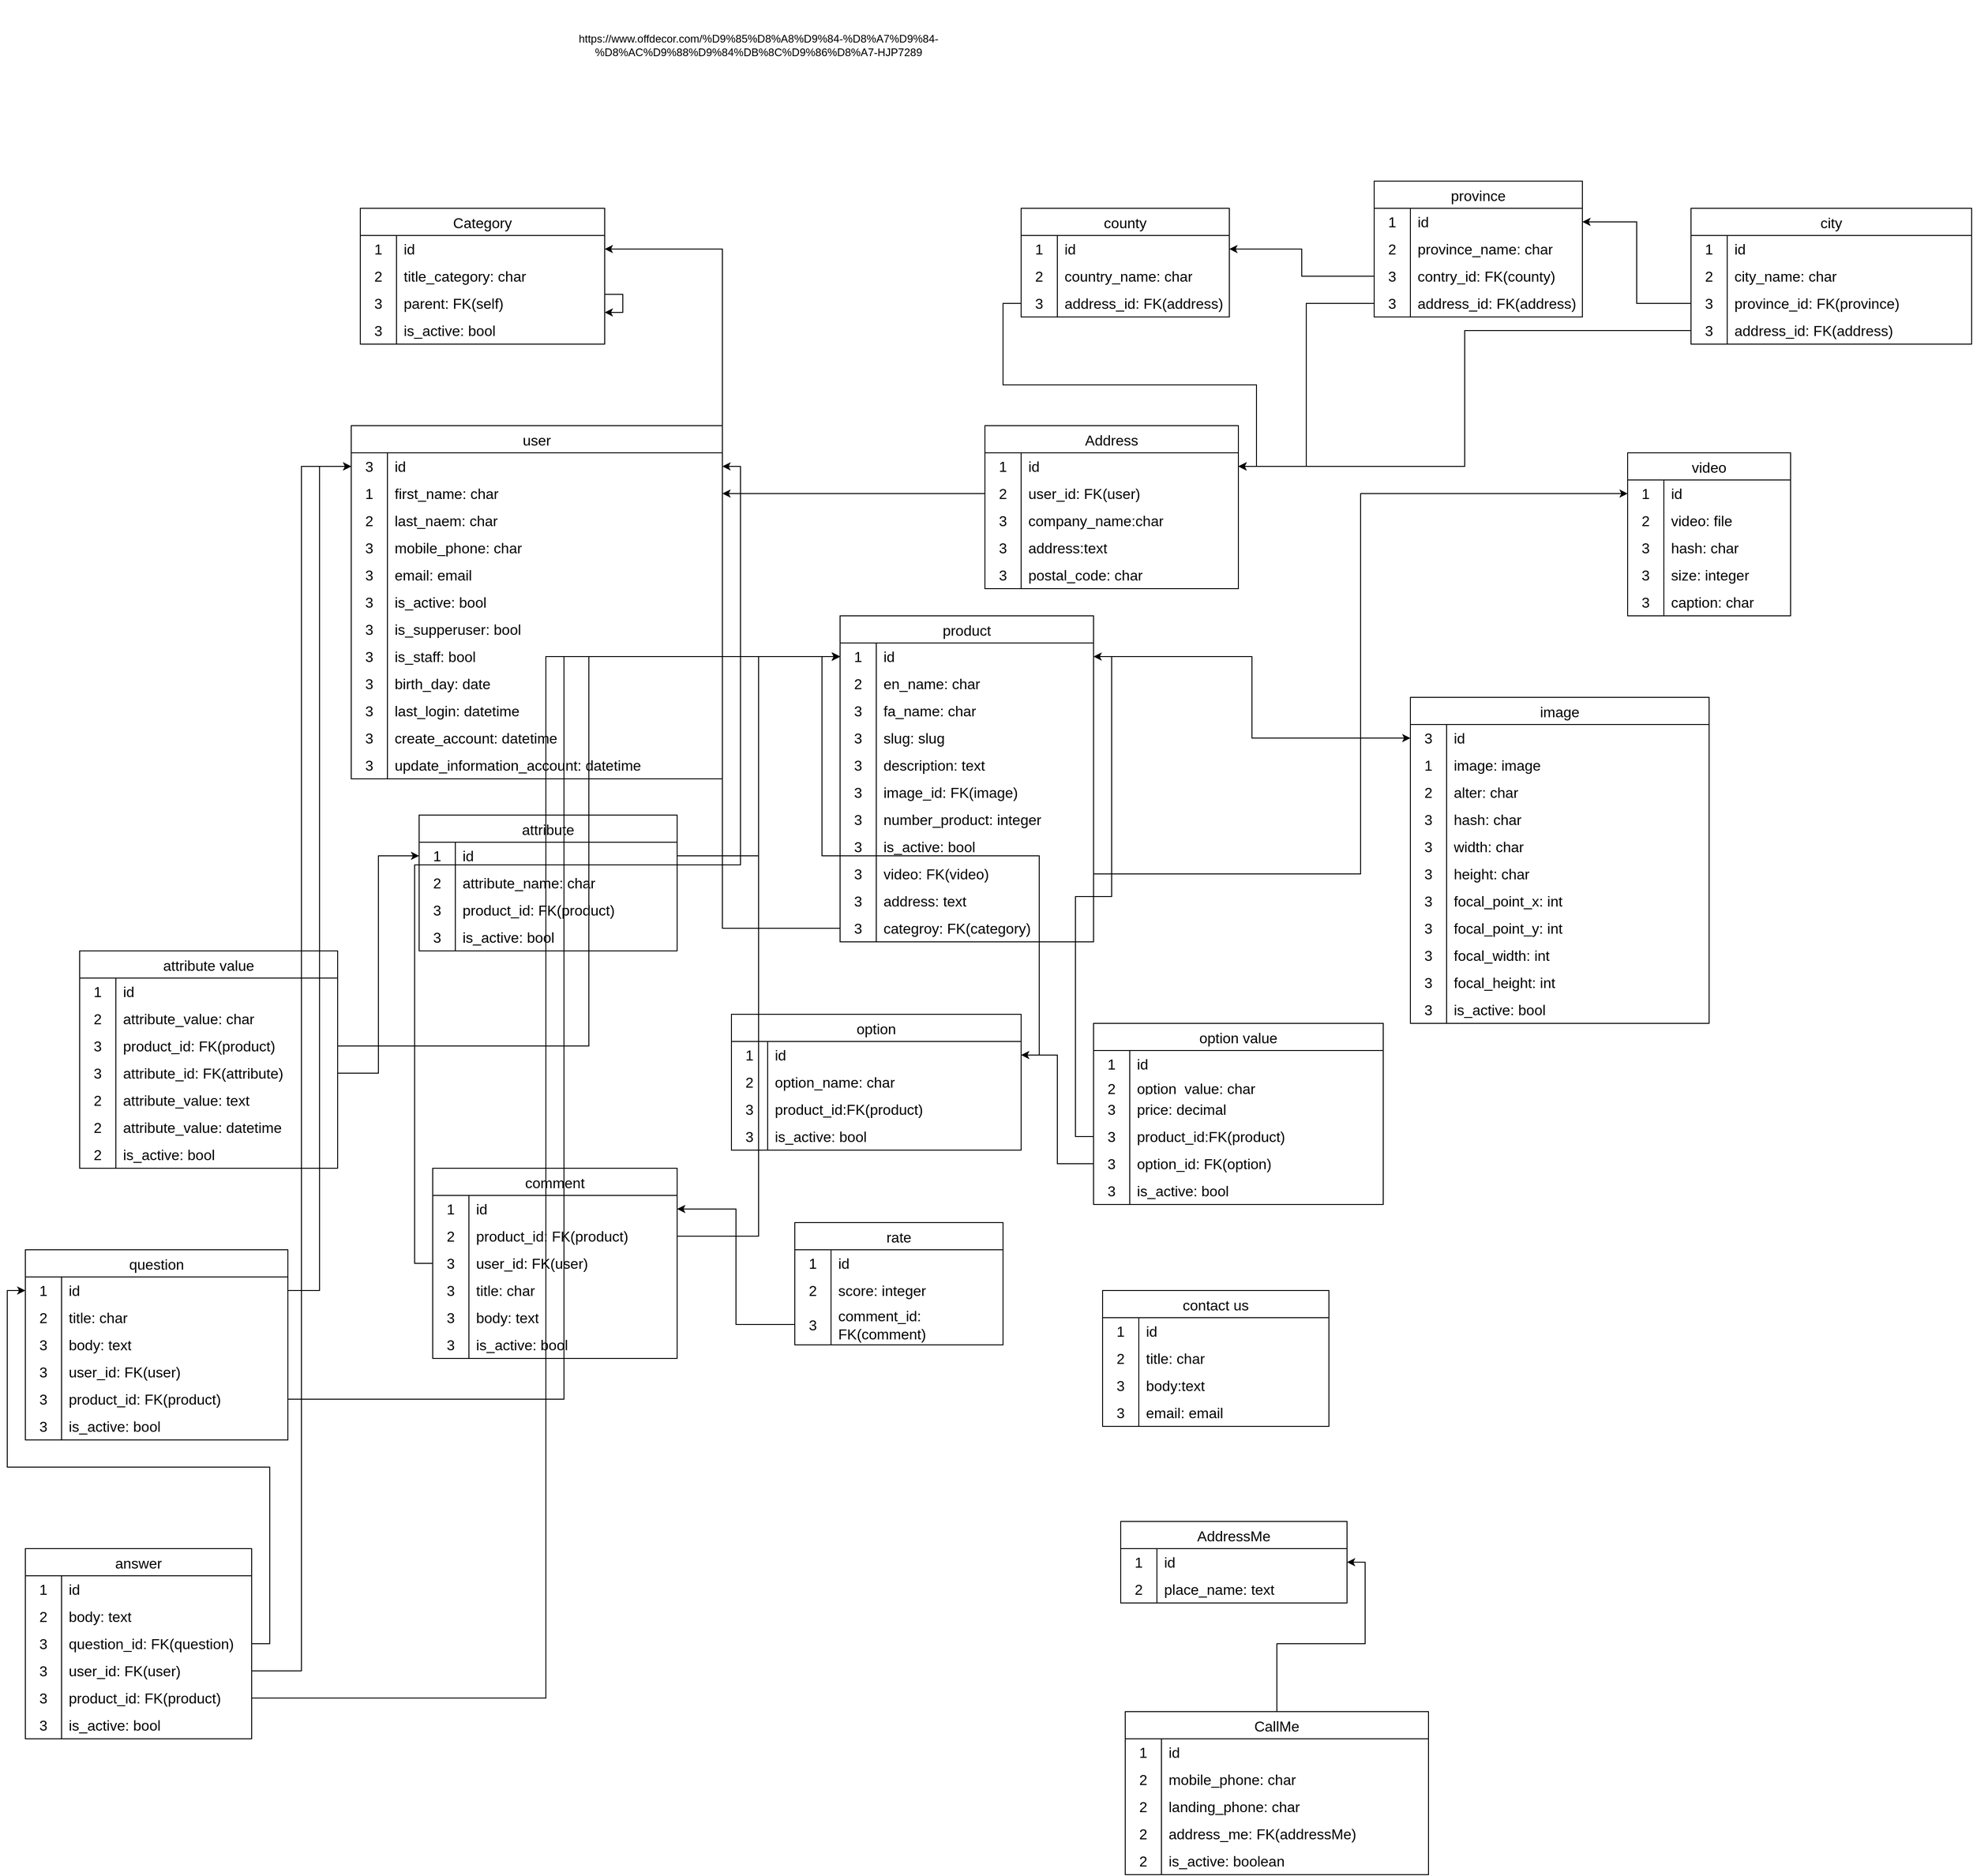 <mxfile version="22.1.16" type="device">
  <diagram name="Page-1" id="Rss5FDmXiTuYA1K8EqSF">
    <mxGraphModel dx="1536" dy="1906" grid="1" gridSize="10" guides="1" tooltips="1" connect="1" arrows="1" fold="1" page="1" pageScale="1" pageWidth="850" pageHeight="1100" math="0" shadow="0">
      <root>
        <mxCell id="0" />
        <mxCell id="1" parent="0" />
        <mxCell id="OjBwqJ-KAZAi-U2OblI--1" value="Category" style="shape=table;startSize=30;container=1;collapsible=0;childLayout=tableLayout;fixedRows=1;rowLines=0;fontStyle=0;strokeColor=default;fontSize=16;" parent="1" vertex="1">
          <mxGeometry x="10" y="50" width="270" height="150" as="geometry" />
        </mxCell>
        <mxCell id="OjBwqJ-KAZAi-U2OblI--2" value="" style="shape=tableRow;horizontal=0;startSize=0;swimlaneHead=0;swimlaneBody=0;top=0;left=0;bottom=0;right=0;collapsible=0;dropTarget=0;fillColor=none;points=[[0,0.5],[1,0.5]];portConstraint=eastwest;strokeColor=inherit;fontSize=16;" parent="OjBwqJ-KAZAi-U2OblI--1" vertex="1">
          <mxGeometry y="30" width="270" height="30" as="geometry" />
        </mxCell>
        <mxCell id="OjBwqJ-KAZAi-U2OblI--3" value="1" style="shape=partialRectangle;html=1;whiteSpace=wrap;connectable=0;fillColor=none;top=0;left=0;bottom=0;right=0;overflow=hidden;pointerEvents=1;strokeColor=inherit;fontSize=16;" parent="OjBwqJ-KAZAi-U2OblI--2" vertex="1">
          <mxGeometry width="40" height="30" as="geometry">
            <mxRectangle width="40" height="30" as="alternateBounds" />
          </mxGeometry>
        </mxCell>
        <mxCell id="OjBwqJ-KAZAi-U2OblI--4" value="id" style="shape=partialRectangle;html=1;whiteSpace=wrap;connectable=0;fillColor=none;top=0;left=0;bottom=0;right=0;align=left;spacingLeft=6;overflow=hidden;strokeColor=inherit;fontSize=16;" parent="OjBwqJ-KAZAi-U2OblI--2" vertex="1">
          <mxGeometry x="40" width="230" height="30" as="geometry">
            <mxRectangle width="230" height="30" as="alternateBounds" />
          </mxGeometry>
        </mxCell>
        <mxCell id="OjBwqJ-KAZAi-U2OblI--5" value="" style="shape=tableRow;horizontal=0;startSize=0;swimlaneHead=0;swimlaneBody=0;top=0;left=0;bottom=0;right=0;collapsible=0;dropTarget=0;fillColor=none;points=[[0,0.5],[1,0.5]];portConstraint=eastwest;strokeColor=inherit;fontSize=16;" parent="OjBwqJ-KAZAi-U2OblI--1" vertex="1">
          <mxGeometry y="60" width="270" height="30" as="geometry" />
        </mxCell>
        <mxCell id="OjBwqJ-KAZAi-U2OblI--6" value="2" style="shape=partialRectangle;html=1;whiteSpace=wrap;connectable=0;fillColor=none;top=0;left=0;bottom=0;right=0;overflow=hidden;strokeColor=inherit;fontSize=16;" parent="OjBwqJ-KAZAi-U2OblI--5" vertex="1">
          <mxGeometry width="40" height="30" as="geometry">
            <mxRectangle width="40" height="30" as="alternateBounds" />
          </mxGeometry>
        </mxCell>
        <mxCell id="OjBwqJ-KAZAi-U2OblI--7" value="title_category: char" style="shape=partialRectangle;html=1;whiteSpace=wrap;connectable=0;fillColor=none;top=0;left=0;bottom=0;right=0;align=left;spacingLeft=6;overflow=hidden;strokeColor=inherit;fontSize=16;" parent="OjBwqJ-KAZAi-U2OblI--5" vertex="1">
          <mxGeometry x="40" width="230" height="30" as="geometry">
            <mxRectangle width="230" height="30" as="alternateBounds" />
          </mxGeometry>
        </mxCell>
        <mxCell id="OjBwqJ-KAZAi-U2OblI--8" value="" style="shape=tableRow;horizontal=0;startSize=0;swimlaneHead=0;swimlaneBody=0;top=0;left=0;bottom=0;right=0;collapsible=0;dropTarget=0;fillColor=none;points=[[0,0.5],[1,0.5]];portConstraint=eastwest;strokeColor=inherit;fontSize=16;" parent="OjBwqJ-KAZAi-U2OblI--1" vertex="1">
          <mxGeometry y="90" width="270" height="30" as="geometry" />
        </mxCell>
        <mxCell id="OjBwqJ-KAZAi-U2OblI--9" value="3" style="shape=partialRectangle;html=1;whiteSpace=wrap;connectable=0;fillColor=none;top=0;left=0;bottom=0;right=0;overflow=hidden;strokeColor=inherit;fontSize=16;" parent="OjBwqJ-KAZAi-U2OblI--8" vertex="1">
          <mxGeometry width="40" height="30" as="geometry">
            <mxRectangle width="40" height="30" as="alternateBounds" />
          </mxGeometry>
        </mxCell>
        <mxCell id="OjBwqJ-KAZAi-U2OblI--10" value="parent: FK(self)" style="shape=partialRectangle;html=1;whiteSpace=wrap;connectable=0;fillColor=none;top=0;left=0;bottom=0;right=0;align=left;spacingLeft=6;overflow=hidden;strokeColor=inherit;fontSize=16;" parent="OjBwqJ-KAZAi-U2OblI--8" vertex="1">
          <mxGeometry x="40" width="230" height="30" as="geometry">
            <mxRectangle width="230" height="30" as="alternateBounds" />
          </mxGeometry>
        </mxCell>
        <mxCell id="OjBwqJ-KAZAi-U2OblI--21" value="" style="shape=tableRow;horizontal=0;startSize=0;swimlaneHead=0;swimlaneBody=0;top=0;left=0;bottom=0;right=0;collapsible=0;dropTarget=0;fillColor=none;points=[[0,0.5],[1,0.5]];portConstraint=eastwest;strokeColor=inherit;fontSize=16;" parent="OjBwqJ-KAZAi-U2OblI--1" vertex="1">
          <mxGeometry y="120" width="270" height="30" as="geometry" />
        </mxCell>
        <mxCell id="OjBwqJ-KAZAi-U2OblI--22" value="3" style="shape=partialRectangle;html=1;whiteSpace=wrap;connectable=0;fillColor=none;top=0;left=0;bottom=0;right=0;overflow=hidden;strokeColor=inherit;fontSize=16;" parent="OjBwqJ-KAZAi-U2OblI--21" vertex="1">
          <mxGeometry width="40" height="30" as="geometry">
            <mxRectangle width="40" height="30" as="alternateBounds" />
          </mxGeometry>
        </mxCell>
        <mxCell id="OjBwqJ-KAZAi-U2OblI--23" value="is_active: bool" style="shape=partialRectangle;html=1;whiteSpace=wrap;connectable=0;fillColor=none;top=0;left=0;bottom=0;right=0;align=left;spacingLeft=6;overflow=hidden;strokeColor=inherit;fontSize=16;" parent="OjBwqJ-KAZAi-U2OblI--21" vertex="1">
          <mxGeometry x="40" width="230" height="30" as="geometry">
            <mxRectangle width="230" height="30" as="alternateBounds" />
          </mxGeometry>
        </mxCell>
        <mxCell id="OjBwqJ-KAZAi-U2OblI--381" style="edgeStyle=orthogonalEdgeStyle;rounded=0;orthogonalLoop=1;jettySize=auto;html=1;" parent="OjBwqJ-KAZAi-U2OblI--1" source="OjBwqJ-KAZAi-U2OblI--8" target="OjBwqJ-KAZAi-U2OblI--8" edge="1">
          <mxGeometry relative="1" as="geometry" />
        </mxCell>
        <mxCell id="OjBwqJ-KAZAi-U2OblI--11" value="Address" style="shape=table;startSize=30;container=1;collapsible=0;childLayout=tableLayout;fixedRows=1;rowLines=0;fontStyle=0;strokeColor=default;fontSize=16;" parent="1" vertex="1">
          <mxGeometry x="700" y="290" width="280" height="180" as="geometry" />
        </mxCell>
        <mxCell id="OjBwqJ-KAZAi-U2OblI--12" value="" style="shape=tableRow;horizontal=0;startSize=0;swimlaneHead=0;swimlaneBody=0;top=0;left=0;bottom=0;right=0;collapsible=0;dropTarget=0;fillColor=none;points=[[0,0.5],[1,0.5]];portConstraint=eastwest;strokeColor=inherit;fontSize=16;" parent="OjBwqJ-KAZAi-U2OblI--11" vertex="1">
          <mxGeometry y="30" width="280" height="30" as="geometry" />
        </mxCell>
        <mxCell id="OjBwqJ-KAZAi-U2OblI--13" value="1" style="shape=partialRectangle;html=1;whiteSpace=wrap;connectable=0;fillColor=none;top=0;left=0;bottom=0;right=0;overflow=hidden;pointerEvents=1;strokeColor=inherit;fontSize=16;" parent="OjBwqJ-KAZAi-U2OblI--12" vertex="1">
          <mxGeometry width="40" height="30" as="geometry">
            <mxRectangle width="40" height="30" as="alternateBounds" />
          </mxGeometry>
        </mxCell>
        <mxCell id="OjBwqJ-KAZAi-U2OblI--14" value="id" style="shape=partialRectangle;html=1;whiteSpace=wrap;connectable=0;fillColor=none;top=0;left=0;bottom=0;right=0;align=left;spacingLeft=6;overflow=hidden;strokeColor=inherit;fontSize=16;" parent="OjBwqJ-KAZAi-U2OblI--12" vertex="1">
          <mxGeometry x="40" width="240" height="30" as="geometry">
            <mxRectangle width="240" height="30" as="alternateBounds" />
          </mxGeometry>
        </mxCell>
        <mxCell id="OjBwqJ-KAZAi-U2OblI--15" value="" style="shape=tableRow;horizontal=0;startSize=0;swimlaneHead=0;swimlaneBody=0;top=0;left=0;bottom=0;right=0;collapsible=0;dropTarget=0;fillColor=none;points=[[0,0.5],[1,0.5]];portConstraint=eastwest;strokeColor=inherit;fontSize=16;" parent="OjBwqJ-KAZAi-U2OblI--11" vertex="1">
          <mxGeometry y="60" width="280" height="30" as="geometry" />
        </mxCell>
        <mxCell id="OjBwqJ-KAZAi-U2OblI--16" value="2" style="shape=partialRectangle;html=1;whiteSpace=wrap;connectable=0;fillColor=none;top=0;left=0;bottom=0;right=0;overflow=hidden;strokeColor=inherit;fontSize=16;" parent="OjBwqJ-KAZAi-U2OblI--15" vertex="1">
          <mxGeometry width="40" height="30" as="geometry">
            <mxRectangle width="40" height="30" as="alternateBounds" />
          </mxGeometry>
        </mxCell>
        <mxCell id="OjBwqJ-KAZAi-U2OblI--17" value="user_id: FK(user)" style="shape=partialRectangle;html=1;whiteSpace=wrap;connectable=0;fillColor=none;top=0;left=0;bottom=0;right=0;align=left;spacingLeft=6;overflow=hidden;strokeColor=inherit;fontSize=16;" parent="OjBwqJ-KAZAi-U2OblI--15" vertex="1">
          <mxGeometry x="40" width="240" height="30" as="geometry">
            <mxRectangle width="240" height="30" as="alternateBounds" />
          </mxGeometry>
        </mxCell>
        <mxCell id="OjBwqJ-KAZAi-U2OblI--18" value="" style="shape=tableRow;horizontal=0;startSize=0;swimlaneHead=0;swimlaneBody=0;top=0;left=0;bottom=0;right=0;collapsible=0;dropTarget=0;fillColor=none;points=[[0,0.5],[1,0.5]];portConstraint=eastwest;strokeColor=inherit;fontSize=16;" parent="OjBwqJ-KAZAi-U2OblI--11" vertex="1">
          <mxGeometry y="90" width="280" height="30" as="geometry" />
        </mxCell>
        <mxCell id="OjBwqJ-KAZAi-U2OblI--19" value="3" style="shape=partialRectangle;html=1;whiteSpace=wrap;connectable=0;fillColor=none;top=0;left=0;bottom=0;right=0;overflow=hidden;strokeColor=inherit;fontSize=16;" parent="OjBwqJ-KAZAi-U2OblI--18" vertex="1">
          <mxGeometry width="40" height="30" as="geometry">
            <mxRectangle width="40" height="30" as="alternateBounds" />
          </mxGeometry>
        </mxCell>
        <mxCell id="OjBwqJ-KAZAi-U2OblI--20" value="company_name:char" style="shape=partialRectangle;html=1;whiteSpace=wrap;connectable=0;fillColor=none;top=0;left=0;bottom=0;right=0;align=left;spacingLeft=6;overflow=hidden;strokeColor=inherit;fontSize=16;" parent="OjBwqJ-KAZAi-U2OblI--18" vertex="1">
          <mxGeometry x="40" width="240" height="30" as="geometry">
            <mxRectangle width="240" height="30" as="alternateBounds" />
          </mxGeometry>
        </mxCell>
        <mxCell id="OjBwqJ-KAZAi-U2OblI--69" value="" style="shape=tableRow;horizontal=0;startSize=0;swimlaneHead=0;swimlaneBody=0;top=0;left=0;bottom=0;right=0;collapsible=0;dropTarget=0;fillColor=none;points=[[0,0.5],[1,0.5]];portConstraint=eastwest;strokeColor=inherit;fontSize=16;" parent="OjBwqJ-KAZAi-U2OblI--11" vertex="1">
          <mxGeometry y="120" width="280" height="30" as="geometry" />
        </mxCell>
        <mxCell id="OjBwqJ-KAZAi-U2OblI--70" value="3" style="shape=partialRectangle;html=1;whiteSpace=wrap;connectable=0;fillColor=none;top=0;left=0;bottom=0;right=0;overflow=hidden;strokeColor=inherit;fontSize=16;" parent="OjBwqJ-KAZAi-U2OblI--69" vertex="1">
          <mxGeometry width="40" height="30" as="geometry">
            <mxRectangle width="40" height="30" as="alternateBounds" />
          </mxGeometry>
        </mxCell>
        <mxCell id="OjBwqJ-KAZAi-U2OblI--71" value="address:text" style="shape=partialRectangle;html=1;whiteSpace=wrap;connectable=0;fillColor=none;top=0;left=0;bottom=0;right=0;align=left;spacingLeft=6;overflow=hidden;strokeColor=inherit;fontSize=16;" parent="OjBwqJ-KAZAi-U2OblI--69" vertex="1">
          <mxGeometry x="40" width="240" height="30" as="geometry">
            <mxRectangle width="240" height="30" as="alternateBounds" />
          </mxGeometry>
        </mxCell>
        <mxCell id="OjBwqJ-KAZAi-U2OblI--75" value="" style="shape=tableRow;horizontal=0;startSize=0;swimlaneHead=0;swimlaneBody=0;top=0;left=0;bottom=0;right=0;collapsible=0;dropTarget=0;fillColor=none;points=[[0,0.5],[1,0.5]];portConstraint=eastwest;strokeColor=inherit;fontSize=16;" parent="OjBwqJ-KAZAi-U2OblI--11" vertex="1">
          <mxGeometry y="150" width="280" height="30" as="geometry" />
        </mxCell>
        <mxCell id="OjBwqJ-KAZAi-U2OblI--76" value="3" style="shape=partialRectangle;html=1;whiteSpace=wrap;connectable=0;fillColor=none;top=0;left=0;bottom=0;right=0;overflow=hidden;strokeColor=inherit;fontSize=16;" parent="OjBwqJ-KAZAi-U2OblI--75" vertex="1">
          <mxGeometry width="40" height="30" as="geometry">
            <mxRectangle width="40" height="30" as="alternateBounds" />
          </mxGeometry>
        </mxCell>
        <mxCell id="OjBwqJ-KAZAi-U2OblI--77" value="postal_code: char" style="shape=partialRectangle;html=1;whiteSpace=wrap;connectable=0;fillColor=none;top=0;left=0;bottom=0;right=0;align=left;spacingLeft=6;overflow=hidden;strokeColor=inherit;fontSize=16;" parent="OjBwqJ-KAZAi-U2OblI--75" vertex="1">
          <mxGeometry x="40" width="240" height="30" as="geometry">
            <mxRectangle width="240" height="30" as="alternateBounds" />
          </mxGeometry>
        </mxCell>
        <mxCell id="OjBwqJ-KAZAi-U2OblI--24" value="user" style="shape=table;startSize=30;container=1;collapsible=0;childLayout=tableLayout;fixedRows=1;rowLines=0;fontStyle=0;strokeColor=default;fontSize=16;" parent="1" vertex="1">
          <mxGeometry y="290" width="410" height="390" as="geometry" />
        </mxCell>
        <mxCell id="OjBwqJ-KAZAi-U2OblI--307" value="" style="shape=tableRow;horizontal=0;startSize=0;swimlaneHead=0;swimlaneBody=0;top=0;left=0;bottom=0;right=0;collapsible=0;dropTarget=0;fillColor=none;points=[[0,0.5],[1,0.5]];portConstraint=eastwest;strokeColor=inherit;fontSize=16;" parent="OjBwqJ-KAZAi-U2OblI--24" vertex="1">
          <mxGeometry y="30" width="410" height="30" as="geometry" />
        </mxCell>
        <mxCell id="OjBwqJ-KAZAi-U2OblI--308" value="3" style="shape=partialRectangle;html=1;whiteSpace=wrap;connectable=0;fillColor=none;top=0;left=0;bottom=0;right=0;overflow=hidden;strokeColor=inherit;fontSize=16;" parent="OjBwqJ-KAZAi-U2OblI--307" vertex="1">
          <mxGeometry width="40" height="30" as="geometry">
            <mxRectangle width="40" height="30" as="alternateBounds" />
          </mxGeometry>
        </mxCell>
        <mxCell id="OjBwqJ-KAZAi-U2OblI--309" value="id" style="shape=partialRectangle;html=1;whiteSpace=wrap;connectable=0;fillColor=none;top=0;left=0;bottom=0;right=0;align=left;spacingLeft=6;overflow=hidden;strokeColor=inherit;fontSize=16;" parent="OjBwqJ-KAZAi-U2OblI--307" vertex="1">
          <mxGeometry x="40" width="370" height="30" as="geometry">
            <mxRectangle width="370" height="30" as="alternateBounds" />
          </mxGeometry>
        </mxCell>
        <mxCell id="OjBwqJ-KAZAi-U2OblI--25" value="" style="shape=tableRow;horizontal=0;startSize=0;swimlaneHead=0;swimlaneBody=0;top=0;left=0;bottom=0;right=0;collapsible=0;dropTarget=0;fillColor=none;points=[[0,0.5],[1,0.5]];portConstraint=eastwest;strokeColor=inherit;fontSize=16;" parent="OjBwqJ-KAZAi-U2OblI--24" vertex="1">
          <mxGeometry y="60" width="410" height="30" as="geometry" />
        </mxCell>
        <mxCell id="OjBwqJ-KAZAi-U2OblI--26" value="1" style="shape=partialRectangle;html=1;whiteSpace=wrap;connectable=0;fillColor=none;top=0;left=0;bottom=0;right=0;overflow=hidden;pointerEvents=1;strokeColor=inherit;fontSize=16;" parent="OjBwqJ-KAZAi-U2OblI--25" vertex="1">
          <mxGeometry width="40" height="30" as="geometry">
            <mxRectangle width="40" height="30" as="alternateBounds" />
          </mxGeometry>
        </mxCell>
        <mxCell id="OjBwqJ-KAZAi-U2OblI--27" value="first_name: char" style="shape=partialRectangle;html=1;whiteSpace=wrap;connectable=0;fillColor=none;top=0;left=0;bottom=0;right=0;align=left;spacingLeft=6;overflow=hidden;strokeColor=inherit;fontSize=16;" parent="OjBwqJ-KAZAi-U2OblI--25" vertex="1">
          <mxGeometry x="40" width="370" height="30" as="geometry">
            <mxRectangle width="370" height="30" as="alternateBounds" />
          </mxGeometry>
        </mxCell>
        <mxCell id="OjBwqJ-KAZAi-U2OblI--28" value="" style="shape=tableRow;horizontal=0;startSize=0;swimlaneHead=0;swimlaneBody=0;top=0;left=0;bottom=0;right=0;collapsible=0;dropTarget=0;fillColor=none;points=[[0,0.5],[1,0.5]];portConstraint=eastwest;strokeColor=inherit;fontSize=16;" parent="OjBwqJ-KAZAi-U2OblI--24" vertex="1">
          <mxGeometry y="90" width="410" height="30" as="geometry" />
        </mxCell>
        <mxCell id="OjBwqJ-KAZAi-U2OblI--29" value="2" style="shape=partialRectangle;html=1;whiteSpace=wrap;connectable=0;fillColor=none;top=0;left=0;bottom=0;right=0;overflow=hidden;strokeColor=inherit;fontSize=16;" parent="OjBwqJ-KAZAi-U2OblI--28" vertex="1">
          <mxGeometry width="40" height="30" as="geometry">
            <mxRectangle width="40" height="30" as="alternateBounds" />
          </mxGeometry>
        </mxCell>
        <mxCell id="OjBwqJ-KAZAi-U2OblI--30" value="last_naem: char" style="shape=partialRectangle;html=1;whiteSpace=wrap;connectable=0;fillColor=none;top=0;left=0;bottom=0;right=0;align=left;spacingLeft=6;overflow=hidden;strokeColor=inherit;fontSize=16;" parent="OjBwqJ-KAZAi-U2OblI--28" vertex="1">
          <mxGeometry x="40" width="370" height="30" as="geometry">
            <mxRectangle width="370" height="30" as="alternateBounds" />
          </mxGeometry>
        </mxCell>
        <mxCell id="OjBwqJ-KAZAi-U2OblI--31" value="" style="shape=tableRow;horizontal=0;startSize=0;swimlaneHead=0;swimlaneBody=0;top=0;left=0;bottom=0;right=0;collapsible=0;dropTarget=0;fillColor=none;points=[[0,0.5],[1,0.5]];portConstraint=eastwest;strokeColor=inherit;fontSize=16;" parent="OjBwqJ-KAZAi-U2OblI--24" vertex="1">
          <mxGeometry y="120" width="410" height="30" as="geometry" />
        </mxCell>
        <mxCell id="OjBwqJ-KAZAi-U2OblI--32" value="3" style="shape=partialRectangle;html=1;whiteSpace=wrap;connectable=0;fillColor=none;top=0;left=0;bottom=0;right=0;overflow=hidden;strokeColor=inherit;fontSize=16;" parent="OjBwqJ-KAZAi-U2OblI--31" vertex="1">
          <mxGeometry width="40" height="30" as="geometry">
            <mxRectangle width="40" height="30" as="alternateBounds" />
          </mxGeometry>
        </mxCell>
        <mxCell id="OjBwqJ-KAZAi-U2OblI--33" value="mobile_phone: char" style="shape=partialRectangle;html=1;whiteSpace=wrap;connectable=0;fillColor=none;top=0;left=0;bottom=0;right=0;align=left;spacingLeft=6;overflow=hidden;strokeColor=inherit;fontSize=16;" parent="OjBwqJ-KAZAi-U2OblI--31" vertex="1">
          <mxGeometry x="40" width="370" height="30" as="geometry">
            <mxRectangle width="370" height="30" as="alternateBounds" />
          </mxGeometry>
        </mxCell>
        <mxCell id="OjBwqJ-KAZAi-U2OblI--34" value="" style="shape=tableRow;horizontal=0;startSize=0;swimlaneHead=0;swimlaneBody=0;top=0;left=0;bottom=0;right=0;collapsible=0;dropTarget=0;fillColor=none;points=[[0,0.5],[1,0.5]];portConstraint=eastwest;strokeColor=inherit;fontSize=16;" parent="OjBwqJ-KAZAi-U2OblI--24" vertex="1">
          <mxGeometry y="150" width="410" height="30" as="geometry" />
        </mxCell>
        <mxCell id="OjBwqJ-KAZAi-U2OblI--35" value="3" style="shape=partialRectangle;html=1;whiteSpace=wrap;connectable=0;fillColor=none;top=0;left=0;bottom=0;right=0;overflow=hidden;strokeColor=inherit;fontSize=16;" parent="OjBwqJ-KAZAi-U2OblI--34" vertex="1">
          <mxGeometry width="40" height="30" as="geometry">
            <mxRectangle width="40" height="30" as="alternateBounds" />
          </mxGeometry>
        </mxCell>
        <mxCell id="OjBwqJ-KAZAi-U2OblI--36" value="email: email" style="shape=partialRectangle;html=1;whiteSpace=wrap;connectable=0;fillColor=none;top=0;left=0;bottom=0;right=0;align=left;spacingLeft=6;overflow=hidden;strokeColor=inherit;fontSize=16;" parent="OjBwqJ-KAZAi-U2OblI--34" vertex="1">
          <mxGeometry x="40" width="370" height="30" as="geometry">
            <mxRectangle width="370" height="30" as="alternateBounds" />
          </mxGeometry>
        </mxCell>
        <mxCell id="OjBwqJ-KAZAi-U2OblI--37" value="" style="shape=tableRow;horizontal=0;startSize=0;swimlaneHead=0;swimlaneBody=0;top=0;left=0;bottom=0;right=0;collapsible=0;dropTarget=0;fillColor=none;points=[[0,0.5],[1,0.5]];portConstraint=eastwest;strokeColor=inherit;fontSize=16;" parent="OjBwqJ-KAZAi-U2OblI--24" vertex="1">
          <mxGeometry y="180" width="410" height="30" as="geometry" />
        </mxCell>
        <mxCell id="OjBwqJ-KAZAi-U2OblI--38" value="3" style="shape=partialRectangle;html=1;whiteSpace=wrap;connectable=0;fillColor=none;top=0;left=0;bottom=0;right=0;overflow=hidden;strokeColor=inherit;fontSize=16;" parent="OjBwqJ-KAZAi-U2OblI--37" vertex="1">
          <mxGeometry width="40" height="30" as="geometry">
            <mxRectangle width="40" height="30" as="alternateBounds" />
          </mxGeometry>
        </mxCell>
        <mxCell id="OjBwqJ-KAZAi-U2OblI--39" value="is_active: bool" style="shape=partialRectangle;html=1;whiteSpace=wrap;connectable=0;fillColor=none;top=0;left=0;bottom=0;right=0;align=left;spacingLeft=6;overflow=hidden;strokeColor=inherit;fontSize=16;" parent="OjBwqJ-KAZAi-U2OblI--37" vertex="1">
          <mxGeometry x="40" width="370" height="30" as="geometry">
            <mxRectangle width="370" height="30" as="alternateBounds" />
          </mxGeometry>
        </mxCell>
        <mxCell id="OjBwqJ-KAZAi-U2OblI--40" value="" style="shape=tableRow;horizontal=0;startSize=0;swimlaneHead=0;swimlaneBody=0;top=0;left=0;bottom=0;right=0;collapsible=0;dropTarget=0;fillColor=none;points=[[0,0.5],[1,0.5]];portConstraint=eastwest;strokeColor=inherit;fontSize=16;" parent="OjBwqJ-KAZAi-U2OblI--24" vertex="1">
          <mxGeometry y="210" width="410" height="30" as="geometry" />
        </mxCell>
        <mxCell id="OjBwqJ-KAZAi-U2OblI--41" value="3" style="shape=partialRectangle;html=1;whiteSpace=wrap;connectable=0;fillColor=none;top=0;left=0;bottom=0;right=0;overflow=hidden;strokeColor=inherit;fontSize=16;" parent="OjBwqJ-KAZAi-U2OblI--40" vertex="1">
          <mxGeometry width="40" height="30" as="geometry">
            <mxRectangle width="40" height="30" as="alternateBounds" />
          </mxGeometry>
        </mxCell>
        <mxCell id="OjBwqJ-KAZAi-U2OblI--42" value="is_supperuser: bool" style="shape=partialRectangle;html=1;whiteSpace=wrap;connectable=0;fillColor=none;top=0;left=0;bottom=0;right=0;align=left;spacingLeft=6;overflow=hidden;strokeColor=inherit;fontSize=16;" parent="OjBwqJ-KAZAi-U2OblI--40" vertex="1">
          <mxGeometry x="40" width="370" height="30" as="geometry">
            <mxRectangle width="370" height="30" as="alternateBounds" />
          </mxGeometry>
        </mxCell>
        <mxCell id="OjBwqJ-KAZAi-U2OblI--43" value="" style="shape=tableRow;horizontal=0;startSize=0;swimlaneHead=0;swimlaneBody=0;top=0;left=0;bottom=0;right=0;collapsible=0;dropTarget=0;fillColor=none;points=[[0,0.5],[1,0.5]];portConstraint=eastwest;strokeColor=inherit;fontSize=16;" parent="OjBwqJ-KAZAi-U2OblI--24" vertex="1">
          <mxGeometry y="240" width="410" height="30" as="geometry" />
        </mxCell>
        <mxCell id="OjBwqJ-KAZAi-U2OblI--44" value="3" style="shape=partialRectangle;html=1;whiteSpace=wrap;connectable=0;fillColor=none;top=0;left=0;bottom=0;right=0;overflow=hidden;strokeColor=inherit;fontSize=16;" parent="OjBwqJ-KAZAi-U2OblI--43" vertex="1">
          <mxGeometry width="40" height="30" as="geometry">
            <mxRectangle width="40" height="30" as="alternateBounds" />
          </mxGeometry>
        </mxCell>
        <mxCell id="OjBwqJ-KAZAi-U2OblI--45" value="is_staff: bool" style="shape=partialRectangle;html=1;whiteSpace=wrap;connectable=0;fillColor=none;top=0;left=0;bottom=0;right=0;align=left;spacingLeft=6;overflow=hidden;strokeColor=inherit;fontSize=16;" parent="OjBwqJ-KAZAi-U2OblI--43" vertex="1">
          <mxGeometry x="40" width="370" height="30" as="geometry">
            <mxRectangle width="370" height="30" as="alternateBounds" />
          </mxGeometry>
        </mxCell>
        <mxCell id="OjBwqJ-KAZAi-U2OblI--46" value="" style="shape=tableRow;horizontal=0;startSize=0;swimlaneHead=0;swimlaneBody=0;top=0;left=0;bottom=0;right=0;collapsible=0;dropTarget=0;fillColor=none;points=[[0,0.5],[1,0.5]];portConstraint=eastwest;strokeColor=inherit;fontSize=16;" parent="OjBwqJ-KAZAi-U2OblI--24" vertex="1">
          <mxGeometry y="270" width="410" height="30" as="geometry" />
        </mxCell>
        <mxCell id="OjBwqJ-KAZAi-U2OblI--47" value="3" style="shape=partialRectangle;html=1;whiteSpace=wrap;connectable=0;fillColor=none;top=0;left=0;bottom=0;right=0;overflow=hidden;strokeColor=inherit;fontSize=16;" parent="OjBwqJ-KAZAi-U2OblI--46" vertex="1">
          <mxGeometry width="40" height="30" as="geometry">
            <mxRectangle width="40" height="30" as="alternateBounds" />
          </mxGeometry>
        </mxCell>
        <mxCell id="OjBwqJ-KAZAi-U2OblI--48" value="birth_day: date" style="shape=partialRectangle;html=1;whiteSpace=wrap;connectable=0;fillColor=none;top=0;left=0;bottom=0;right=0;align=left;spacingLeft=6;overflow=hidden;strokeColor=inherit;fontSize=16;" parent="OjBwqJ-KAZAi-U2OblI--46" vertex="1">
          <mxGeometry x="40" width="370" height="30" as="geometry">
            <mxRectangle width="370" height="30" as="alternateBounds" />
          </mxGeometry>
        </mxCell>
        <mxCell id="OjBwqJ-KAZAi-U2OblI--49" value="" style="shape=tableRow;horizontal=0;startSize=0;swimlaneHead=0;swimlaneBody=0;top=0;left=0;bottom=0;right=0;collapsible=0;dropTarget=0;fillColor=none;points=[[0,0.5],[1,0.5]];portConstraint=eastwest;strokeColor=inherit;fontSize=16;" parent="OjBwqJ-KAZAi-U2OblI--24" vertex="1">
          <mxGeometry y="300" width="410" height="30" as="geometry" />
        </mxCell>
        <mxCell id="OjBwqJ-KAZAi-U2OblI--50" value="3" style="shape=partialRectangle;html=1;whiteSpace=wrap;connectable=0;fillColor=none;top=0;left=0;bottom=0;right=0;overflow=hidden;strokeColor=inherit;fontSize=16;" parent="OjBwqJ-KAZAi-U2OblI--49" vertex="1">
          <mxGeometry width="40" height="30" as="geometry">
            <mxRectangle width="40" height="30" as="alternateBounds" />
          </mxGeometry>
        </mxCell>
        <mxCell id="OjBwqJ-KAZAi-U2OblI--51" value="last_login: datetime" style="shape=partialRectangle;html=1;whiteSpace=wrap;connectable=0;fillColor=none;top=0;left=0;bottom=0;right=0;align=left;spacingLeft=6;overflow=hidden;strokeColor=inherit;fontSize=16;" parent="OjBwqJ-KAZAi-U2OblI--49" vertex="1">
          <mxGeometry x="40" width="370" height="30" as="geometry">
            <mxRectangle width="370" height="30" as="alternateBounds" />
          </mxGeometry>
        </mxCell>
        <mxCell id="OjBwqJ-KAZAi-U2OblI--52" value="" style="shape=tableRow;horizontal=0;startSize=0;swimlaneHead=0;swimlaneBody=0;top=0;left=0;bottom=0;right=0;collapsible=0;dropTarget=0;fillColor=none;points=[[0,0.5],[1,0.5]];portConstraint=eastwest;strokeColor=inherit;fontSize=16;" parent="OjBwqJ-KAZAi-U2OblI--24" vertex="1">
          <mxGeometry y="330" width="410" height="30" as="geometry" />
        </mxCell>
        <mxCell id="OjBwqJ-KAZAi-U2OblI--53" value="3" style="shape=partialRectangle;html=1;whiteSpace=wrap;connectable=0;fillColor=none;top=0;left=0;bottom=0;right=0;overflow=hidden;strokeColor=inherit;fontSize=16;" parent="OjBwqJ-KAZAi-U2OblI--52" vertex="1">
          <mxGeometry width="40" height="30" as="geometry">
            <mxRectangle width="40" height="30" as="alternateBounds" />
          </mxGeometry>
        </mxCell>
        <mxCell id="OjBwqJ-KAZAi-U2OblI--54" value="create_account: datetime" style="shape=partialRectangle;html=1;whiteSpace=wrap;connectable=0;fillColor=none;top=0;left=0;bottom=0;right=0;align=left;spacingLeft=6;overflow=hidden;strokeColor=inherit;fontSize=16;" parent="OjBwqJ-KAZAi-U2OblI--52" vertex="1">
          <mxGeometry x="40" width="370" height="30" as="geometry">
            <mxRectangle width="370" height="30" as="alternateBounds" />
          </mxGeometry>
        </mxCell>
        <mxCell id="OjBwqJ-KAZAi-U2OblI--55" value="" style="shape=tableRow;horizontal=0;startSize=0;swimlaneHead=0;swimlaneBody=0;top=0;left=0;bottom=0;right=0;collapsible=0;dropTarget=0;fillColor=none;points=[[0,0.5],[1,0.5]];portConstraint=eastwest;strokeColor=inherit;fontSize=16;" parent="OjBwqJ-KAZAi-U2OblI--24" vertex="1">
          <mxGeometry y="360" width="410" height="30" as="geometry" />
        </mxCell>
        <mxCell id="OjBwqJ-KAZAi-U2OblI--56" value="3" style="shape=partialRectangle;html=1;whiteSpace=wrap;connectable=0;fillColor=none;top=0;left=0;bottom=0;right=0;overflow=hidden;strokeColor=inherit;fontSize=16;" parent="OjBwqJ-KAZAi-U2OblI--55" vertex="1">
          <mxGeometry width="40" height="30" as="geometry">
            <mxRectangle width="40" height="30" as="alternateBounds" />
          </mxGeometry>
        </mxCell>
        <mxCell id="OjBwqJ-KAZAi-U2OblI--57" value="update_information_account: datetime" style="shape=partialRectangle;html=1;whiteSpace=wrap;connectable=0;fillColor=none;top=0;left=0;bottom=0;right=0;align=left;spacingLeft=6;overflow=hidden;strokeColor=inherit;fontSize=16;" parent="OjBwqJ-KAZAi-U2OblI--55" vertex="1">
          <mxGeometry x="40" width="370" height="30" as="geometry">
            <mxRectangle width="370" height="30" as="alternateBounds" />
          </mxGeometry>
        </mxCell>
        <mxCell id="OjBwqJ-KAZAi-U2OblI--68" style="edgeStyle=orthogonalEdgeStyle;rounded=0;orthogonalLoop=1;jettySize=auto;html=1;" parent="1" source="OjBwqJ-KAZAi-U2OblI--15" target="OjBwqJ-KAZAi-U2OblI--25" edge="1">
          <mxGeometry relative="1" as="geometry" />
        </mxCell>
        <mxCell id="OjBwqJ-KAZAi-U2OblI--81" value="county" style="shape=table;startSize=30;container=1;collapsible=0;childLayout=tableLayout;fixedRows=1;rowLines=0;fontStyle=0;strokeColor=default;fontSize=16;" parent="1" vertex="1">
          <mxGeometry x="740" y="50" width="230" height="120" as="geometry" />
        </mxCell>
        <mxCell id="OjBwqJ-KAZAi-U2OblI--82" value="" style="shape=tableRow;horizontal=0;startSize=0;swimlaneHead=0;swimlaneBody=0;top=0;left=0;bottom=0;right=0;collapsible=0;dropTarget=0;fillColor=none;points=[[0,0.5],[1,0.5]];portConstraint=eastwest;strokeColor=inherit;fontSize=16;" parent="OjBwqJ-KAZAi-U2OblI--81" vertex="1">
          <mxGeometry y="30" width="230" height="30" as="geometry" />
        </mxCell>
        <mxCell id="OjBwqJ-KAZAi-U2OblI--83" value="1" style="shape=partialRectangle;html=1;whiteSpace=wrap;connectable=0;fillColor=none;top=0;left=0;bottom=0;right=0;overflow=hidden;pointerEvents=1;strokeColor=inherit;fontSize=16;" parent="OjBwqJ-KAZAi-U2OblI--82" vertex="1">
          <mxGeometry width="40" height="30" as="geometry">
            <mxRectangle width="40" height="30" as="alternateBounds" />
          </mxGeometry>
        </mxCell>
        <mxCell id="OjBwqJ-KAZAi-U2OblI--84" value="id" style="shape=partialRectangle;html=1;whiteSpace=wrap;connectable=0;fillColor=none;top=0;left=0;bottom=0;right=0;align=left;spacingLeft=6;overflow=hidden;strokeColor=inherit;fontSize=16;" parent="OjBwqJ-KAZAi-U2OblI--82" vertex="1">
          <mxGeometry x="40" width="190" height="30" as="geometry">
            <mxRectangle width="190" height="30" as="alternateBounds" />
          </mxGeometry>
        </mxCell>
        <mxCell id="OjBwqJ-KAZAi-U2OblI--85" value="" style="shape=tableRow;horizontal=0;startSize=0;swimlaneHead=0;swimlaneBody=0;top=0;left=0;bottom=0;right=0;collapsible=0;dropTarget=0;fillColor=none;points=[[0,0.5],[1,0.5]];portConstraint=eastwest;strokeColor=inherit;fontSize=16;" parent="OjBwqJ-KAZAi-U2OblI--81" vertex="1">
          <mxGeometry y="60" width="230" height="30" as="geometry" />
        </mxCell>
        <mxCell id="OjBwqJ-KAZAi-U2OblI--86" value="2" style="shape=partialRectangle;html=1;whiteSpace=wrap;connectable=0;fillColor=none;top=0;left=0;bottom=0;right=0;overflow=hidden;strokeColor=inherit;fontSize=16;" parent="OjBwqJ-KAZAi-U2OblI--85" vertex="1">
          <mxGeometry width="40" height="30" as="geometry">
            <mxRectangle width="40" height="30" as="alternateBounds" />
          </mxGeometry>
        </mxCell>
        <mxCell id="OjBwqJ-KAZAi-U2OblI--87" value="country_name: char" style="shape=partialRectangle;html=1;whiteSpace=wrap;connectable=0;fillColor=none;top=0;left=0;bottom=0;right=0;align=left;spacingLeft=6;overflow=hidden;strokeColor=inherit;fontSize=16;" parent="OjBwqJ-KAZAi-U2OblI--85" vertex="1">
          <mxGeometry x="40" width="190" height="30" as="geometry">
            <mxRectangle width="190" height="30" as="alternateBounds" />
          </mxGeometry>
        </mxCell>
        <mxCell id="OjBwqJ-KAZAi-U2OblI--88" value="" style="shape=tableRow;horizontal=0;startSize=0;swimlaneHead=0;swimlaneBody=0;top=0;left=0;bottom=0;right=0;collapsible=0;dropTarget=0;fillColor=none;points=[[0,0.5],[1,0.5]];portConstraint=eastwest;strokeColor=inherit;fontSize=16;" parent="OjBwqJ-KAZAi-U2OblI--81" vertex="1">
          <mxGeometry y="90" width="230" height="30" as="geometry" />
        </mxCell>
        <mxCell id="OjBwqJ-KAZAi-U2OblI--89" value="3" style="shape=partialRectangle;html=1;whiteSpace=wrap;connectable=0;fillColor=none;top=0;left=0;bottom=0;right=0;overflow=hidden;strokeColor=inherit;fontSize=16;" parent="OjBwqJ-KAZAi-U2OblI--88" vertex="1">
          <mxGeometry width="40" height="30" as="geometry">
            <mxRectangle width="40" height="30" as="alternateBounds" />
          </mxGeometry>
        </mxCell>
        <mxCell id="OjBwqJ-KAZAi-U2OblI--90" value="address_id: FK(address)" style="shape=partialRectangle;html=1;whiteSpace=wrap;connectable=0;fillColor=none;top=0;left=0;bottom=0;right=0;align=left;spacingLeft=6;overflow=hidden;strokeColor=inherit;fontSize=16;" parent="OjBwqJ-KAZAi-U2OblI--88" vertex="1">
          <mxGeometry x="40" width="190" height="30" as="geometry">
            <mxRectangle width="190" height="30" as="alternateBounds" />
          </mxGeometry>
        </mxCell>
        <mxCell id="OjBwqJ-KAZAi-U2OblI--91" value="province" style="shape=table;startSize=30;container=1;collapsible=0;childLayout=tableLayout;fixedRows=1;rowLines=0;fontStyle=0;strokeColor=default;fontSize=16;" parent="1" vertex="1">
          <mxGeometry x="1130" y="20" width="230" height="150" as="geometry" />
        </mxCell>
        <mxCell id="OjBwqJ-KAZAi-U2OblI--92" value="" style="shape=tableRow;horizontal=0;startSize=0;swimlaneHead=0;swimlaneBody=0;top=0;left=0;bottom=0;right=0;collapsible=0;dropTarget=0;fillColor=none;points=[[0,0.5],[1,0.5]];portConstraint=eastwest;strokeColor=inherit;fontSize=16;" parent="OjBwqJ-KAZAi-U2OblI--91" vertex="1">
          <mxGeometry y="30" width="230" height="30" as="geometry" />
        </mxCell>
        <mxCell id="OjBwqJ-KAZAi-U2OblI--93" value="1" style="shape=partialRectangle;html=1;whiteSpace=wrap;connectable=0;fillColor=none;top=0;left=0;bottom=0;right=0;overflow=hidden;pointerEvents=1;strokeColor=inherit;fontSize=16;" parent="OjBwqJ-KAZAi-U2OblI--92" vertex="1">
          <mxGeometry width="40" height="30" as="geometry">
            <mxRectangle width="40" height="30" as="alternateBounds" />
          </mxGeometry>
        </mxCell>
        <mxCell id="OjBwqJ-KAZAi-U2OblI--94" value="id" style="shape=partialRectangle;html=1;whiteSpace=wrap;connectable=0;fillColor=none;top=0;left=0;bottom=0;right=0;align=left;spacingLeft=6;overflow=hidden;strokeColor=inherit;fontSize=16;" parent="OjBwqJ-KAZAi-U2OblI--92" vertex="1">
          <mxGeometry x="40" width="190" height="30" as="geometry">
            <mxRectangle width="190" height="30" as="alternateBounds" />
          </mxGeometry>
        </mxCell>
        <mxCell id="OjBwqJ-KAZAi-U2OblI--95" value="" style="shape=tableRow;horizontal=0;startSize=0;swimlaneHead=0;swimlaneBody=0;top=0;left=0;bottom=0;right=0;collapsible=0;dropTarget=0;fillColor=none;points=[[0,0.5],[1,0.5]];portConstraint=eastwest;strokeColor=inherit;fontSize=16;" parent="OjBwqJ-KAZAi-U2OblI--91" vertex="1">
          <mxGeometry y="60" width="230" height="30" as="geometry" />
        </mxCell>
        <mxCell id="OjBwqJ-KAZAi-U2OblI--96" value="2" style="shape=partialRectangle;html=1;whiteSpace=wrap;connectable=0;fillColor=none;top=0;left=0;bottom=0;right=0;overflow=hidden;strokeColor=inherit;fontSize=16;" parent="OjBwqJ-KAZAi-U2OblI--95" vertex="1">
          <mxGeometry width="40" height="30" as="geometry">
            <mxRectangle width="40" height="30" as="alternateBounds" />
          </mxGeometry>
        </mxCell>
        <mxCell id="OjBwqJ-KAZAi-U2OblI--97" value="province_name: char" style="shape=partialRectangle;html=1;whiteSpace=wrap;connectable=0;fillColor=none;top=0;left=0;bottom=0;right=0;align=left;spacingLeft=6;overflow=hidden;strokeColor=inherit;fontSize=16;" parent="OjBwqJ-KAZAi-U2OblI--95" vertex="1">
          <mxGeometry x="40" width="190" height="30" as="geometry">
            <mxRectangle width="190" height="30" as="alternateBounds" />
          </mxGeometry>
        </mxCell>
        <mxCell id="OjBwqJ-KAZAi-U2OblI--98" value="" style="shape=tableRow;horizontal=0;startSize=0;swimlaneHead=0;swimlaneBody=0;top=0;left=0;bottom=0;right=0;collapsible=0;dropTarget=0;fillColor=none;points=[[0,0.5],[1,0.5]];portConstraint=eastwest;strokeColor=inherit;fontSize=16;" parent="OjBwqJ-KAZAi-U2OblI--91" vertex="1">
          <mxGeometry y="90" width="230" height="30" as="geometry" />
        </mxCell>
        <mxCell id="OjBwqJ-KAZAi-U2OblI--99" value="3" style="shape=partialRectangle;html=1;whiteSpace=wrap;connectable=0;fillColor=none;top=0;left=0;bottom=0;right=0;overflow=hidden;strokeColor=inherit;fontSize=16;" parent="OjBwqJ-KAZAi-U2OblI--98" vertex="1">
          <mxGeometry width="40" height="30" as="geometry">
            <mxRectangle width="40" height="30" as="alternateBounds" />
          </mxGeometry>
        </mxCell>
        <mxCell id="OjBwqJ-KAZAi-U2OblI--100" value="contry_id: FK(county)" style="shape=partialRectangle;html=1;whiteSpace=wrap;connectable=0;fillColor=none;top=0;left=0;bottom=0;right=0;align=left;spacingLeft=6;overflow=hidden;strokeColor=inherit;fontSize=16;" parent="OjBwqJ-KAZAi-U2OblI--98" vertex="1">
          <mxGeometry x="40" width="190" height="30" as="geometry">
            <mxRectangle width="190" height="30" as="alternateBounds" />
          </mxGeometry>
        </mxCell>
        <mxCell id="OjBwqJ-KAZAi-U2OblI--114" value="" style="shape=tableRow;horizontal=0;startSize=0;swimlaneHead=0;swimlaneBody=0;top=0;left=0;bottom=0;right=0;collapsible=0;dropTarget=0;fillColor=none;points=[[0,0.5],[1,0.5]];portConstraint=eastwest;strokeColor=inherit;fontSize=16;" parent="OjBwqJ-KAZAi-U2OblI--91" vertex="1">
          <mxGeometry y="120" width="230" height="30" as="geometry" />
        </mxCell>
        <mxCell id="OjBwqJ-KAZAi-U2OblI--115" value="3" style="shape=partialRectangle;html=1;whiteSpace=wrap;connectable=0;fillColor=none;top=0;left=0;bottom=0;right=0;overflow=hidden;strokeColor=inherit;fontSize=16;" parent="OjBwqJ-KAZAi-U2OblI--114" vertex="1">
          <mxGeometry width="40" height="30" as="geometry">
            <mxRectangle width="40" height="30" as="alternateBounds" />
          </mxGeometry>
        </mxCell>
        <mxCell id="OjBwqJ-KAZAi-U2OblI--116" value="address_id: FK(address)" style="shape=partialRectangle;html=1;whiteSpace=wrap;connectable=0;fillColor=none;top=0;left=0;bottom=0;right=0;align=left;spacingLeft=6;overflow=hidden;strokeColor=inherit;fontSize=16;" parent="OjBwqJ-KAZAi-U2OblI--114" vertex="1">
          <mxGeometry x="40" width="190" height="30" as="geometry">
            <mxRectangle width="190" height="30" as="alternateBounds" />
          </mxGeometry>
        </mxCell>
        <mxCell id="OjBwqJ-KAZAi-U2OblI--101" style="edgeStyle=orthogonalEdgeStyle;rounded=0;orthogonalLoop=1;jettySize=auto;html=1;" parent="1" source="OjBwqJ-KAZAi-U2OblI--98" target="OjBwqJ-KAZAi-U2OblI--82" edge="1">
          <mxGeometry relative="1" as="geometry" />
        </mxCell>
        <mxCell id="OjBwqJ-KAZAi-U2OblI--102" value="city" style="shape=table;startSize=30;container=1;collapsible=0;childLayout=tableLayout;fixedRows=1;rowLines=0;fontStyle=0;strokeColor=default;fontSize=16;" parent="1" vertex="1">
          <mxGeometry x="1480" y="50" width="310" height="150" as="geometry" />
        </mxCell>
        <mxCell id="OjBwqJ-KAZAi-U2OblI--103" value="" style="shape=tableRow;horizontal=0;startSize=0;swimlaneHead=0;swimlaneBody=0;top=0;left=0;bottom=0;right=0;collapsible=0;dropTarget=0;fillColor=none;points=[[0,0.5],[1,0.5]];portConstraint=eastwest;strokeColor=inherit;fontSize=16;" parent="OjBwqJ-KAZAi-U2OblI--102" vertex="1">
          <mxGeometry y="30" width="310" height="30" as="geometry" />
        </mxCell>
        <mxCell id="OjBwqJ-KAZAi-U2OblI--104" value="1" style="shape=partialRectangle;html=1;whiteSpace=wrap;connectable=0;fillColor=none;top=0;left=0;bottom=0;right=0;overflow=hidden;pointerEvents=1;strokeColor=inherit;fontSize=16;" parent="OjBwqJ-KAZAi-U2OblI--103" vertex="1">
          <mxGeometry width="40" height="30" as="geometry">
            <mxRectangle width="40" height="30" as="alternateBounds" />
          </mxGeometry>
        </mxCell>
        <mxCell id="OjBwqJ-KAZAi-U2OblI--105" value="id" style="shape=partialRectangle;html=1;whiteSpace=wrap;connectable=0;fillColor=none;top=0;left=0;bottom=0;right=0;align=left;spacingLeft=6;overflow=hidden;strokeColor=inherit;fontSize=16;" parent="OjBwqJ-KAZAi-U2OblI--103" vertex="1">
          <mxGeometry x="40" width="270" height="30" as="geometry">
            <mxRectangle width="270" height="30" as="alternateBounds" />
          </mxGeometry>
        </mxCell>
        <mxCell id="OjBwqJ-KAZAi-U2OblI--106" value="" style="shape=tableRow;horizontal=0;startSize=0;swimlaneHead=0;swimlaneBody=0;top=0;left=0;bottom=0;right=0;collapsible=0;dropTarget=0;fillColor=none;points=[[0,0.5],[1,0.5]];portConstraint=eastwest;strokeColor=inherit;fontSize=16;" parent="OjBwqJ-KAZAi-U2OblI--102" vertex="1">
          <mxGeometry y="60" width="310" height="30" as="geometry" />
        </mxCell>
        <mxCell id="OjBwqJ-KAZAi-U2OblI--107" value="2" style="shape=partialRectangle;html=1;whiteSpace=wrap;connectable=0;fillColor=none;top=0;left=0;bottom=0;right=0;overflow=hidden;strokeColor=inherit;fontSize=16;" parent="OjBwqJ-KAZAi-U2OblI--106" vertex="1">
          <mxGeometry width="40" height="30" as="geometry">
            <mxRectangle width="40" height="30" as="alternateBounds" />
          </mxGeometry>
        </mxCell>
        <mxCell id="OjBwqJ-KAZAi-U2OblI--108" value="city_name: char" style="shape=partialRectangle;html=1;whiteSpace=wrap;connectable=0;fillColor=none;top=0;left=0;bottom=0;right=0;align=left;spacingLeft=6;overflow=hidden;strokeColor=inherit;fontSize=16;" parent="OjBwqJ-KAZAi-U2OblI--106" vertex="1">
          <mxGeometry x="40" width="270" height="30" as="geometry">
            <mxRectangle width="270" height="30" as="alternateBounds" />
          </mxGeometry>
        </mxCell>
        <mxCell id="OjBwqJ-KAZAi-U2OblI--109" value="" style="shape=tableRow;horizontal=0;startSize=0;swimlaneHead=0;swimlaneBody=0;top=0;left=0;bottom=0;right=0;collapsible=0;dropTarget=0;fillColor=none;points=[[0,0.5],[1,0.5]];portConstraint=eastwest;strokeColor=inherit;fontSize=16;" parent="OjBwqJ-KAZAi-U2OblI--102" vertex="1">
          <mxGeometry y="90" width="310" height="30" as="geometry" />
        </mxCell>
        <mxCell id="OjBwqJ-KAZAi-U2OblI--110" value="3" style="shape=partialRectangle;html=1;whiteSpace=wrap;connectable=0;fillColor=none;top=0;left=0;bottom=0;right=0;overflow=hidden;strokeColor=inherit;fontSize=16;" parent="OjBwqJ-KAZAi-U2OblI--109" vertex="1">
          <mxGeometry width="40" height="30" as="geometry">
            <mxRectangle width="40" height="30" as="alternateBounds" />
          </mxGeometry>
        </mxCell>
        <mxCell id="OjBwqJ-KAZAi-U2OblI--111" value="province_id: FK(province)" style="shape=partialRectangle;html=1;whiteSpace=wrap;connectable=0;fillColor=none;top=0;left=0;bottom=0;right=0;align=left;spacingLeft=6;overflow=hidden;strokeColor=inherit;fontSize=16;" parent="OjBwqJ-KAZAi-U2OblI--109" vertex="1">
          <mxGeometry x="40" width="270" height="30" as="geometry">
            <mxRectangle width="270" height="30" as="alternateBounds" />
          </mxGeometry>
        </mxCell>
        <mxCell id="OjBwqJ-KAZAi-U2OblI--118" value="" style="shape=tableRow;horizontal=0;startSize=0;swimlaneHead=0;swimlaneBody=0;top=0;left=0;bottom=0;right=0;collapsible=0;dropTarget=0;fillColor=none;points=[[0,0.5],[1,0.5]];portConstraint=eastwest;strokeColor=inherit;fontSize=16;" parent="OjBwqJ-KAZAi-U2OblI--102" vertex="1">
          <mxGeometry y="120" width="310" height="30" as="geometry" />
        </mxCell>
        <mxCell id="OjBwqJ-KAZAi-U2OblI--119" value="3" style="shape=partialRectangle;html=1;whiteSpace=wrap;connectable=0;fillColor=none;top=0;left=0;bottom=0;right=0;overflow=hidden;strokeColor=inherit;fontSize=16;" parent="OjBwqJ-KAZAi-U2OblI--118" vertex="1">
          <mxGeometry width="40" height="30" as="geometry">
            <mxRectangle width="40" height="30" as="alternateBounds" />
          </mxGeometry>
        </mxCell>
        <mxCell id="OjBwqJ-KAZAi-U2OblI--120" value="address_id: FK(address)" style="shape=partialRectangle;html=1;whiteSpace=wrap;connectable=0;fillColor=none;top=0;left=0;bottom=0;right=0;align=left;spacingLeft=6;overflow=hidden;strokeColor=inherit;fontSize=16;" parent="OjBwqJ-KAZAi-U2OblI--118" vertex="1">
          <mxGeometry x="40" width="270" height="30" as="geometry">
            <mxRectangle width="270" height="30" as="alternateBounds" />
          </mxGeometry>
        </mxCell>
        <mxCell id="OjBwqJ-KAZAi-U2OblI--112" style="edgeStyle=orthogonalEdgeStyle;rounded=0;orthogonalLoop=1;jettySize=auto;html=1;" parent="1" source="OjBwqJ-KAZAi-U2OblI--109" target="OjBwqJ-KAZAi-U2OblI--92" edge="1">
          <mxGeometry relative="1" as="geometry" />
        </mxCell>
        <mxCell id="OjBwqJ-KAZAi-U2OblI--113" style="edgeStyle=orthogonalEdgeStyle;rounded=0;orthogonalLoop=1;jettySize=auto;html=1;" parent="1" source="OjBwqJ-KAZAi-U2OblI--88" target="OjBwqJ-KAZAi-U2OblI--12" edge="1">
          <mxGeometry relative="1" as="geometry" />
        </mxCell>
        <mxCell id="OjBwqJ-KAZAi-U2OblI--117" style="edgeStyle=orthogonalEdgeStyle;rounded=0;orthogonalLoop=1;jettySize=auto;html=1;" parent="1" source="OjBwqJ-KAZAi-U2OblI--114" target="OjBwqJ-KAZAi-U2OblI--12" edge="1">
          <mxGeometry relative="1" as="geometry" />
        </mxCell>
        <mxCell id="OjBwqJ-KAZAi-U2OblI--121" style="edgeStyle=orthogonalEdgeStyle;rounded=0;orthogonalLoop=1;jettySize=auto;html=1;" parent="1" source="OjBwqJ-KAZAi-U2OblI--118" target="OjBwqJ-KAZAi-U2OblI--12" edge="1">
          <mxGeometry relative="1" as="geometry" />
        </mxCell>
        <mxCell id="OjBwqJ-KAZAi-U2OblI--123" value="product" style="shape=table;startSize=30;container=1;collapsible=0;childLayout=tableLayout;fixedRows=1;rowLines=0;fontStyle=0;strokeColor=default;fontSize=16;" parent="1" vertex="1">
          <mxGeometry x="540" y="500" width="280" height="360" as="geometry" />
        </mxCell>
        <mxCell id="OjBwqJ-KAZAi-U2OblI--124" value="" style="shape=tableRow;horizontal=0;startSize=0;swimlaneHead=0;swimlaneBody=0;top=0;left=0;bottom=0;right=0;collapsible=0;dropTarget=0;fillColor=none;points=[[0,0.5],[1,0.5]];portConstraint=eastwest;strokeColor=inherit;fontSize=16;" parent="OjBwqJ-KAZAi-U2OblI--123" vertex="1">
          <mxGeometry y="30" width="280" height="30" as="geometry" />
        </mxCell>
        <mxCell id="OjBwqJ-KAZAi-U2OblI--125" value="1" style="shape=partialRectangle;html=1;whiteSpace=wrap;connectable=0;fillColor=none;top=0;left=0;bottom=0;right=0;overflow=hidden;pointerEvents=1;strokeColor=inherit;fontSize=16;" parent="OjBwqJ-KAZAi-U2OblI--124" vertex="1">
          <mxGeometry width="40" height="30" as="geometry">
            <mxRectangle width="40" height="30" as="alternateBounds" />
          </mxGeometry>
        </mxCell>
        <mxCell id="OjBwqJ-KAZAi-U2OblI--126" value="id" style="shape=partialRectangle;html=1;whiteSpace=wrap;connectable=0;fillColor=none;top=0;left=0;bottom=0;right=0;align=left;spacingLeft=6;overflow=hidden;strokeColor=inherit;fontSize=16;" parent="OjBwqJ-KAZAi-U2OblI--124" vertex="1">
          <mxGeometry x="40" width="240" height="30" as="geometry">
            <mxRectangle width="240" height="30" as="alternateBounds" />
          </mxGeometry>
        </mxCell>
        <mxCell id="OjBwqJ-KAZAi-U2OblI--127" value="" style="shape=tableRow;horizontal=0;startSize=0;swimlaneHead=0;swimlaneBody=0;top=0;left=0;bottom=0;right=0;collapsible=0;dropTarget=0;fillColor=none;points=[[0,0.5],[1,0.5]];portConstraint=eastwest;strokeColor=inherit;fontSize=16;" parent="OjBwqJ-KAZAi-U2OblI--123" vertex="1">
          <mxGeometry y="60" width="280" height="30" as="geometry" />
        </mxCell>
        <mxCell id="OjBwqJ-KAZAi-U2OblI--128" value="2" style="shape=partialRectangle;html=1;whiteSpace=wrap;connectable=0;fillColor=none;top=0;left=0;bottom=0;right=0;overflow=hidden;strokeColor=inherit;fontSize=16;" parent="OjBwqJ-KAZAi-U2OblI--127" vertex="1">
          <mxGeometry width="40" height="30" as="geometry">
            <mxRectangle width="40" height="30" as="alternateBounds" />
          </mxGeometry>
        </mxCell>
        <mxCell id="OjBwqJ-KAZAi-U2OblI--129" value="en_name: char" style="shape=partialRectangle;html=1;whiteSpace=wrap;connectable=0;fillColor=none;top=0;left=0;bottom=0;right=0;align=left;spacingLeft=6;overflow=hidden;strokeColor=inherit;fontSize=16;" parent="OjBwqJ-KAZAi-U2OblI--127" vertex="1">
          <mxGeometry x="40" width="240" height="30" as="geometry">
            <mxRectangle width="240" height="30" as="alternateBounds" />
          </mxGeometry>
        </mxCell>
        <mxCell id="OjBwqJ-KAZAi-U2OblI--130" value="" style="shape=tableRow;horizontal=0;startSize=0;swimlaneHead=0;swimlaneBody=0;top=0;left=0;bottom=0;right=0;collapsible=0;dropTarget=0;fillColor=none;points=[[0,0.5],[1,0.5]];portConstraint=eastwest;strokeColor=inherit;fontSize=16;" parent="OjBwqJ-KAZAi-U2OblI--123" vertex="1">
          <mxGeometry y="90" width="280" height="30" as="geometry" />
        </mxCell>
        <mxCell id="OjBwqJ-KAZAi-U2OblI--131" value="3" style="shape=partialRectangle;html=1;whiteSpace=wrap;connectable=0;fillColor=none;top=0;left=0;bottom=0;right=0;overflow=hidden;strokeColor=inherit;fontSize=16;" parent="OjBwqJ-KAZAi-U2OblI--130" vertex="1">
          <mxGeometry width="40" height="30" as="geometry">
            <mxRectangle width="40" height="30" as="alternateBounds" />
          </mxGeometry>
        </mxCell>
        <mxCell id="OjBwqJ-KAZAi-U2OblI--132" value="fa_name: char" style="shape=partialRectangle;html=1;whiteSpace=wrap;connectable=0;fillColor=none;top=0;left=0;bottom=0;right=0;align=left;spacingLeft=6;overflow=hidden;strokeColor=inherit;fontSize=16;" parent="OjBwqJ-KAZAi-U2OblI--130" vertex="1">
          <mxGeometry x="40" width="240" height="30" as="geometry">
            <mxRectangle width="240" height="30" as="alternateBounds" />
          </mxGeometry>
        </mxCell>
        <mxCell id="OjBwqJ-KAZAi-U2OblI--133" value="" style="shape=tableRow;horizontal=0;startSize=0;swimlaneHead=0;swimlaneBody=0;top=0;left=0;bottom=0;right=0;collapsible=0;dropTarget=0;fillColor=none;points=[[0,0.5],[1,0.5]];portConstraint=eastwest;strokeColor=inherit;fontSize=16;" parent="OjBwqJ-KAZAi-U2OblI--123" vertex="1">
          <mxGeometry y="120" width="280" height="30" as="geometry" />
        </mxCell>
        <mxCell id="OjBwqJ-KAZAi-U2OblI--134" value="3" style="shape=partialRectangle;html=1;whiteSpace=wrap;connectable=0;fillColor=none;top=0;left=0;bottom=0;right=0;overflow=hidden;strokeColor=inherit;fontSize=16;" parent="OjBwqJ-KAZAi-U2OblI--133" vertex="1">
          <mxGeometry width="40" height="30" as="geometry">
            <mxRectangle width="40" height="30" as="alternateBounds" />
          </mxGeometry>
        </mxCell>
        <mxCell id="OjBwqJ-KAZAi-U2OblI--135" value="slug: slug" style="shape=partialRectangle;html=1;whiteSpace=wrap;connectable=0;fillColor=none;top=0;left=0;bottom=0;right=0;align=left;spacingLeft=6;overflow=hidden;strokeColor=inherit;fontSize=16;" parent="OjBwqJ-KAZAi-U2OblI--133" vertex="1">
          <mxGeometry x="40" width="240" height="30" as="geometry">
            <mxRectangle width="240" height="30" as="alternateBounds" />
          </mxGeometry>
        </mxCell>
        <mxCell id="OjBwqJ-KAZAi-U2OblI--136" value="" style="shape=tableRow;horizontal=0;startSize=0;swimlaneHead=0;swimlaneBody=0;top=0;left=0;bottom=0;right=0;collapsible=0;dropTarget=0;fillColor=none;points=[[0,0.5],[1,0.5]];portConstraint=eastwest;strokeColor=inherit;fontSize=16;" parent="OjBwqJ-KAZAi-U2OblI--123" vertex="1">
          <mxGeometry y="150" width="280" height="30" as="geometry" />
        </mxCell>
        <mxCell id="OjBwqJ-KAZAi-U2OblI--137" value="3" style="shape=partialRectangle;html=1;whiteSpace=wrap;connectable=0;fillColor=none;top=0;left=0;bottom=0;right=0;overflow=hidden;strokeColor=inherit;fontSize=16;" parent="OjBwqJ-KAZAi-U2OblI--136" vertex="1">
          <mxGeometry width="40" height="30" as="geometry">
            <mxRectangle width="40" height="30" as="alternateBounds" />
          </mxGeometry>
        </mxCell>
        <mxCell id="OjBwqJ-KAZAi-U2OblI--138" value="description: text" style="shape=partialRectangle;html=1;whiteSpace=wrap;connectable=0;fillColor=none;top=0;left=0;bottom=0;right=0;align=left;spacingLeft=6;overflow=hidden;strokeColor=inherit;fontSize=16;" parent="OjBwqJ-KAZAi-U2OblI--136" vertex="1">
          <mxGeometry x="40" width="240" height="30" as="geometry">
            <mxRectangle width="240" height="30" as="alternateBounds" />
          </mxGeometry>
        </mxCell>
        <mxCell id="OjBwqJ-KAZAi-U2OblI--161" value="" style="shape=tableRow;horizontal=0;startSize=0;swimlaneHead=0;swimlaneBody=0;top=0;left=0;bottom=0;right=0;collapsible=0;dropTarget=0;fillColor=none;points=[[0,0.5],[1,0.5]];portConstraint=eastwest;strokeColor=inherit;fontSize=16;" parent="OjBwqJ-KAZAi-U2OblI--123" vertex="1">
          <mxGeometry y="180" width="280" height="30" as="geometry" />
        </mxCell>
        <mxCell id="OjBwqJ-KAZAi-U2OblI--162" value="3" style="shape=partialRectangle;html=1;whiteSpace=wrap;connectable=0;fillColor=none;top=0;left=0;bottom=0;right=0;overflow=hidden;strokeColor=inherit;fontSize=16;" parent="OjBwqJ-KAZAi-U2OblI--161" vertex="1">
          <mxGeometry width="40" height="30" as="geometry">
            <mxRectangle width="40" height="30" as="alternateBounds" />
          </mxGeometry>
        </mxCell>
        <mxCell id="OjBwqJ-KAZAi-U2OblI--163" value="image_id: FK(image)" style="shape=partialRectangle;html=1;whiteSpace=wrap;connectable=0;fillColor=none;top=0;left=0;bottom=0;right=0;align=left;spacingLeft=6;overflow=hidden;strokeColor=inherit;fontSize=16;" parent="OjBwqJ-KAZAi-U2OblI--161" vertex="1">
          <mxGeometry x="40" width="240" height="30" as="geometry">
            <mxRectangle width="240" height="30" as="alternateBounds" />
          </mxGeometry>
        </mxCell>
        <mxCell id="OjBwqJ-KAZAi-U2OblI--168" value="" style="shape=tableRow;horizontal=0;startSize=0;swimlaneHead=0;swimlaneBody=0;top=0;left=0;bottom=0;right=0;collapsible=0;dropTarget=0;fillColor=none;points=[[0,0.5],[1,0.5]];portConstraint=eastwest;strokeColor=inherit;fontSize=16;" parent="OjBwqJ-KAZAi-U2OblI--123" vertex="1">
          <mxGeometry y="210" width="280" height="30" as="geometry" />
        </mxCell>
        <mxCell id="OjBwqJ-KAZAi-U2OblI--169" value="3" style="shape=partialRectangle;html=1;whiteSpace=wrap;connectable=0;fillColor=none;top=0;left=0;bottom=0;right=0;overflow=hidden;strokeColor=inherit;fontSize=16;" parent="OjBwqJ-KAZAi-U2OblI--168" vertex="1">
          <mxGeometry width="40" height="30" as="geometry">
            <mxRectangle width="40" height="30" as="alternateBounds" />
          </mxGeometry>
        </mxCell>
        <mxCell id="OjBwqJ-KAZAi-U2OblI--170" value="number_product: integer" style="shape=partialRectangle;html=1;whiteSpace=wrap;connectable=0;fillColor=none;top=0;left=0;bottom=0;right=0;align=left;spacingLeft=6;overflow=hidden;strokeColor=inherit;fontSize=16;" parent="OjBwqJ-KAZAi-U2OblI--168" vertex="1">
          <mxGeometry x="40" width="240" height="30" as="geometry">
            <mxRectangle width="240" height="30" as="alternateBounds" />
          </mxGeometry>
        </mxCell>
        <mxCell id="OjBwqJ-KAZAi-U2OblI--247" value="" style="shape=tableRow;horizontal=0;startSize=0;swimlaneHead=0;swimlaneBody=0;top=0;left=0;bottom=0;right=0;collapsible=0;dropTarget=0;fillColor=none;points=[[0,0.5],[1,0.5]];portConstraint=eastwest;strokeColor=inherit;fontSize=16;" parent="OjBwqJ-KAZAi-U2OblI--123" vertex="1">
          <mxGeometry y="240" width="280" height="30" as="geometry" />
        </mxCell>
        <mxCell id="OjBwqJ-KAZAi-U2OblI--248" value="3" style="shape=partialRectangle;html=1;whiteSpace=wrap;connectable=0;fillColor=none;top=0;left=0;bottom=0;right=0;overflow=hidden;strokeColor=inherit;fontSize=16;" parent="OjBwqJ-KAZAi-U2OblI--247" vertex="1">
          <mxGeometry width="40" height="30" as="geometry">
            <mxRectangle width="40" height="30" as="alternateBounds" />
          </mxGeometry>
        </mxCell>
        <mxCell id="OjBwqJ-KAZAi-U2OblI--249" value="is_active: bool" style="shape=partialRectangle;html=1;whiteSpace=wrap;connectable=0;fillColor=none;top=0;left=0;bottom=0;right=0;align=left;spacingLeft=6;overflow=hidden;strokeColor=inherit;fontSize=16;" parent="OjBwqJ-KAZAi-U2OblI--247" vertex="1">
          <mxGeometry x="40" width="240" height="30" as="geometry">
            <mxRectangle width="240" height="30" as="alternateBounds" />
          </mxGeometry>
        </mxCell>
        <mxCell id="OjBwqJ-KAZAi-U2OblI--263" value="" style="shape=tableRow;horizontal=0;startSize=0;swimlaneHead=0;swimlaneBody=0;top=0;left=0;bottom=0;right=0;collapsible=0;dropTarget=0;fillColor=none;points=[[0,0.5],[1,0.5]];portConstraint=eastwest;strokeColor=inherit;fontSize=16;" parent="OjBwqJ-KAZAi-U2OblI--123" vertex="1">
          <mxGeometry y="270" width="280" height="30" as="geometry" />
        </mxCell>
        <mxCell id="OjBwqJ-KAZAi-U2OblI--264" value="3" style="shape=partialRectangle;html=1;whiteSpace=wrap;connectable=0;fillColor=none;top=0;left=0;bottom=0;right=0;overflow=hidden;strokeColor=inherit;fontSize=16;" parent="OjBwqJ-KAZAi-U2OblI--263" vertex="1">
          <mxGeometry width="40" height="30" as="geometry">
            <mxRectangle width="40" height="30" as="alternateBounds" />
          </mxGeometry>
        </mxCell>
        <mxCell id="OjBwqJ-KAZAi-U2OblI--265" value="video: FK(video)" style="shape=partialRectangle;html=1;whiteSpace=wrap;connectable=0;fillColor=none;top=0;left=0;bottom=0;right=0;align=left;spacingLeft=6;overflow=hidden;strokeColor=inherit;fontSize=16;" parent="OjBwqJ-KAZAi-U2OblI--263" vertex="1">
          <mxGeometry x="40" width="240" height="30" as="geometry">
            <mxRectangle width="240" height="30" as="alternateBounds" />
          </mxGeometry>
        </mxCell>
        <mxCell id="OjBwqJ-KAZAi-U2OblI--358" value="" style="shape=tableRow;horizontal=0;startSize=0;swimlaneHead=0;swimlaneBody=0;top=0;left=0;bottom=0;right=0;collapsible=0;dropTarget=0;fillColor=none;points=[[0,0.5],[1,0.5]];portConstraint=eastwest;strokeColor=inherit;fontSize=16;" parent="OjBwqJ-KAZAi-U2OblI--123" vertex="1">
          <mxGeometry y="300" width="280" height="30" as="geometry" />
        </mxCell>
        <mxCell id="OjBwqJ-KAZAi-U2OblI--359" value="3" style="shape=partialRectangle;html=1;whiteSpace=wrap;connectable=0;fillColor=none;top=0;left=0;bottom=0;right=0;overflow=hidden;strokeColor=inherit;fontSize=16;" parent="OjBwqJ-KAZAi-U2OblI--358" vertex="1">
          <mxGeometry width="40" height="30" as="geometry">
            <mxRectangle width="40" height="30" as="alternateBounds" />
          </mxGeometry>
        </mxCell>
        <mxCell id="OjBwqJ-KAZAi-U2OblI--360" value="address: text" style="shape=partialRectangle;html=1;whiteSpace=wrap;connectable=0;fillColor=none;top=0;left=0;bottom=0;right=0;align=left;spacingLeft=6;overflow=hidden;strokeColor=inherit;fontSize=16;" parent="OjBwqJ-KAZAi-U2OblI--358" vertex="1">
          <mxGeometry x="40" width="240" height="30" as="geometry">
            <mxRectangle width="240" height="30" as="alternateBounds" />
          </mxGeometry>
        </mxCell>
        <mxCell id="OjBwqJ-KAZAi-U2OblI--382" value="" style="shape=tableRow;horizontal=0;startSize=0;swimlaneHead=0;swimlaneBody=0;top=0;left=0;bottom=0;right=0;collapsible=0;dropTarget=0;fillColor=none;points=[[0,0.5],[1,0.5]];portConstraint=eastwest;strokeColor=inherit;fontSize=16;" parent="OjBwqJ-KAZAi-U2OblI--123" vertex="1">
          <mxGeometry y="330" width="280" height="30" as="geometry" />
        </mxCell>
        <mxCell id="OjBwqJ-KAZAi-U2OblI--383" value="3" style="shape=partialRectangle;html=1;whiteSpace=wrap;connectable=0;fillColor=none;top=0;left=0;bottom=0;right=0;overflow=hidden;strokeColor=inherit;fontSize=16;" parent="OjBwqJ-KAZAi-U2OblI--382" vertex="1">
          <mxGeometry width="40" height="30" as="geometry">
            <mxRectangle width="40" height="30" as="alternateBounds" />
          </mxGeometry>
        </mxCell>
        <mxCell id="OjBwqJ-KAZAi-U2OblI--384" value="categroy: FK(category)" style="shape=partialRectangle;html=1;whiteSpace=wrap;connectable=0;fillColor=none;top=0;left=0;bottom=0;right=0;align=left;spacingLeft=6;overflow=hidden;strokeColor=inherit;fontSize=16;" parent="OjBwqJ-KAZAi-U2OblI--382" vertex="1">
          <mxGeometry x="40" width="240" height="30" as="geometry">
            <mxRectangle width="240" height="30" as="alternateBounds" />
          </mxGeometry>
        </mxCell>
        <mxCell id="OjBwqJ-KAZAi-U2OblI--164" style="edgeStyle=orthogonalEdgeStyle;rounded=0;orthogonalLoop=1;jettySize=auto;html=1;" parent="1" source="OjBwqJ-KAZAi-U2OblI--124" target="AZj2YRZONPJFso2K_Ymp-2" edge="1">
          <mxGeometry relative="1" as="geometry">
            <mxPoint x="1050" y="625" as="targetPoint" />
          </mxGeometry>
        </mxCell>
        <mxCell id="OjBwqJ-KAZAi-U2OblI--171" value="option" style="shape=table;startSize=30;container=1;collapsible=0;childLayout=tableLayout;fixedRows=1;rowLines=0;fontStyle=0;strokeColor=default;fontSize=16;" parent="1" vertex="1">
          <mxGeometry x="420" y="940" width="320" height="150" as="geometry" />
        </mxCell>
        <mxCell id="OjBwqJ-KAZAi-U2OblI--172" value="" style="shape=tableRow;horizontal=0;startSize=0;swimlaneHead=0;swimlaneBody=0;top=0;left=0;bottom=0;right=0;collapsible=0;dropTarget=0;fillColor=none;points=[[0,0.5],[1,0.5]];portConstraint=eastwest;strokeColor=inherit;fontSize=16;" parent="OjBwqJ-KAZAi-U2OblI--171" vertex="1">
          <mxGeometry y="30" width="320" height="30" as="geometry" />
        </mxCell>
        <mxCell id="OjBwqJ-KAZAi-U2OblI--173" value="1" style="shape=partialRectangle;html=1;whiteSpace=wrap;connectable=0;fillColor=none;top=0;left=0;bottom=0;right=0;overflow=hidden;pointerEvents=1;strokeColor=inherit;fontSize=16;" parent="OjBwqJ-KAZAi-U2OblI--172" vertex="1">
          <mxGeometry width="40" height="30" as="geometry">
            <mxRectangle width="40" height="30" as="alternateBounds" />
          </mxGeometry>
        </mxCell>
        <mxCell id="OjBwqJ-KAZAi-U2OblI--174" value="id" style="shape=partialRectangle;html=1;whiteSpace=wrap;connectable=0;fillColor=none;top=0;left=0;bottom=0;right=0;align=left;spacingLeft=6;overflow=hidden;strokeColor=inherit;fontSize=16;" parent="OjBwqJ-KAZAi-U2OblI--172" vertex="1">
          <mxGeometry x="40" width="280" height="30" as="geometry">
            <mxRectangle width="280" height="30" as="alternateBounds" />
          </mxGeometry>
        </mxCell>
        <mxCell id="OjBwqJ-KAZAi-U2OblI--175" value="" style="shape=tableRow;horizontal=0;startSize=0;swimlaneHead=0;swimlaneBody=0;top=0;left=0;bottom=0;right=0;collapsible=0;dropTarget=0;fillColor=none;points=[[0,0.5],[1,0.5]];portConstraint=eastwest;strokeColor=inherit;fontSize=16;" parent="OjBwqJ-KAZAi-U2OblI--171" vertex="1">
          <mxGeometry y="60" width="320" height="30" as="geometry" />
        </mxCell>
        <mxCell id="OjBwqJ-KAZAi-U2OblI--176" value="2" style="shape=partialRectangle;html=1;whiteSpace=wrap;connectable=0;fillColor=none;top=0;left=0;bottom=0;right=0;overflow=hidden;strokeColor=inherit;fontSize=16;" parent="OjBwqJ-KAZAi-U2OblI--175" vertex="1">
          <mxGeometry width="40" height="30" as="geometry">
            <mxRectangle width="40" height="30" as="alternateBounds" />
          </mxGeometry>
        </mxCell>
        <mxCell id="OjBwqJ-KAZAi-U2OblI--177" value="option_name: char" style="shape=partialRectangle;html=1;whiteSpace=wrap;connectable=0;fillColor=none;top=0;left=0;bottom=0;right=0;align=left;spacingLeft=6;overflow=hidden;strokeColor=inherit;fontSize=16;" parent="OjBwqJ-KAZAi-U2OblI--175" vertex="1">
          <mxGeometry x="40" width="280" height="30" as="geometry">
            <mxRectangle width="280" height="30" as="alternateBounds" />
          </mxGeometry>
        </mxCell>
        <mxCell id="OjBwqJ-KAZAi-U2OblI--178" value="" style="shape=tableRow;horizontal=0;startSize=0;swimlaneHead=0;swimlaneBody=0;top=0;left=0;bottom=0;right=0;collapsible=0;dropTarget=0;fillColor=none;points=[[0,0.5],[1,0.5]];portConstraint=eastwest;strokeColor=inherit;fontSize=16;" parent="OjBwqJ-KAZAi-U2OblI--171" vertex="1">
          <mxGeometry y="90" width="320" height="30" as="geometry" />
        </mxCell>
        <mxCell id="OjBwqJ-KAZAi-U2OblI--179" value="3" style="shape=partialRectangle;html=1;whiteSpace=wrap;connectable=0;fillColor=none;top=0;left=0;bottom=0;right=0;overflow=hidden;strokeColor=inherit;fontSize=16;" parent="OjBwqJ-KAZAi-U2OblI--178" vertex="1">
          <mxGeometry width="40" height="30" as="geometry">
            <mxRectangle width="40" height="30" as="alternateBounds" />
          </mxGeometry>
        </mxCell>
        <mxCell id="OjBwqJ-KAZAi-U2OblI--180" value="product_id:‌FK(product)" style="shape=partialRectangle;html=1;whiteSpace=wrap;connectable=0;fillColor=none;top=0;left=0;bottom=0;right=0;align=left;spacingLeft=6;overflow=hidden;strokeColor=inherit;fontSize=16;" parent="OjBwqJ-KAZAi-U2OblI--178" vertex="1">
          <mxGeometry x="40" width="280" height="30" as="geometry">
            <mxRectangle width="280" height="30" as="alternateBounds" />
          </mxGeometry>
        </mxCell>
        <mxCell id="OjBwqJ-KAZAi-U2OblI--238" value="" style="shape=tableRow;horizontal=0;startSize=0;swimlaneHead=0;swimlaneBody=0;top=0;left=0;bottom=0;right=0;collapsible=0;dropTarget=0;fillColor=none;points=[[0,0.5],[1,0.5]];portConstraint=eastwest;strokeColor=inherit;fontSize=16;" parent="OjBwqJ-KAZAi-U2OblI--171" vertex="1">
          <mxGeometry y="120" width="320" height="30" as="geometry" />
        </mxCell>
        <mxCell id="OjBwqJ-KAZAi-U2OblI--239" value="3" style="shape=partialRectangle;html=1;whiteSpace=wrap;connectable=0;fillColor=none;top=0;left=0;bottom=0;right=0;overflow=hidden;strokeColor=inherit;fontSize=16;" parent="OjBwqJ-KAZAi-U2OblI--238" vertex="1">
          <mxGeometry width="40" height="30" as="geometry">
            <mxRectangle width="40" height="30" as="alternateBounds" />
          </mxGeometry>
        </mxCell>
        <mxCell id="OjBwqJ-KAZAi-U2OblI--240" value="is_active: bool" style="shape=partialRectangle;html=1;whiteSpace=wrap;connectable=0;fillColor=none;top=0;left=0;bottom=0;right=0;align=left;spacingLeft=6;overflow=hidden;strokeColor=inherit;fontSize=16;" parent="OjBwqJ-KAZAi-U2OblI--238" vertex="1">
          <mxGeometry x="40" width="280" height="30" as="geometry">
            <mxRectangle width="280" height="30" as="alternateBounds" />
          </mxGeometry>
        </mxCell>
        <mxCell id="OjBwqJ-KAZAi-U2OblI--181" style="edgeStyle=orthogonalEdgeStyle;rounded=0;orthogonalLoop=1;jettySize=auto;html=1;" parent="1" source="OjBwqJ-KAZAi-U2OblI--172" target="OjBwqJ-KAZAi-U2OblI--124" edge="1">
          <mxGeometry relative="1" as="geometry" />
        </mxCell>
        <mxCell id="OjBwqJ-KAZAi-U2OblI--182" value="option value" style="shape=table;startSize=30;container=1;collapsible=0;childLayout=tableLayout;fixedRows=1;rowLines=0;fontStyle=0;strokeColor=default;fontSize=16;" parent="1" vertex="1">
          <mxGeometry x="820" y="950" width="320" height="200" as="geometry" />
        </mxCell>
        <mxCell id="OjBwqJ-KAZAi-U2OblI--183" value="" style="shape=tableRow;horizontal=0;startSize=0;swimlaneHead=0;swimlaneBody=0;top=0;left=0;bottom=0;right=0;collapsible=0;dropTarget=0;fillColor=none;points=[[0,0.5],[1,0.5]];portConstraint=eastwest;strokeColor=inherit;fontSize=16;" parent="OjBwqJ-KAZAi-U2OblI--182" vertex="1">
          <mxGeometry y="30" width="320" height="30" as="geometry" />
        </mxCell>
        <mxCell id="OjBwqJ-KAZAi-U2OblI--184" value="1" style="shape=partialRectangle;html=1;whiteSpace=wrap;connectable=0;fillColor=none;top=0;left=0;bottom=0;right=0;overflow=hidden;pointerEvents=1;strokeColor=inherit;fontSize=16;" parent="OjBwqJ-KAZAi-U2OblI--183" vertex="1">
          <mxGeometry width="40" height="30" as="geometry">
            <mxRectangle width="40" height="30" as="alternateBounds" />
          </mxGeometry>
        </mxCell>
        <mxCell id="OjBwqJ-KAZAi-U2OblI--185" value="id" style="shape=partialRectangle;html=1;whiteSpace=wrap;connectable=0;fillColor=none;top=0;left=0;bottom=0;right=0;align=left;spacingLeft=6;overflow=hidden;strokeColor=inherit;fontSize=16;" parent="OjBwqJ-KAZAi-U2OblI--183" vertex="1">
          <mxGeometry x="40" width="280" height="30" as="geometry">
            <mxRectangle width="280" height="30" as="alternateBounds" />
          </mxGeometry>
        </mxCell>
        <mxCell id="OjBwqJ-KAZAi-U2OblI--186" value="" style="shape=tableRow;horizontal=0;startSize=0;swimlaneHead=0;swimlaneBody=0;top=0;left=0;bottom=0;right=0;collapsible=0;dropTarget=0;fillColor=none;points=[[0,0.5],[1,0.5]];portConstraint=eastwest;strokeColor=inherit;fontSize=16;" parent="OjBwqJ-KAZAi-U2OblI--182" vertex="1">
          <mxGeometry y="60" width="320" height="20" as="geometry" />
        </mxCell>
        <mxCell id="OjBwqJ-KAZAi-U2OblI--187" value="2" style="shape=partialRectangle;html=1;whiteSpace=wrap;connectable=0;fillColor=none;top=0;left=0;bottom=0;right=0;overflow=hidden;strokeColor=inherit;fontSize=16;" parent="OjBwqJ-KAZAi-U2OblI--186" vertex="1">
          <mxGeometry width="40" height="20" as="geometry">
            <mxRectangle width="40" height="20" as="alternateBounds" />
          </mxGeometry>
        </mxCell>
        <mxCell id="OjBwqJ-KAZAi-U2OblI--188" value="option_value: char" style="shape=partialRectangle;html=1;whiteSpace=wrap;connectable=0;fillColor=none;top=0;left=0;bottom=0;right=0;align=left;spacingLeft=6;overflow=hidden;strokeColor=inherit;fontSize=16;" parent="OjBwqJ-KAZAi-U2OblI--186" vertex="1">
          <mxGeometry x="40" width="280" height="20" as="geometry">
            <mxRectangle width="280" height="20" as="alternateBounds" />
          </mxGeometry>
        </mxCell>
        <mxCell id="OjBwqJ-KAZAi-U2OblI--197" value="" style="shape=tableRow;horizontal=0;startSize=0;swimlaneHead=0;swimlaneBody=0;top=0;left=0;bottom=0;right=0;collapsible=0;dropTarget=0;fillColor=none;points=[[0,0.5],[1,0.5]];portConstraint=eastwest;strokeColor=inherit;fontSize=16;" parent="OjBwqJ-KAZAi-U2OblI--182" vertex="1">
          <mxGeometry y="80" width="320" height="30" as="geometry" />
        </mxCell>
        <mxCell id="OjBwqJ-KAZAi-U2OblI--198" value="3" style="shape=partialRectangle;html=1;whiteSpace=wrap;connectable=0;fillColor=none;top=0;left=0;bottom=0;right=0;overflow=hidden;strokeColor=inherit;fontSize=16;" parent="OjBwqJ-KAZAi-U2OblI--197" vertex="1">
          <mxGeometry width="40" height="30" as="geometry">
            <mxRectangle width="40" height="30" as="alternateBounds" />
          </mxGeometry>
        </mxCell>
        <mxCell id="OjBwqJ-KAZAi-U2OblI--199" value="price: decimal" style="shape=partialRectangle;html=1;whiteSpace=wrap;connectable=0;fillColor=none;top=0;left=0;bottom=0;right=0;align=left;spacingLeft=6;overflow=hidden;strokeColor=inherit;fontSize=16;" parent="OjBwqJ-KAZAi-U2OblI--197" vertex="1">
          <mxGeometry x="40" width="280" height="30" as="geometry">
            <mxRectangle width="280" height="30" as="alternateBounds" />
          </mxGeometry>
        </mxCell>
        <mxCell id="OjBwqJ-KAZAi-U2OblI--189" value="" style="shape=tableRow;horizontal=0;startSize=0;swimlaneHead=0;swimlaneBody=0;top=0;left=0;bottom=0;right=0;collapsible=0;dropTarget=0;fillColor=none;points=[[0,0.5],[1,0.5]];portConstraint=eastwest;strokeColor=inherit;fontSize=16;" parent="OjBwqJ-KAZAi-U2OblI--182" vertex="1">
          <mxGeometry y="110" width="320" height="30" as="geometry" />
        </mxCell>
        <mxCell id="OjBwqJ-KAZAi-U2OblI--190" value="3" style="shape=partialRectangle;html=1;whiteSpace=wrap;connectable=0;fillColor=none;top=0;left=0;bottom=0;right=0;overflow=hidden;strokeColor=inherit;fontSize=16;" parent="OjBwqJ-KAZAi-U2OblI--189" vertex="1">
          <mxGeometry width="40" height="30" as="geometry">
            <mxRectangle width="40" height="30" as="alternateBounds" />
          </mxGeometry>
        </mxCell>
        <mxCell id="OjBwqJ-KAZAi-U2OblI--191" value="product_id:‌FK(product)" style="shape=partialRectangle;html=1;whiteSpace=wrap;connectable=0;fillColor=none;top=0;left=0;bottom=0;right=0;align=left;spacingLeft=6;overflow=hidden;strokeColor=inherit;fontSize=16;" parent="OjBwqJ-KAZAi-U2OblI--189" vertex="1">
          <mxGeometry x="40" width="280" height="30" as="geometry">
            <mxRectangle width="280" height="30" as="alternateBounds" />
          </mxGeometry>
        </mxCell>
        <mxCell id="OjBwqJ-KAZAi-U2OblI--193" value="" style="shape=tableRow;horizontal=0;startSize=0;swimlaneHead=0;swimlaneBody=0;top=0;left=0;bottom=0;right=0;collapsible=0;dropTarget=0;fillColor=none;points=[[0,0.5],[1,0.5]];portConstraint=eastwest;strokeColor=inherit;fontSize=16;" parent="OjBwqJ-KAZAi-U2OblI--182" vertex="1">
          <mxGeometry y="140" width="320" height="30" as="geometry" />
        </mxCell>
        <mxCell id="OjBwqJ-KAZAi-U2OblI--194" value="3" style="shape=partialRectangle;html=1;whiteSpace=wrap;connectable=0;fillColor=none;top=0;left=0;bottom=0;right=0;overflow=hidden;strokeColor=inherit;fontSize=16;" parent="OjBwqJ-KAZAi-U2OblI--193" vertex="1">
          <mxGeometry width="40" height="30" as="geometry">
            <mxRectangle width="40" height="30" as="alternateBounds" />
          </mxGeometry>
        </mxCell>
        <mxCell id="OjBwqJ-KAZAi-U2OblI--195" value="option_id: FK(option)" style="shape=partialRectangle;html=1;whiteSpace=wrap;connectable=0;fillColor=none;top=0;left=0;bottom=0;right=0;align=left;spacingLeft=6;overflow=hidden;strokeColor=inherit;fontSize=16;" parent="OjBwqJ-KAZAi-U2OblI--193" vertex="1">
          <mxGeometry x="40" width="280" height="30" as="geometry">
            <mxRectangle width="280" height="30" as="alternateBounds" />
          </mxGeometry>
        </mxCell>
        <mxCell id="OjBwqJ-KAZAi-U2OblI--241" value="" style="shape=tableRow;horizontal=0;startSize=0;swimlaneHead=0;swimlaneBody=0;top=0;left=0;bottom=0;right=0;collapsible=0;dropTarget=0;fillColor=none;points=[[0,0.5],[1,0.5]];portConstraint=eastwest;strokeColor=inherit;fontSize=16;" parent="OjBwqJ-KAZAi-U2OblI--182" vertex="1">
          <mxGeometry y="170" width="320" height="30" as="geometry" />
        </mxCell>
        <mxCell id="OjBwqJ-KAZAi-U2OblI--242" value="3" style="shape=partialRectangle;html=1;whiteSpace=wrap;connectable=0;fillColor=none;top=0;left=0;bottom=0;right=0;overflow=hidden;strokeColor=inherit;fontSize=16;" parent="OjBwqJ-KAZAi-U2OblI--241" vertex="1">
          <mxGeometry width="40" height="30" as="geometry">
            <mxRectangle width="40" height="30" as="alternateBounds" />
          </mxGeometry>
        </mxCell>
        <mxCell id="OjBwqJ-KAZAi-U2OblI--243" value="is_active: bool" style="shape=partialRectangle;html=1;whiteSpace=wrap;connectable=0;fillColor=none;top=0;left=0;bottom=0;right=0;align=left;spacingLeft=6;overflow=hidden;strokeColor=inherit;fontSize=16;" parent="OjBwqJ-KAZAi-U2OblI--241" vertex="1">
          <mxGeometry x="40" width="280" height="30" as="geometry">
            <mxRectangle width="280" height="30" as="alternateBounds" />
          </mxGeometry>
        </mxCell>
        <mxCell id="OjBwqJ-KAZAi-U2OblI--192" style="edgeStyle=orthogonalEdgeStyle;rounded=0;orthogonalLoop=1;jettySize=auto;html=1;" parent="1" source="OjBwqJ-KAZAi-U2OblI--189" target="OjBwqJ-KAZAi-U2OblI--124" edge="1">
          <mxGeometry relative="1" as="geometry" />
        </mxCell>
        <mxCell id="OjBwqJ-KAZAi-U2OblI--196" style="edgeStyle=orthogonalEdgeStyle;rounded=0;orthogonalLoop=1;jettySize=auto;html=1;" parent="1" source="OjBwqJ-KAZAi-U2OblI--193" target="OjBwqJ-KAZAi-U2OblI--172" edge="1">
          <mxGeometry relative="1" as="geometry" />
        </mxCell>
        <mxCell id="OjBwqJ-KAZAi-U2OblI--200" value="attribute" style="shape=table;startSize=30;container=1;collapsible=0;childLayout=tableLayout;fixedRows=1;rowLines=0;fontStyle=0;strokeColor=default;fontSize=16;" parent="1" vertex="1">
          <mxGeometry x="75" y="720" width="285" height="150" as="geometry" />
        </mxCell>
        <mxCell id="OjBwqJ-KAZAi-U2OblI--201" value="" style="shape=tableRow;horizontal=0;startSize=0;swimlaneHead=0;swimlaneBody=0;top=0;left=0;bottom=0;right=0;collapsible=0;dropTarget=0;fillColor=none;points=[[0,0.5],[1,0.5]];portConstraint=eastwest;strokeColor=inherit;fontSize=16;" parent="OjBwqJ-KAZAi-U2OblI--200" vertex="1">
          <mxGeometry y="30" width="285" height="30" as="geometry" />
        </mxCell>
        <mxCell id="OjBwqJ-KAZAi-U2OblI--202" value="1" style="shape=partialRectangle;html=1;whiteSpace=wrap;connectable=0;fillColor=none;top=0;left=0;bottom=0;right=0;overflow=hidden;pointerEvents=1;strokeColor=inherit;fontSize=16;" parent="OjBwqJ-KAZAi-U2OblI--201" vertex="1">
          <mxGeometry width="40" height="30" as="geometry">
            <mxRectangle width="40" height="30" as="alternateBounds" />
          </mxGeometry>
        </mxCell>
        <mxCell id="OjBwqJ-KAZAi-U2OblI--203" value="id" style="shape=partialRectangle;html=1;whiteSpace=wrap;connectable=0;fillColor=none;top=0;left=0;bottom=0;right=0;align=left;spacingLeft=6;overflow=hidden;strokeColor=inherit;fontSize=16;" parent="OjBwqJ-KAZAi-U2OblI--201" vertex="1">
          <mxGeometry x="40" width="245" height="30" as="geometry">
            <mxRectangle width="245" height="30" as="alternateBounds" />
          </mxGeometry>
        </mxCell>
        <mxCell id="OjBwqJ-KAZAi-U2OblI--204" value="" style="shape=tableRow;horizontal=0;startSize=0;swimlaneHead=0;swimlaneBody=0;top=0;left=0;bottom=0;right=0;collapsible=0;dropTarget=0;fillColor=none;points=[[0,0.5],[1,0.5]];portConstraint=eastwest;strokeColor=inherit;fontSize=16;" parent="OjBwqJ-KAZAi-U2OblI--200" vertex="1">
          <mxGeometry y="60" width="285" height="30" as="geometry" />
        </mxCell>
        <mxCell id="OjBwqJ-KAZAi-U2OblI--205" value="2" style="shape=partialRectangle;html=1;whiteSpace=wrap;connectable=0;fillColor=none;top=0;left=0;bottom=0;right=0;overflow=hidden;strokeColor=inherit;fontSize=16;" parent="OjBwqJ-KAZAi-U2OblI--204" vertex="1">
          <mxGeometry width="40" height="30" as="geometry">
            <mxRectangle width="40" height="30" as="alternateBounds" />
          </mxGeometry>
        </mxCell>
        <mxCell id="OjBwqJ-KAZAi-U2OblI--206" value="attribute_name: char" style="shape=partialRectangle;html=1;whiteSpace=wrap;connectable=0;fillColor=none;top=0;left=0;bottom=0;right=0;align=left;spacingLeft=6;overflow=hidden;strokeColor=inherit;fontSize=16;" parent="OjBwqJ-KAZAi-U2OblI--204" vertex="1">
          <mxGeometry x="40" width="245" height="30" as="geometry">
            <mxRectangle width="245" height="30" as="alternateBounds" />
          </mxGeometry>
        </mxCell>
        <mxCell id="OjBwqJ-KAZAi-U2OblI--207" value="" style="shape=tableRow;horizontal=0;startSize=0;swimlaneHead=0;swimlaneBody=0;top=0;left=0;bottom=0;right=0;collapsible=0;dropTarget=0;fillColor=none;points=[[0,0.5],[1,0.5]];portConstraint=eastwest;strokeColor=inherit;fontSize=16;" parent="OjBwqJ-KAZAi-U2OblI--200" vertex="1">
          <mxGeometry y="90" width="285" height="30" as="geometry" />
        </mxCell>
        <mxCell id="OjBwqJ-KAZAi-U2OblI--208" value="3" style="shape=partialRectangle;html=1;whiteSpace=wrap;connectable=0;fillColor=none;top=0;left=0;bottom=0;right=0;overflow=hidden;strokeColor=inherit;fontSize=16;" parent="OjBwqJ-KAZAi-U2OblI--207" vertex="1">
          <mxGeometry width="40" height="30" as="geometry">
            <mxRectangle width="40" height="30" as="alternateBounds" />
          </mxGeometry>
        </mxCell>
        <mxCell id="OjBwqJ-KAZAi-U2OblI--209" value="product_id: FK(product)" style="shape=partialRectangle;html=1;whiteSpace=wrap;connectable=0;fillColor=none;top=0;left=0;bottom=0;right=0;align=left;spacingLeft=6;overflow=hidden;strokeColor=inherit;fontSize=16;" parent="OjBwqJ-KAZAi-U2OblI--207" vertex="1">
          <mxGeometry x="40" width="245" height="30" as="geometry">
            <mxRectangle width="245" height="30" as="alternateBounds" />
          </mxGeometry>
        </mxCell>
        <mxCell id="OjBwqJ-KAZAi-U2OblI--235" value="" style="shape=tableRow;horizontal=0;startSize=0;swimlaneHead=0;swimlaneBody=0;top=0;left=0;bottom=0;right=0;collapsible=0;dropTarget=0;fillColor=none;points=[[0,0.5],[1,0.5]];portConstraint=eastwest;strokeColor=inherit;fontSize=16;" parent="OjBwqJ-KAZAi-U2OblI--200" vertex="1">
          <mxGeometry y="120" width="285" height="30" as="geometry" />
        </mxCell>
        <mxCell id="OjBwqJ-KAZAi-U2OblI--236" value="3" style="shape=partialRectangle;html=1;whiteSpace=wrap;connectable=0;fillColor=none;top=0;left=0;bottom=0;right=0;overflow=hidden;strokeColor=inherit;fontSize=16;" parent="OjBwqJ-KAZAi-U2OblI--235" vertex="1">
          <mxGeometry width="40" height="30" as="geometry">
            <mxRectangle width="40" height="30" as="alternateBounds" />
          </mxGeometry>
        </mxCell>
        <mxCell id="OjBwqJ-KAZAi-U2OblI--237" value="is_active: bool" style="shape=partialRectangle;html=1;whiteSpace=wrap;connectable=0;fillColor=none;top=0;left=0;bottom=0;right=0;align=left;spacingLeft=6;overflow=hidden;strokeColor=inherit;fontSize=16;" parent="OjBwqJ-KAZAi-U2OblI--235" vertex="1">
          <mxGeometry x="40" width="245" height="30" as="geometry">
            <mxRectangle width="245" height="30" as="alternateBounds" />
          </mxGeometry>
        </mxCell>
        <mxCell id="OjBwqJ-KAZAi-U2OblI--210" style="edgeStyle=orthogonalEdgeStyle;rounded=0;orthogonalLoop=1;jettySize=auto;html=1;" parent="1" source="OjBwqJ-KAZAi-U2OblI--201" target="OjBwqJ-KAZAi-U2OblI--124" edge="1">
          <mxGeometry relative="1" as="geometry" />
        </mxCell>
        <mxCell id="OjBwqJ-KAZAi-U2OblI--211" value="attribute value" style="shape=table;startSize=30;container=1;collapsible=0;childLayout=tableLayout;fixedRows=1;rowLines=0;fontStyle=0;strokeColor=default;fontSize=16;" parent="1" vertex="1">
          <mxGeometry x="-300" y="870" width="285" height="240" as="geometry" />
        </mxCell>
        <mxCell id="OjBwqJ-KAZAi-U2OblI--212" value="" style="shape=tableRow;horizontal=0;startSize=0;swimlaneHead=0;swimlaneBody=0;top=0;left=0;bottom=0;right=0;collapsible=0;dropTarget=0;fillColor=none;points=[[0,0.5],[1,0.5]];portConstraint=eastwest;strokeColor=inherit;fontSize=16;" parent="OjBwqJ-KAZAi-U2OblI--211" vertex="1">
          <mxGeometry y="30" width="285" height="30" as="geometry" />
        </mxCell>
        <mxCell id="OjBwqJ-KAZAi-U2OblI--213" value="1" style="shape=partialRectangle;html=1;whiteSpace=wrap;connectable=0;fillColor=none;top=0;left=0;bottom=0;right=0;overflow=hidden;pointerEvents=1;strokeColor=inherit;fontSize=16;" parent="OjBwqJ-KAZAi-U2OblI--212" vertex="1">
          <mxGeometry width="40" height="30" as="geometry">
            <mxRectangle width="40" height="30" as="alternateBounds" />
          </mxGeometry>
        </mxCell>
        <mxCell id="OjBwqJ-KAZAi-U2OblI--214" value="id" style="shape=partialRectangle;html=1;whiteSpace=wrap;connectable=0;fillColor=none;top=0;left=0;bottom=0;right=0;align=left;spacingLeft=6;overflow=hidden;strokeColor=inherit;fontSize=16;" parent="OjBwqJ-KAZAi-U2OblI--212" vertex="1">
          <mxGeometry x="40" width="245" height="30" as="geometry">
            <mxRectangle width="245" height="30" as="alternateBounds" />
          </mxGeometry>
        </mxCell>
        <mxCell id="OjBwqJ-KAZAi-U2OblI--215" value="" style="shape=tableRow;horizontal=0;startSize=0;swimlaneHead=0;swimlaneBody=0;top=0;left=0;bottom=0;right=0;collapsible=0;dropTarget=0;fillColor=none;points=[[0,0.5],[1,0.5]];portConstraint=eastwest;strokeColor=inherit;fontSize=16;" parent="OjBwqJ-KAZAi-U2OblI--211" vertex="1">
          <mxGeometry y="60" width="285" height="30" as="geometry" />
        </mxCell>
        <mxCell id="OjBwqJ-KAZAi-U2OblI--216" value="2" style="shape=partialRectangle;html=1;whiteSpace=wrap;connectable=0;fillColor=none;top=0;left=0;bottom=0;right=0;overflow=hidden;strokeColor=inherit;fontSize=16;" parent="OjBwqJ-KAZAi-U2OblI--215" vertex="1">
          <mxGeometry width="40" height="30" as="geometry">
            <mxRectangle width="40" height="30" as="alternateBounds" />
          </mxGeometry>
        </mxCell>
        <mxCell id="OjBwqJ-KAZAi-U2OblI--217" value="attribute_value: char" style="shape=partialRectangle;html=1;whiteSpace=wrap;connectable=0;fillColor=none;top=0;left=0;bottom=0;right=0;align=left;spacingLeft=6;overflow=hidden;strokeColor=inherit;fontSize=16;" parent="OjBwqJ-KAZAi-U2OblI--215" vertex="1">
          <mxGeometry x="40" width="245" height="30" as="geometry">
            <mxRectangle width="245" height="30" as="alternateBounds" />
          </mxGeometry>
        </mxCell>
        <mxCell id="OjBwqJ-KAZAi-U2OblI--218" value="" style="shape=tableRow;horizontal=0;startSize=0;swimlaneHead=0;swimlaneBody=0;top=0;left=0;bottom=0;right=0;collapsible=0;dropTarget=0;fillColor=none;points=[[0,0.5],[1,0.5]];portConstraint=eastwest;strokeColor=inherit;fontSize=16;" parent="OjBwqJ-KAZAi-U2OblI--211" vertex="1">
          <mxGeometry y="90" width="285" height="30" as="geometry" />
        </mxCell>
        <mxCell id="OjBwqJ-KAZAi-U2OblI--219" value="3" style="shape=partialRectangle;html=1;whiteSpace=wrap;connectable=0;fillColor=none;top=0;left=0;bottom=0;right=0;overflow=hidden;strokeColor=inherit;fontSize=16;" parent="OjBwqJ-KAZAi-U2OblI--218" vertex="1">
          <mxGeometry width="40" height="30" as="geometry">
            <mxRectangle width="40" height="30" as="alternateBounds" />
          </mxGeometry>
        </mxCell>
        <mxCell id="OjBwqJ-KAZAi-U2OblI--220" value="product_id: FK(product)" style="shape=partialRectangle;html=1;whiteSpace=wrap;connectable=0;fillColor=none;top=0;left=0;bottom=0;right=0;align=left;spacingLeft=6;overflow=hidden;strokeColor=inherit;fontSize=16;" parent="OjBwqJ-KAZAi-U2OblI--218" vertex="1">
          <mxGeometry x="40" width="245" height="30" as="geometry">
            <mxRectangle width="245" height="30" as="alternateBounds" />
          </mxGeometry>
        </mxCell>
        <mxCell id="OjBwqJ-KAZAi-U2OblI--222" value="" style="shape=tableRow;horizontal=0;startSize=0;swimlaneHead=0;swimlaneBody=0;top=0;left=0;bottom=0;right=0;collapsible=0;dropTarget=0;fillColor=none;points=[[0,0.5],[1,0.5]];portConstraint=eastwest;strokeColor=inherit;fontSize=16;" parent="OjBwqJ-KAZAi-U2OblI--211" vertex="1">
          <mxGeometry y="120" width="285" height="30" as="geometry" />
        </mxCell>
        <mxCell id="OjBwqJ-KAZAi-U2OblI--223" value="3" style="shape=partialRectangle;html=1;whiteSpace=wrap;connectable=0;fillColor=none;top=0;left=0;bottom=0;right=0;overflow=hidden;strokeColor=inherit;fontSize=16;" parent="OjBwqJ-KAZAi-U2OblI--222" vertex="1">
          <mxGeometry width="40" height="30" as="geometry">
            <mxRectangle width="40" height="30" as="alternateBounds" />
          </mxGeometry>
        </mxCell>
        <mxCell id="OjBwqJ-KAZAi-U2OblI--224" value="attribute_id: FK(attribute)" style="shape=partialRectangle;html=1;whiteSpace=wrap;connectable=0;fillColor=none;top=0;left=0;bottom=0;right=0;align=left;spacingLeft=6;overflow=hidden;strokeColor=inherit;fontSize=16;" parent="OjBwqJ-KAZAi-U2OblI--222" vertex="1">
          <mxGeometry x="40" width="245" height="30" as="geometry">
            <mxRectangle width="245" height="30" as="alternateBounds" />
          </mxGeometry>
        </mxCell>
        <mxCell id="OjBwqJ-KAZAi-U2OblI--226" value="" style="shape=tableRow;horizontal=0;startSize=0;swimlaneHead=0;swimlaneBody=0;top=0;left=0;bottom=0;right=0;collapsible=0;dropTarget=0;fillColor=none;points=[[0,0.5],[1,0.5]];portConstraint=eastwest;strokeColor=inherit;fontSize=16;" parent="OjBwqJ-KAZAi-U2OblI--211" vertex="1">
          <mxGeometry y="150" width="285" height="30" as="geometry" />
        </mxCell>
        <mxCell id="OjBwqJ-KAZAi-U2OblI--227" value="2" style="shape=partialRectangle;html=1;whiteSpace=wrap;connectable=0;fillColor=none;top=0;left=0;bottom=0;right=0;overflow=hidden;strokeColor=inherit;fontSize=16;" parent="OjBwqJ-KAZAi-U2OblI--226" vertex="1">
          <mxGeometry width="40" height="30" as="geometry">
            <mxRectangle width="40" height="30" as="alternateBounds" />
          </mxGeometry>
        </mxCell>
        <mxCell id="OjBwqJ-KAZAi-U2OblI--228" value="attribute_value: text" style="shape=partialRectangle;html=1;whiteSpace=wrap;connectable=0;fillColor=none;top=0;left=0;bottom=0;right=0;align=left;spacingLeft=6;overflow=hidden;strokeColor=inherit;fontSize=16;" parent="OjBwqJ-KAZAi-U2OblI--226" vertex="1">
          <mxGeometry x="40" width="245" height="30" as="geometry">
            <mxRectangle width="245" height="30" as="alternateBounds" />
          </mxGeometry>
        </mxCell>
        <mxCell id="OjBwqJ-KAZAi-U2OblI--229" value="" style="shape=tableRow;horizontal=0;startSize=0;swimlaneHead=0;swimlaneBody=0;top=0;left=0;bottom=0;right=0;collapsible=0;dropTarget=0;fillColor=none;points=[[0,0.5],[1,0.5]];portConstraint=eastwest;strokeColor=inherit;fontSize=16;" parent="OjBwqJ-KAZAi-U2OblI--211" vertex="1">
          <mxGeometry y="180" width="285" height="30" as="geometry" />
        </mxCell>
        <mxCell id="OjBwqJ-KAZAi-U2OblI--230" value="2" style="shape=partialRectangle;html=1;whiteSpace=wrap;connectable=0;fillColor=none;top=0;left=0;bottom=0;right=0;overflow=hidden;strokeColor=inherit;fontSize=16;" parent="OjBwqJ-KAZAi-U2OblI--229" vertex="1">
          <mxGeometry width="40" height="30" as="geometry">
            <mxRectangle width="40" height="30" as="alternateBounds" />
          </mxGeometry>
        </mxCell>
        <mxCell id="OjBwqJ-KAZAi-U2OblI--231" value="attribute_value: datetime" style="shape=partialRectangle;html=1;whiteSpace=wrap;connectable=0;fillColor=none;top=0;left=0;bottom=0;right=0;align=left;spacingLeft=6;overflow=hidden;strokeColor=inherit;fontSize=16;" parent="OjBwqJ-KAZAi-U2OblI--229" vertex="1">
          <mxGeometry x="40" width="245" height="30" as="geometry">
            <mxRectangle width="245" height="30" as="alternateBounds" />
          </mxGeometry>
        </mxCell>
        <mxCell id="OjBwqJ-KAZAi-U2OblI--232" value="" style="shape=tableRow;horizontal=0;startSize=0;swimlaneHead=0;swimlaneBody=0;top=0;left=0;bottom=0;right=0;collapsible=0;dropTarget=0;fillColor=none;points=[[0,0.5],[1,0.5]];portConstraint=eastwest;strokeColor=inherit;fontSize=16;" parent="OjBwqJ-KAZAi-U2OblI--211" vertex="1">
          <mxGeometry y="210" width="285" height="30" as="geometry" />
        </mxCell>
        <mxCell id="OjBwqJ-KAZAi-U2OblI--233" value="2" style="shape=partialRectangle;html=1;whiteSpace=wrap;connectable=0;fillColor=none;top=0;left=0;bottom=0;right=0;overflow=hidden;strokeColor=inherit;fontSize=16;" parent="OjBwqJ-KAZAi-U2OblI--232" vertex="1">
          <mxGeometry width="40" height="30" as="geometry">
            <mxRectangle width="40" height="30" as="alternateBounds" />
          </mxGeometry>
        </mxCell>
        <mxCell id="OjBwqJ-KAZAi-U2OblI--234" value="is_active: bool" style="shape=partialRectangle;html=1;whiteSpace=wrap;connectable=0;fillColor=none;top=0;left=0;bottom=0;right=0;align=left;spacingLeft=6;overflow=hidden;strokeColor=inherit;fontSize=16;" parent="OjBwqJ-KAZAi-U2OblI--232" vertex="1">
          <mxGeometry x="40" width="245" height="30" as="geometry">
            <mxRectangle width="245" height="30" as="alternateBounds" />
          </mxGeometry>
        </mxCell>
        <mxCell id="OjBwqJ-KAZAi-U2OblI--221" style="edgeStyle=orthogonalEdgeStyle;rounded=0;orthogonalLoop=1;jettySize=auto;html=1;" parent="1" source="OjBwqJ-KAZAi-U2OblI--218" target="OjBwqJ-KAZAi-U2OblI--124" edge="1">
          <mxGeometry relative="1" as="geometry" />
        </mxCell>
        <mxCell id="OjBwqJ-KAZAi-U2OblI--225" style="edgeStyle=orthogonalEdgeStyle;rounded=0;orthogonalLoop=1;jettySize=auto;html=1;" parent="1" source="OjBwqJ-KAZAi-U2OblI--222" target="OjBwqJ-KAZAi-U2OblI--201" edge="1">
          <mxGeometry relative="1" as="geometry" />
        </mxCell>
        <mxCell id="OjBwqJ-KAZAi-U2OblI--250" value="video" style="shape=table;startSize=30;container=1;collapsible=0;childLayout=tableLayout;fixedRows=1;rowLines=0;fontStyle=0;strokeColor=default;fontSize=16;" parent="1" vertex="1">
          <mxGeometry x="1410" y="320" width="180" height="180" as="geometry" />
        </mxCell>
        <mxCell id="OjBwqJ-KAZAi-U2OblI--251" value="" style="shape=tableRow;horizontal=0;startSize=0;swimlaneHead=0;swimlaneBody=0;top=0;left=0;bottom=0;right=0;collapsible=0;dropTarget=0;fillColor=none;points=[[0,0.5],[1,0.5]];portConstraint=eastwest;strokeColor=inherit;fontSize=16;" parent="OjBwqJ-KAZAi-U2OblI--250" vertex="1">
          <mxGeometry y="30" width="180" height="30" as="geometry" />
        </mxCell>
        <mxCell id="OjBwqJ-KAZAi-U2OblI--252" value="1" style="shape=partialRectangle;html=1;whiteSpace=wrap;connectable=0;fillColor=none;top=0;left=0;bottom=0;right=0;overflow=hidden;pointerEvents=1;strokeColor=inherit;fontSize=16;" parent="OjBwqJ-KAZAi-U2OblI--251" vertex="1">
          <mxGeometry width="40" height="30" as="geometry">
            <mxRectangle width="40" height="30" as="alternateBounds" />
          </mxGeometry>
        </mxCell>
        <mxCell id="OjBwqJ-KAZAi-U2OblI--253" value="id" style="shape=partialRectangle;html=1;whiteSpace=wrap;connectable=0;fillColor=none;top=0;left=0;bottom=0;right=0;align=left;spacingLeft=6;overflow=hidden;strokeColor=inherit;fontSize=16;" parent="OjBwqJ-KAZAi-U2OblI--251" vertex="1">
          <mxGeometry x="40" width="140" height="30" as="geometry">
            <mxRectangle width="140" height="30" as="alternateBounds" />
          </mxGeometry>
        </mxCell>
        <mxCell id="OjBwqJ-KAZAi-U2OblI--254" value="" style="shape=tableRow;horizontal=0;startSize=0;swimlaneHead=0;swimlaneBody=0;top=0;left=0;bottom=0;right=0;collapsible=0;dropTarget=0;fillColor=none;points=[[0,0.5],[1,0.5]];portConstraint=eastwest;strokeColor=inherit;fontSize=16;" parent="OjBwqJ-KAZAi-U2OblI--250" vertex="1">
          <mxGeometry y="60" width="180" height="30" as="geometry" />
        </mxCell>
        <mxCell id="OjBwqJ-KAZAi-U2OblI--255" value="2" style="shape=partialRectangle;html=1;whiteSpace=wrap;connectable=0;fillColor=none;top=0;left=0;bottom=0;right=0;overflow=hidden;strokeColor=inherit;fontSize=16;" parent="OjBwqJ-KAZAi-U2OblI--254" vertex="1">
          <mxGeometry width="40" height="30" as="geometry">
            <mxRectangle width="40" height="30" as="alternateBounds" />
          </mxGeometry>
        </mxCell>
        <mxCell id="OjBwqJ-KAZAi-U2OblI--256" value="video: file" style="shape=partialRectangle;html=1;whiteSpace=wrap;connectable=0;fillColor=none;top=0;left=0;bottom=0;right=0;align=left;spacingLeft=6;overflow=hidden;strokeColor=inherit;fontSize=16;" parent="OjBwqJ-KAZAi-U2OblI--254" vertex="1">
          <mxGeometry x="40" width="140" height="30" as="geometry">
            <mxRectangle width="140" height="30" as="alternateBounds" />
          </mxGeometry>
        </mxCell>
        <mxCell id="OjBwqJ-KAZAi-U2OblI--257" value="" style="shape=tableRow;horizontal=0;startSize=0;swimlaneHead=0;swimlaneBody=0;top=0;left=0;bottom=0;right=0;collapsible=0;dropTarget=0;fillColor=none;points=[[0,0.5],[1,0.5]];portConstraint=eastwest;strokeColor=inherit;fontSize=16;" parent="OjBwqJ-KAZAi-U2OblI--250" vertex="1">
          <mxGeometry y="90" width="180" height="30" as="geometry" />
        </mxCell>
        <mxCell id="OjBwqJ-KAZAi-U2OblI--258" value="3" style="shape=partialRectangle;html=1;whiteSpace=wrap;connectable=0;fillColor=none;top=0;left=0;bottom=0;right=0;overflow=hidden;strokeColor=inherit;fontSize=16;" parent="OjBwqJ-KAZAi-U2OblI--257" vertex="1">
          <mxGeometry width="40" height="30" as="geometry">
            <mxRectangle width="40" height="30" as="alternateBounds" />
          </mxGeometry>
        </mxCell>
        <mxCell id="OjBwqJ-KAZAi-U2OblI--259" value="hash: char" style="shape=partialRectangle;html=1;whiteSpace=wrap;connectable=0;fillColor=none;top=0;left=0;bottom=0;right=0;align=left;spacingLeft=6;overflow=hidden;strokeColor=inherit;fontSize=16;" parent="OjBwqJ-KAZAi-U2OblI--257" vertex="1">
          <mxGeometry x="40" width="140" height="30" as="geometry">
            <mxRectangle width="140" height="30" as="alternateBounds" />
          </mxGeometry>
        </mxCell>
        <mxCell id="OjBwqJ-KAZAi-U2OblI--260" value="" style="shape=tableRow;horizontal=0;startSize=0;swimlaneHead=0;swimlaneBody=0;top=0;left=0;bottom=0;right=0;collapsible=0;dropTarget=0;fillColor=none;points=[[0,0.5],[1,0.5]];portConstraint=eastwest;strokeColor=inherit;fontSize=16;" parent="OjBwqJ-KAZAi-U2OblI--250" vertex="1">
          <mxGeometry y="120" width="180" height="30" as="geometry" />
        </mxCell>
        <mxCell id="OjBwqJ-KAZAi-U2OblI--261" value="3" style="shape=partialRectangle;html=1;whiteSpace=wrap;connectable=0;fillColor=none;top=0;left=0;bottom=0;right=0;overflow=hidden;strokeColor=inherit;fontSize=16;" parent="OjBwqJ-KAZAi-U2OblI--260" vertex="1">
          <mxGeometry width="40" height="30" as="geometry">
            <mxRectangle width="40" height="30" as="alternateBounds" />
          </mxGeometry>
        </mxCell>
        <mxCell id="OjBwqJ-KAZAi-U2OblI--262" value="size: integer" style="shape=partialRectangle;html=1;whiteSpace=wrap;connectable=0;fillColor=none;top=0;left=0;bottom=0;right=0;align=left;spacingLeft=6;overflow=hidden;strokeColor=inherit;fontSize=16;" parent="OjBwqJ-KAZAi-U2OblI--260" vertex="1">
          <mxGeometry x="40" width="140" height="30" as="geometry">
            <mxRectangle width="140" height="30" as="alternateBounds" />
          </mxGeometry>
        </mxCell>
        <mxCell id="OjBwqJ-KAZAi-U2OblI--267" value="" style="shape=tableRow;horizontal=0;startSize=0;swimlaneHead=0;swimlaneBody=0;top=0;left=0;bottom=0;right=0;collapsible=0;dropTarget=0;fillColor=none;points=[[0,0.5],[1,0.5]];portConstraint=eastwest;strokeColor=inherit;fontSize=16;" parent="OjBwqJ-KAZAi-U2OblI--250" vertex="1">
          <mxGeometry y="150" width="180" height="30" as="geometry" />
        </mxCell>
        <mxCell id="OjBwqJ-KAZAi-U2OblI--268" value="3" style="shape=partialRectangle;html=1;whiteSpace=wrap;connectable=0;fillColor=none;top=0;left=0;bottom=0;right=0;overflow=hidden;strokeColor=inherit;fontSize=16;" parent="OjBwqJ-KAZAi-U2OblI--267" vertex="1">
          <mxGeometry width="40" height="30" as="geometry">
            <mxRectangle width="40" height="30" as="alternateBounds" />
          </mxGeometry>
        </mxCell>
        <mxCell id="OjBwqJ-KAZAi-U2OblI--269" value="caption: char" style="shape=partialRectangle;html=1;whiteSpace=wrap;connectable=0;fillColor=none;top=0;left=0;bottom=0;right=0;align=left;spacingLeft=6;overflow=hidden;strokeColor=inherit;fontSize=16;" parent="OjBwqJ-KAZAi-U2OblI--267" vertex="1">
          <mxGeometry x="40" width="140" height="30" as="geometry">
            <mxRectangle width="140" height="30" as="alternateBounds" />
          </mxGeometry>
        </mxCell>
        <mxCell id="OjBwqJ-KAZAi-U2OblI--266" style="edgeStyle=orthogonalEdgeStyle;rounded=0;orthogonalLoop=1;jettySize=auto;html=1;" parent="1" source="OjBwqJ-KAZAi-U2OblI--263" target="OjBwqJ-KAZAi-U2OblI--251" edge="1">
          <mxGeometry relative="1" as="geometry" />
        </mxCell>
        <mxCell id="OjBwqJ-KAZAi-U2OblI--279" value="comment" style="shape=table;startSize=30;container=1;collapsible=0;childLayout=tableLayout;fixedRows=1;rowLines=0;fontStyle=0;strokeColor=default;fontSize=16;" parent="1" vertex="1">
          <mxGeometry x="90" y="1110" width="270" height="210" as="geometry" />
        </mxCell>
        <mxCell id="OjBwqJ-KAZAi-U2OblI--280" value="" style="shape=tableRow;horizontal=0;startSize=0;swimlaneHead=0;swimlaneBody=0;top=0;left=0;bottom=0;right=0;collapsible=0;dropTarget=0;fillColor=none;points=[[0,0.5],[1,0.5]];portConstraint=eastwest;strokeColor=inherit;fontSize=16;" parent="OjBwqJ-KAZAi-U2OblI--279" vertex="1">
          <mxGeometry y="30" width="270" height="30" as="geometry" />
        </mxCell>
        <mxCell id="OjBwqJ-KAZAi-U2OblI--281" value="1" style="shape=partialRectangle;html=1;whiteSpace=wrap;connectable=0;fillColor=none;top=0;left=0;bottom=0;right=0;overflow=hidden;pointerEvents=1;strokeColor=inherit;fontSize=16;" parent="OjBwqJ-KAZAi-U2OblI--280" vertex="1">
          <mxGeometry width="40" height="30" as="geometry">
            <mxRectangle width="40" height="30" as="alternateBounds" />
          </mxGeometry>
        </mxCell>
        <mxCell id="OjBwqJ-KAZAi-U2OblI--282" value="id" style="shape=partialRectangle;html=1;whiteSpace=wrap;connectable=0;fillColor=none;top=0;left=0;bottom=0;right=0;align=left;spacingLeft=6;overflow=hidden;strokeColor=inherit;fontSize=16;" parent="OjBwqJ-KAZAi-U2OblI--280" vertex="1">
          <mxGeometry x="40" width="230" height="30" as="geometry">
            <mxRectangle width="230" height="30" as="alternateBounds" />
          </mxGeometry>
        </mxCell>
        <mxCell id="OjBwqJ-KAZAi-U2OblI--283" value="" style="shape=tableRow;horizontal=0;startSize=0;swimlaneHead=0;swimlaneBody=0;top=0;left=0;bottom=0;right=0;collapsible=0;dropTarget=0;fillColor=none;points=[[0,0.5],[1,0.5]];portConstraint=eastwest;strokeColor=inherit;fontSize=16;" parent="OjBwqJ-KAZAi-U2OblI--279" vertex="1">
          <mxGeometry y="60" width="270" height="30" as="geometry" />
        </mxCell>
        <mxCell id="OjBwqJ-KAZAi-U2OblI--284" value="2" style="shape=partialRectangle;html=1;whiteSpace=wrap;connectable=0;fillColor=none;top=0;left=0;bottom=0;right=0;overflow=hidden;strokeColor=inherit;fontSize=16;" parent="OjBwqJ-KAZAi-U2OblI--283" vertex="1">
          <mxGeometry width="40" height="30" as="geometry">
            <mxRectangle width="40" height="30" as="alternateBounds" />
          </mxGeometry>
        </mxCell>
        <mxCell id="OjBwqJ-KAZAi-U2OblI--285" value="product_id: FK(product)" style="shape=partialRectangle;html=1;whiteSpace=wrap;connectable=0;fillColor=none;top=0;left=0;bottom=0;right=0;align=left;spacingLeft=6;overflow=hidden;strokeColor=inherit;fontSize=16;" parent="OjBwqJ-KAZAi-U2OblI--283" vertex="1">
          <mxGeometry x="40" width="230" height="30" as="geometry">
            <mxRectangle width="230" height="30" as="alternateBounds" />
          </mxGeometry>
        </mxCell>
        <mxCell id="OjBwqJ-KAZAi-U2OblI--302" value="" style="shape=tableRow;horizontal=0;startSize=0;swimlaneHead=0;swimlaneBody=0;top=0;left=0;bottom=0;right=0;collapsible=0;dropTarget=0;fillColor=none;points=[[0,0.5],[1,0.5]];portConstraint=eastwest;strokeColor=inherit;fontSize=16;" parent="OjBwqJ-KAZAi-U2OblI--279" vertex="1">
          <mxGeometry y="90" width="270" height="30" as="geometry" />
        </mxCell>
        <mxCell id="OjBwqJ-KAZAi-U2OblI--303" value="3" style="shape=partialRectangle;html=1;whiteSpace=wrap;connectable=0;fillColor=none;top=0;left=0;bottom=0;right=0;overflow=hidden;strokeColor=inherit;fontSize=16;" parent="OjBwqJ-KAZAi-U2OblI--302" vertex="1">
          <mxGeometry width="40" height="30" as="geometry">
            <mxRectangle width="40" height="30" as="alternateBounds" />
          </mxGeometry>
        </mxCell>
        <mxCell id="OjBwqJ-KAZAi-U2OblI--304" value="user_id: FK(user)" style="shape=partialRectangle;html=1;whiteSpace=wrap;connectable=0;fillColor=none;top=0;left=0;bottom=0;right=0;align=left;spacingLeft=6;overflow=hidden;strokeColor=inherit;fontSize=16;" parent="OjBwqJ-KAZAi-U2OblI--302" vertex="1">
          <mxGeometry x="40" width="230" height="30" as="geometry">
            <mxRectangle width="230" height="30" as="alternateBounds" />
          </mxGeometry>
        </mxCell>
        <mxCell id="OjBwqJ-KAZAi-U2OblI--286" value="" style="shape=tableRow;horizontal=0;startSize=0;swimlaneHead=0;swimlaneBody=0;top=0;left=0;bottom=0;right=0;collapsible=0;dropTarget=0;fillColor=none;points=[[0,0.5],[1,0.5]];portConstraint=eastwest;strokeColor=inherit;fontSize=16;" parent="OjBwqJ-KAZAi-U2OblI--279" vertex="1">
          <mxGeometry y="120" width="270" height="30" as="geometry" />
        </mxCell>
        <mxCell id="OjBwqJ-KAZAi-U2OblI--287" value="3" style="shape=partialRectangle;html=1;whiteSpace=wrap;connectable=0;fillColor=none;top=0;left=0;bottom=0;right=0;overflow=hidden;strokeColor=inherit;fontSize=16;" parent="OjBwqJ-KAZAi-U2OblI--286" vertex="1">
          <mxGeometry width="40" height="30" as="geometry">
            <mxRectangle width="40" height="30" as="alternateBounds" />
          </mxGeometry>
        </mxCell>
        <mxCell id="OjBwqJ-KAZAi-U2OblI--288" value="title: char" style="shape=partialRectangle;html=1;whiteSpace=wrap;connectable=0;fillColor=none;top=0;left=0;bottom=0;right=0;align=left;spacingLeft=6;overflow=hidden;strokeColor=inherit;fontSize=16;" parent="OjBwqJ-KAZAi-U2OblI--286" vertex="1">
          <mxGeometry x="40" width="230" height="30" as="geometry">
            <mxRectangle width="230" height="30" as="alternateBounds" />
          </mxGeometry>
        </mxCell>
        <mxCell id="OjBwqJ-KAZAi-U2OblI--289" value="" style="shape=tableRow;horizontal=0;startSize=0;swimlaneHead=0;swimlaneBody=0;top=0;left=0;bottom=0;right=0;collapsible=0;dropTarget=0;fillColor=none;points=[[0,0.5],[1,0.5]];portConstraint=eastwest;strokeColor=inherit;fontSize=16;" parent="OjBwqJ-KAZAi-U2OblI--279" vertex="1">
          <mxGeometry y="150" width="270" height="30" as="geometry" />
        </mxCell>
        <mxCell id="OjBwqJ-KAZAi-U2OblI--290" value="3" style="shape=partialRectangle;html=1;whiteSpace=wrap;connectable=0;fillColor=none;top=0;left=0;bottom=0;right=0;overflow=hidden;strokeColor=inherit;fontSize=16;" parent="OjBwqJ-KAZAi-U2OblI--289" vertex="1">
          <mxGeometry width="40" height="30" as="geometry">
            <mxRectangle width="40" height="30" as="alternateBounds" />
          </mxGeometry>
        </mxCell>
        <mxCell id="OjBwqJ-KAZAi-U2OblI--291" value="body: text" style="shape=partialRectangle;html=1;whiteSpace=wrap;connectable=0;fillColor=none;top=0;left=0;bottom=0;right=0;align=left;spacingLeft=6;overflow=hidden;strokeColor=inherit;fontSize=16;" parent="OjBwqJ-KAZAi-U2OblI--289" vertex="1">
          <mxGeometry x="40" width="230" height="30" as="geometry">
            <mxRectangle width="230" height="30" as="alternateBounds" />
          </mxGeometry>
        </mxCell>
        <mxCell id="OjBwqJ-KAZAi-U2OblI--330" value="" style="shape=tableRow;horizontal=0;startSize=0;swimlaneHead=0;swimlaneBody=0;top=0;left=0;bottom=0;right=0;collapsible=0;dropTarget=0;fillColor=none;points=[[0,0.5],[1,0.5]];portConstraint=eastwest;strokeColor=inherit;fontSize=16;" parent="OjBwqJ-KAZAi-U2OblI--279" vertex="1">
          <mxGeometry y="180" width="270" height="30" as="geometry" />
        </mxCell>
        <mxCell id="OjBwqJ-KAZAi-U2OblI--331" value="3" style="shape=partialRectangle;html=1;whiteSpace=wrap;connectable=0;fillColor=none;top=0;left=0;bottom=0;right=0;overflow=hidden;strokeColor=inherit;fontSize=16;" parent="OjBwqJ-KAZAi-U2OblI--330" vertex="1">
          <mxGeometry width="40" height="30" as="geometry">
            <mxRectangle width="40" height="30" as="alternateBounds" />
          </mxGeometry>
        </mxCell>
        <mxCell id="OjBwqJ-KAZAi-U2OblI--332" value="is_active: bool" style="shape=partialRectangle;html=1;whiteSpace=wrap;connectable=0;fillColor=none;top=0;left=0;bottom=0;right=0;align=left;spacingLeft=6;overflow=hidden;strokeColor=inherit;fontSize=16;" parent="OjBwqJ-KAZAi-U2OblI--330" vertex="1">
          <mxGeometry x="40" width="230" height="30" as="geometry">
            <mxRectangle width="230" height="30" as="alternateBounds" />
          </mxGeometry>
        </mxCell>
        <mxCell id="OjBwqJ-KAZAi-U2OblI--292" value="rate" style="shape=table;startSize=30;container=1;collapsible=0;childLayout=tableLayout;fixedRows=1;rowLines=0;fontStyle=0;strokeColor=default;fontSize=16;" parent="1" vertex="1">
          <mxGeometry x="490" y="1170" width="230" height="135" as="geometry" />
        </mxCell>
        <mxCell id="OjBwqJ-KAZAi-U2OblI--293" value="" style="shape=tableRow;horizontal=0;startSize=0;swimlaneHead=0;swimlaneBody=0;top=0;left=0;bottom=0;right=0;collapsible=0;dropTarget=0;fillColor=none;points=[[0,0.5],[1,0.5]];portConstraint=eastwest;strokeColor=inherit;fontSize=16;" parent="OjBwqJ-KAZAi-U2OblI--292" vertex="1">
          <mxGeometry y="30" width="230" height="30" as="geometry" />
        </mxCell>
        <mxCell id="OjBwqJ-KAZAi-U2OblI--294" value="1" style="shape=partialRectangle;html=1;whiteSpace=wrap;connectable=0;fillColor=none;top=0;left=0;bottom=0;right=0;overflow=hidden;pointerEvents=1;strokeColor=inherit;fontSize=16;" parent="OjBwqJ-KAZAi-U2OblI--293" vertex="1">
          <mxGeometry width="40" height="30" as="geometry">
            <mxRectangle width="40" height="30" as="alternateBounds" />
          </mxGeometry>
        </mxCell>
        <mxCell id="OjBwqJ-KAZAi-U2OblI--295" value="id" style="shape=partialRectangle;html=1;whiteSpace=wrap;connectable=0;fillColor=none;top=0;left=0;bottom=0;right=0;align=left;spacingLeft=6;overflow=hidden;strokeColor=inherit;fontSize=16;" parent="OjBwqJ-KAZAi-U2OblI--293" vertex="1">
          <mxGeometry x="40" width="190" height="30" as="geometry">
            <mxRectangle width="190" height="30" as="alternateBounds" />
          </mxGeometry>
        </mxCell>
        <mxCell id="OjBwqJ-KAZAi-U2OblI--296" value="" style="shape=tableRow;horizontal=0;startSize=0;swimlaneHead=0;swimlaneBody=0;top=0;left=0;bottom=0;right=0;collapsible=0;dropTarget=0;fillColor=none;points=[[0,0.5],[1,0.5]];portConstraint=eastwest;strokeColor=inherit;fontSize=16;" parent="OjBwqJ-KAZAi-U2OblI--292" vertex="1">
          <mxGeometry y="60" width="230" height="30" as="geometry" />
        </mxCell>
        <mxCell id="OjBwqJ-KAZAi-U2OblI--297" value="2" style="shape=partialRectangle;html=1;whiteSpace=wrap;connectable=0;fillColor=none;top=0;left=0;bottom=0;right=0;overflow=hidden;strokeColor=inherit;fontSize=16;" parent="OjBwqJ-KAZAi-U2OblI--296" vertex="1">
          <mxGeometry width="40" height="30" as="geometry">
            <mxRectangle width="40" height="30" as="alternateBounds" />
          </mxGeometry>
        </mxCell>
        <mxCell id="OjBwqJ-KAZAi-U2OblI--298" value="score: integer" style="shape=partialRectangle;html=1;whiteSpace=wrap;connectable=0;fillColor=none;top=0;left=0;bottom=0;right=0;align=left;spacingLeft=6;overflow=hidden;strokeColor=inherit;fontSize=16;" parent="OjBwqJ-KAZAi-U2OblI--296" vertex="1">
          <mxGeometry x="40" width="190" height="30" as="geometry">
            <mxRectangle width="190" height="30" as="alternateBounds" />
          </mxGeometry>
        </mxCell>
        <mxCell id="OjBwqJ-KAZAi-U2OblI--299" value="" style="shape=tableRow;horizontal=0;startSize=0;swimlaneHead=0;swimlaneBody=0;top=0;left=0;bottom=0;right=0;collapsible=0;dropTarget=0;fillColor=none;points=[[0,0.5],[1,0.5]];portConstraint=eastwest;strokeColor=inherit;fontSize=16;" parent="OjBwqJ-KAZAi-U2OblI--292" vertex="1">
          <mxGeometry y="90" width="230" height="45" as="geometry" />
        </mxCell>
        <mxCell id="OjBwqJ-KAZAi-U2OblI--300" value="3" style="shape=partialRectangle;html=1;whiteSpace=wrap;connectable=0;fillColor=none;top=0;left=0;bottom=0;right=0;overflow=hidden;strokeColor=inherit;fontSize=16;" parent="OjBwqJ-KAZAi-U2OblI--299" vertex="1">
          <mxGeometry width="40" height="45" as="geometry">
            <mxRectangle width="40" height="45" as="alternateBounds" />
          </mxGeometry>
        </mxCell>
        <mxCell id="OjBwqJ-KAZAi-U2OblI--301" value="comment_id: FK(comment)" style="shape=partialRectangle;html=1;whiteSpace=wrap;connectable=0;fillColor=none;top=0;left=0;bottom=0;right=0;align=left;spacingLeft=6;overflow=hidden;strokeColor=inherit;fontSize=16;" parent="OjBwqJ-KAZAi-U2OblI--299" vertex="1">
          <mxGeometry x="40" width="190" height="45" as="geometry">
            <mxRectangle width="190" height="45" as="alternateBounds" />
          </mxGeometry>
        </mxCell>
        <mxCell id="OjBwqJ-KAZAi-U2OblI--305" style="edgeStyle=orthogonalEdgeStyle;rounded=0;orthogonalLoop=1;jettySize=auto;html=1;" parent="1" source="OjBwqJ-KAZAi-U2OblI--283" target="OjBwqJ-KAZAi-U2OblI--124" edge="1">
          <mxGeometry relative="1" as="geometry" />
        </mxCell>
        <mxCell id="OjBwqJ-KAZAi-U2OblI--306" style="edgeStyle=orthogonalEdgeStyle;rounded=0;orthogonalLoop=1;jettySize=auto;html=1;" parent="1" source="OjBwqJ-KAZAi-U2OblI--302" target="OjBwqJ-KAZAi-U2OblI--307" edge="1">
          <mxGeometry relative="1" as="geometry">
            <mxPoint x="-30" y="410" as="targetPoint" />
          </mxGeometry>
        </mxCell>
        <mxCell id="OjBwqJ-KAZAi-U2OblI--311" style="edgeStyle=orthogonalEdgeStyle;rounded=0;orthogonalLoop=1;jettySize=auto;html=1;" parent="1" source="OjBwqJ-KAZAi-U2OblI--299" target="OjBwqJ-KAZAi-U2OblI--280" edge="1">
          <mxGeometry relative="1" as="geometry" />
        </mxCell>
        <mxCell id="OjBwqJ-KAZAi-U2OblI--312" value="question" style="shape=table;startSize=30;container=1;collapsible=0;childLayout=tableLayout;fixedRows=1;rowLines=0;fontStyle=0;strokeColor=default;fontSize=16;" parent="1" vertex="1">
          <mxGeometry x="-360" y="1200" width="290" height="210" as="geometry" />
        </mxCell>
        <mxCell id="OjBwqJ-KAZAi-U2OblI--313" value="" style="shape=tableRow;horizontal=0;startSize=0;swimlaneHead=0;swimlaneBody=0;top=0;left=0;bottom=0;right=0;collapsible=0;dropTarget=0;fillColor=none;points=[[0,0.5],[1,0.5]];portConstraint=eastwest;strokeColor=inherit;fontSize=16;" parent="OjBwqJ-KAZAi-U2OblI--312" vertex="1">
          <mxGeometry y="30" width="290" height="30" as="geometry" />
        </mxCell>
        <mxCell id="OjBwqJ-KAZAi-U2OblI--314" value="1" style="shape=partialRectangle;html=1;whiteSpace=wrap;connectable=0;fillColor=none;top=0;left=0;bottom=0;right=0;overflow=hidden;pointerEvents=1;strokeColor=inherit;fontSize=16;" parent="OjBwqJ-KAZAi-U2OblI--313" vertex="1">
          <mxGeometry width="40" height="30" as="geometry">
            <mxRectangle width="40" height="30" as="alternateBounds" />
          </mxGeometry>
        </mxCell>
        <mxCell id="OjBwqJ-KAZAi-U2OblI--315" value="id" style="shape=partialRectangle;html=1;whiteSpace=wrap;connectable=0;fillColor=none;top=0;left=0;bottom=0;right=0;align=left;spacingLeft=6;overflow=hidden;strokeColor=inherit;fontSize=16;" parent="OjBwqJ-KAZAi-U2OblI--313" vertex="1">
          <mxGeometry x="40" width="250" height="30" as="geometry">
            <mxRectangle width="250" height="30" as="alternateBounds" />
          </mxGeometry>
        </mxCell>
        <mxCell id="OjBwqJ-KAZAi-U2OblI--316" value="" style="shape=tableRow;horizontal=0;startSize=0;swimlaneHead=0;swimlaneBody=0;top=0;left=0;bottom=0;right=0;collapsible=0;dropTarget=0;fillColor=none;points=[[0,0.5],[1,0.5]];portConstraint=eastwest;strokeColor=inherit;fontSize=16;" parent="OjBwqJ-KAZAi-U2OblI--312" vertex="1">
          <mxGeometry y="60" width="290" height="30" as="geometry" />
        </mxCell>
        <mxCell id="OjBwqJ-KAZAi-U2OblI--317" value="2" style="shape=partialRectangle;html=1;whiteSpace=wrap;connectable=0;fillColor=none;top=0;left=0;bottom=0;right=0;overflow=hidden;strokeColor=inherit;fontSize=16;" parent="OjBwqJ-KAZAi-U2OblI--316" vertex="1">
          <mxGeometry width="40" height="30" as="geometry">
            <mxRectangle width="40" height="30" as="alternateBounds" />
          </mxGeometry>
        </mxCell>
        <mxCell id="OjBwqJ-KAZAi-U2OblI--318" value="title: char" style="shape=partialRectangle;html=1;whiteSpace=wrap;connectable=0;fillColor=none;top=0;left=0;bottom=0;right=0;align=left;spacingLeft=6;overflow=hidden;strokeColor=inherit;fontSize=16;" parent="OjBwqJ-KAZAi-U2OblI--316" vertex="1">
          <mxGeometry x="40" width="250" height="30" as="geometry">
            <mxRectangle width="250" height="30" as="alternateBounds" />
          </mxGeometry>
        </mxCell>
        <mxCell id="OjBwqJ-KAZAi-U2OblI--319" value="" style="shape=tableRow;horizontal=0;startSize=0;swimlaneHead=0;swimlaneBody=0;top=0;left=0;bottom=0;right=0;collapsible=0;dropTarget=0;fillColor=none;points=[[0,0.5],[1,0.5]];portConstraint=eastwest;strokeColor=inherit;fontSize=16;" parent="OjBwqJ-KAZAi-U2OblI--312" vertex="1">
          <mxGeometry y="90" width="290" height="30" as="geometry" />
        </mxCell>
        <mxCell id="OjBwqJ-KAZAi-U2OblI--320" value="3" style="shape=partialRectangle;html=1;whiteSpace=wrap;connectable=0;fillColor=none;top=0;left=0;bottom=0;right=0;overflow=hidden;strokeColor=inherit;fontSize=16;" parent="OjBwqJ-KAZAi-U2OblI--319" vertex="1">
          <mxGeometry width="40" height="30" as="geometry">
            <mxRectangle width="40" height="30" as="alternateBounds" />
          </mxGeometry>
        </mxCell>
        <mxCell id="OjBwqJ-KAZAi-U2OblI--321" value="body: text" style="shape=partialRectangle;html=1;whiteSpace=wrap;connectable=0;fillColor=none;top=0;left=0;bottom=0;right=0;align=left;spacingLeft=6;overflow=hidden;strokeColor=inherit;fontSize=16;" parent="OjBwqJ-KAZAi-U2OblI--319" vertex="1">
          <mxGeometry x="40" width="250" height="30" as="geometry">
            <mxRectangle width="250" height="30" as="alternateBounds" />
          </mxGeometry>
        </mxCell>
        <mxCell id="OjBwqJ-KAZAi-U2OblI--322" value="" style="shape=tableRow;horizontal=0;startSize=0;swimlaneHead=0;swimlaneBody=0;top=0;left=0;bottom=0;right=0;collapsible=0;dropTarget=0;fillColor=none;points=[[0,0.5],[1,0.5]];portConstraint=eastwest;strokeColor=inherit;fontSize=16;" parent="OjBwqJ-KAZAi-U2OblI--312" vertex="1">
          <mxGeometry y="120" width="290" height="30" as="geometry" />
        </mxCell>
        <mxCell id="OjBwqJ-KAZAi-U2OblI--323" value="3" style="shape=partialRectangle;html=1;whiteSpace=wrap;connectable=0;fillColor=none;top=0;left=0;bottom=0;right=0;overflow=hidden;strokeColor=inherit;fontSize=16;" parent="OjBwqJ-KAZAi-U2OblI--322" vertex="1">
          <mxGeometry width="40" height="30" as="geometry">
            <mxRectangle width="40" height="30" as="alternateBounds" />
          </mxGeometry>
        </mxCell>
        <mxCell id="OjBwqJ-KAZAi-U2OblI--324" value="user_id: FK(user)" style="shape=partialRectangle;html=1;whiteSpace=wrap;connectable=0;fillColor=none;top=0;left=0;bottom=0;right=0;align=left;spacingLeft=6;overflow=hidden;strokeColor=inherit;fontSize=16;" parent="OjBwqJ-KAZAi-U2OblI--322" vertex="1">
          <mxGeometry x="40" width="250" height="30" as="geometry">
            <mxRectangle width="250" height="30" as="alternateBounds" />
          </mxGeometry>
        </mxCell>
        <mxCell id="OjBwqJ-KAZAi-U2OblI--326" value="" style="shape=tableRow;horizontal=0;startSize=0;swimlaneHead=0;swimlaneBody=0;top=0;left=0;bottom=0;right=0;collapsible=0;dropTarget=0;fillColor=none;points=[[0,0.5],[1,0.5]];portConstraint=eastwest;strokeColor=inherit;fontSize=16;" parent="OjBwqJ-KAZAi-U2OblI--312" vertex="1">
          <mxGeometry y="150" width="290" height="30" as="geometry" />
        </mxCell>
        <mxCell id="OjBwqJ-KAZAi-U2OblI--327" value="3" style="shape=partialRectangle;html=1;whiteSpace=wrap;connectable=0;fillColor=none;top=0;left=0;bottom=0;right=0;overflow=hidden;strokeColor=inherit;fontSize=16;" parent="OjBwqJ-KAZAi-U2OblI--326" vertex="1">
          <mxGeometry width="40" height="30" as="geometry">
            <mxRectangle width="40" height="30" as="alternateBounds" />
          </mxGeometry>
        </mxCell>
        <mxCell id="OjBwqJ-KAZAi-U2OblI--328" value="product_id: FK(product)" style="shape=partialRectangle;html=1;whiteSpace=wrap;connectable=0;fillColor=none;top=0;left=0;bottom=0;right=0;align=left;spacingLeft=6;overflow=hidden;strokeColor=inherit;fontSize=16;" parent="OjBwqJ-KAZAi-U2OblI--326" vertex="1">
          <mxGeometry x="40" width="250" height="30" as="geometry">
            <mxRectangle width="250" height="30" as="alternateBounds" />
          </mxGeometry>
        </mxCell>
        <mxCell id="OjBwqJ-KAZAi-U2OblI--333" value="" style="shape=tableRow;horizontal=0;startSize=0;swimlaneHead=0;swimlaneBody=0;top=0;left=0;bottom=0;right=0;collapsible=0;dropTarget=0;fillColor=none;points=[[0,0.5],[1,0.5]];portConstraint=eastwest;strokeColor=inherit;fontSize=16;" parent="OjBwqJ-KAZAi-U2OblI--312" vertex="1">
          <mxGeometry y="180" width="290" height="30" as="geometry" />
        </mxCell>
        <mxCell id="OjBwqJ-KAZAi-U2OblI--334" value="3" style="shape=partialRectangle;html=1;whiteSpace=wrap;connectable=0;fillColor=none;top=0;left=0;bottom=0;right=0;overflow=hidden;strokeColor=inherit;fontSize=16;" parent="OjBwqJ-KAZAi-U2OblI--333" vertex="1">
          <mxGeometry width="40" height="30" as="geometry">
            <mxRectangle width="40" height="30" as="alternateBounds" />
          </mxGeometry>
        </mxCell>
        <mxCell id="OjBwqJ-KAZAi-U2OblI--335" value="is_active: bool" style="shape=partialRectangle;html=1;whiteSpace=wrap;connectable=0;fillColor=none;top=0;left=0;bottom=0;right=0;align=left;spacingLeft=6;overflow=hidden;strokeColor=inherit;fontSize=16;" parent="OjBwqJ-KAZAi-U2OblI--333" vertex="1">
          <mxGeometry x="40" width="250" height="30" as="geometry">
            <mxRectangle width="250" height="30" as="alternateBounds" />
          </mxGeometry>
        </mxCell>
        <mxCell id="OjBwqJ-KAZAi-U2OblI--325" style="edgeStyle=orthogonalEdgeStyle;rounded=0;orthogonalLoop=1;jettySize=auto;html=1;" parent="1" source="OjBwqJ-KAZAi-U2OblI--313" target="OjBwqJ-KAZAi-U2OblI--307" edge="1">
          <mxGeometry relative="1" as="geometry" />
        </mxCell>
        <mxCell id="OjBwqJ-KAZAi-U2OblI--329" style="edgeStyle=orthogonalEdgeStyle;rounded=0;orthogonalLoop=1;jettySize=auto;html=1;" parent="1" source="OjBwqJ-KAZAi-U2OblI--326" target="OjBwqJ-KAZAi-U2OblI--124" edge="1">
          <mxGeometry relative="1" as="geometry" />
        </mxCell>
        <mxCell id="OjBwqJ-KAZAi-U2OblI--336" value="answer" style="shape=table;startSize=30;container=1;collapsible=0;childLayout=tableLayout;fixedRows=1;rowLines=0;fontStyle=0;strokeColor=default;fontSize=16;" parent="1" vertex="1">
          <mxGeometry x="-360" y="1530" width="250" height="210" as="geometry" />
        </mxCell>
        <mxCell id="OjBwqJ-KAZAi-U2OblI--337" value="" style="shape=tableRow;horizontal=0;startSize=0;swimlaneHead=0;swimlaneBody=0;top=0;left=0;bottom=0;right=0;collapsible=0;dropTarget=0;fillColor=none;points=[[0,0.5],[1,0.5]];portConstraint=eastwest;strokeColor=inherit;fontSize=16;" parent="OjBwqJ-KAZAi-U2OblI--336" vertex="1">
          <mxGeometry y="30" width="250" height="30" as="geometry" />
        </mxCell>
        <mxCell id="OjBwqJ-KAZAi-U2OblI--338" value="1" style="shape=partialRectangle;html=1;whiteSpace=wrap;connectable=0;fillColor=none;top=0;left=0;bottom=0;right=0;overflow=hidden;pointerEvents=1;strokeColor=inherit;fontSize=16;" parent="OjBwqJ-KAZAi-U2OblI--337" vertex="1">
          <mxGeometry width="40" height="30" as="geometry">
            <mxRectangle width="40" height="30" as="alternateBounds" />
          </mxGeometry>
        </mxCell>
        <mxCell id="OjBwqJ-KAZAi-U2OblI--339" value="id" style="shape=partialRectangle;html=1;whiteSpace=wrap;connectable=0;fillColor=none;top=0;left=0;bottom=0;right=0;align=left;spacingLeft=6;overflow=hidden;strokeColor=inherit;fontSize=16;" parent="OjBwqJ-KAZAi-U2OblI--337" vertex="1">
          <mxGeometry x="40" width="210" height="30" as="geometry">
            <mxRectangle width="210" height="30" as="alternateBounds" />
          </mxGeometry>
        </mxCell>
        <mxCell id="OjBwqJ-KAZAi-U2OblI--340" value="" style="shape=tableRow;horizontal=0;startSize=0;swimlaneHead=0;swimlaneBody=0;top=0;left=0;bottom=0;right=0;collapsible=0;dropTarget=0;fillColor=none;points=[[0,0.5],[1,0.5]];portConstraint=eastwest;strokeColor=inherit;fontSize=16;" parent="OjBwqJ-KAZAi-U2OblI--336" vertex="1">
          <mxGeometry y="60" width="250" height="30" as="geometry" />
        </mxCell>
        <mxCell id="OjBwqJ-KAZAi-U2OblI--341" value="2" style="shape=partialRectangle;html=1;whiteSpace=wrap;connectable=0;fillColor=none;top=0;left=0;bottom=0;right=0;overflow=hidden;strokeColor=inherit;fontSize=16;" parent="OjBwqJ-KAZAi-U2OblI--340" vertex="1">
          <mxGeometry width="40" height="30" as="geometry">
            <mxRectangle width="40" height="30" as="alternateBounds" />
          </mxGeometry>
        </mxCell>
        <mxCell id="OjBwqJ-KAZAi-U2OblI--342" value="body: text" style="shape=partialRectangle;html=1;whiteSpace=wrap;connectable=0;fillColor=none;top=0;left=0;bottom=0;right=0;align=left;spacingLeft=6;overflow=hidden;strokeColor=inherit;fontSize=16;" parent="OjBwqJ-KAZAi-U2OblI--340" vertex="1">
          <mxGeometry x="40" width="210" height="30" as="geometry">
            <mxRectangle width="210" height="30" as="alternateBounds" />
          </mxGeometry>
        </mxCell>
        <mxCell id="OjBwqJ-KAZAi-U2OblI--343" value="" style="shape=tableRow;horizontal=0;startSize=0;swimlaneHead=0;swimlaneBody=0;top=0;left=0;bottom=0;right=0;collapsible=0;dropTarget=0;fillColor=none;points=[[0,0.5],[1,0.5]];portConstraint=eastwest;strokeColor=inherit;fontSize=16;" parent="OjBwqJ-KAZAi-U2OblI--336" vertex="1">
          <mxGeometry y="90" width="250" height="30" as="geometry" />
        </mxCell>
        <mxCell id="OjBwqJ-KAZAi-U2OblI--344" value="3" style="shape=partialRectangle;html=1;whiteSpace=wrap;connectable=0;fillColor=none;top=0;left=0;bottom=0;right=0;overflow=hidden;strokeColor=inherit;fontSize=16;" parent="OjBwqJ-KAZAi-U2OblI--343" vertex="1">
          <mxGeometry width="40" height="30" as="geometry">
            <mxRectangle width="40" height="30" as="alternateBounds" />
          </mxGeometry>
        </mxCell>
        <mxCell id="OjBwqJ-KAZAi-U2OblI--345" value="question_id: FK(question)" style="shape=partialRectangle;html=1;whiteSpace=wrap;connectable=0;fillColor=none;top=0;left=0;bottom=0;right=0;align=left;spacingLeft=6;overflow=hidden;strokeColor=inherit;fontSize=16;" parent="OjBwqJ-KAZAi-U2OblI--343" vertex="1">
          <mxGeometry x="40" width="210" height="30" as="geometry">
            <mxRectangle width="210" height="30" as="alternateBounds" />
          </mxGeometry>
        </mxCell>
        <mxCell id="OjBwqJ-KAZAi-U2OblI--347" value="" style="shape=tableRow;horizontal=0;startSize=0;swimlaneHead=0;swimlaneBody=0;top=0;left=0;bottom=0;right=0;collapsible=0;dropTarget=0;fillColor=none;points=[[0,0.5],[1,0.5]];portConstraint=eastwest;strokeColor=inherit;fontSize=16;" parent="OjBwqJ-KAZAi-U2OblI--336" vertex="1">
          <mxGeometry y="120" width="250" height="30" as="geometry" />
        </mxCell>
        <mxCell id="OjBwqJ-KAZAi-U2OblI--348" value="3" style="shape=partialRectangle;html=1;whiteSpace=wrap;connectable=0;fillColor=none;top=0;left=0;bottom=0;right=0;overflow=hidden;strokeColor=inherit;fontSize=16;" parent="OjBwqJ-KAZAi-U2OblI--347" vertex="1">
          <mxGeometry width="40" height="30" as="geometry">
            <mxRectangle width="40" height="30" as="alternateBounds" />
          </mxGeometry>
        </mxCell>
        <mxCell id="OjBwqJ-KAZAi-U2OblI--349" value="user_id: FK(user)" style="shape=partialRectangle;html=1;whiteSpace=wrap;connectable=0;fillColor=none;top=0;left=0;bottom=0;right=0;align=left;spacingLeft=6;overflow=hidden;strokeColor=inherit;fontSize=16;" parent="OjBwqJ-KAZAi-U2OblI--347" vertex="1">
          <mxGeometry x="40" width="210" height="30" as="geometry">
            <mxRectangle width="210" height="30" as="alternateBounds" />
          </mxGeometry>
        </mxCell>
        <mxCell id="OjBwqJ-KAZAi-U2OblI--350" value="" style="shape=tableRow;horizontal=0;startSize=0;swimlaneHead=0;swimlaneBody=0;top=0;left=0;bottom=0;right=0;collapsible=0;dropTarget=0;fillColor=none;points=[[0,0.5],[1,0.5]];portConstraint=eastwest;strokeColor=inherit;fontSize=16;" parent="OjBwqJ-KAZAi-U2OblI--336" vertex="1">
          <mxGeometry y="150" width="250" height="30" as="geometry" />
        </mxCell>
        <mxCell id="OjBwqJ-KAZAi-U2OblI--351" value="3" style="shape=partialRectangle;html=1;whiteSpace=wrap;connectable=0;fillColor=none;top=0;left=0;bottom=0;right=0;overflow=hidden;strokeColor=inherit;fontSize=16;" parent="OjBwqJ-KAZAi-U2OblI--350" vertex="1">
          <mxGeometry width="40" height="30" as="geometry">
            <mxRectangle width="40" height="30" as="alternateBounds" />
          </mxGeometry>
        </mxCell>
        <mxCell id="OjBwqJ-KAZAi-U2OblI--352" value="product_id: FK(product)" style="shape=partialRectangle;html=1;whiteSpace=wrap;connectable=0;fillColor=none;top=0;left=0;bottom=0;right=0;align=left;spacingLeft=6;overflow=hidden;strokeColor=inherit;fontSize=16;" parent="OjBwqJ-KAZAi-U2OblI--350" vertex="1">
          <mxGeometry x="40" width="210" height="30" as="geometry">
            <mxRectangle width="210" height="30" as="alternateBounds" />
          </mxGeometry>
        </mxCell>
        <mxCell id="OjBwqJ-KAZAi-U2OblI--355" value="" style="shape=tableRow;horizontal=0;startSize=0;swimlaneHead=0;swimlaneBody=0;top=0;left=0;bottom=0;right=0;collapsible=0;dropTarget=0;fillColor=none;points=[[0,0.5],[1,0.5]];portConstraint=eastwest;strokeColor=inherit;fontSize=16;" parent="OjBwqJ-KAZAi-U2OblI--336" vertex="1">
          <mxGeometry y="180" width="250" height="30" as="geometry" />
        </mxCell>
        <mxCell id="OjBwqJ-KAZAi-U2OblI--356" value="3" style="shape=partialRectangle;html=1;whiteSpace=wrap;connectable=0;fillColor=none;top=0;left=0;bottom=0;right=0;overflow=hidden;strokeColor=inherit;fontSize=16;" parent="OjBwqJ-KAZAi-U2OblI--355" vertex="1">
          <mxGeometry width="40" height="30" as="geometry">
            <mxRectangle width="40" height="30" as="alternateBounds" />
          </mxGeometry>
        </mxCell>
        <mxCell id="OjBwqJ-KAZAi-U2OblI--357" value="is_active: bool" style="shape=partialRectangle;html=1;whiteSpace=wrap;connectable=0;fillColor=none;top=0;left=0;bottom=0;right=0;align=left;spacingLeft=6;overflow=hidden;strokeColor=inherit;fontSize=16;" parent="OjBwqJ-KAZAi-U2OblI--355" vertex="1">
          <mxGeometry x="40" width="210" height="30" as="geometry">
            <mxRectangle width="210" height="30" as="alternateBounds" />
          </mxGeometry>
        </mxCell>
        <mxCell id="OjBwqJ-KAZAi-U2OblI--346" style="edgeStyle=orthogonalEdgeStyle;rounded=0;orthogonalLoop=1;jettySize=auto;html=1;" parent="1" source="OjBwqJ-KAZAi-U2OblI--343" target="OjBwqJ-KAZAi-U2OblI--313" edge="1">
          <mxGeometry relative="1" as="geometry" />
        </mxCell>
        <mxCell id="OjBwqJ-KAZAi-U2OblI--353" style="edgeStyle=orthogonalEdgeStyle;rounded=0;orthogonalLoop=1;jettySize=auto;html=1;" parent="1" source="OjBwqJ-KAZAi-U2OblI--347" target="OjBwqJ-KAZAi-U2OblI--307" edge="1">
          <mxGeometry relative="1" as="geometry" />
        </mxCell>
        <mxCell id="OjBwqJ-KAZAi-U2OblI--354" style="edgeStyle=orthogonalEdgeStyle;rounded=0;orthogonalLoop=1;jettySize=auto;html=1;" parent="1" source="OjBwqJ-KAZAi-U2OblI--350" target="OjBwqJ-KAZAi-U2OblI--124" edge="1">
          <mxGeometry relative="1" as="geometry" />
        </mxCell>
        <mxCell id="OjBwqJ-KAZAi-U2OblI--361" value="contact us" style="shape=table;startSize=30;container=1;collapsible=0;childLayout=tableLayout;fixedRows=1;rowLines=0;fontStyle=0;strokeColor=default;fontSize=16;" parent="1" vertex="1">
          <mxGeometry x="830" y="1245" width="250" height="150" as="geometry" />
        </mxCell>
        <mxCell id="OjBwqJ-KAZAi-U2OblI--362" value="" style="shape=tableRow;horizontal=0;startSize=0;swimlaneHead=0;swimlaneBody=0;top=0;left=0;bottom=0;right=0;collapsible=0;dropTarget=0;fillColor=none;points=[[0,0.5],[1,0.5]];portConstraint=eastwest;strokeColor=inherit;fontSize=16;" parent="OjBwqJ-KAZAi-U2OblI--361" vertex="1">
          <mxGeometry y="30" width="250" height="30" as="geometry" />
        </mxCell>
        <mxCell id="OjBwqJ-KAZAi-U2OblI--363" value="1" style="shape=partialRectangle;html=1;whiteSpace=wrap;connectable=0;fillColor=none;top=0;left=0;bottom=0;right=0;overflow=hidden;pointerEvents=1;strokeColor=inherit;fontSize=16;" parent="OjBwqJ-KAZAi-U2OblI--362" vertex="1">
          <mxGeometry width="40" height="30" as="geometry">
            <mxRectangle width="40" height="30" as="alternateBounds" />
          </mxGeometry>
        </mxCell>
        <mxCell id="OjBwqJ-KAZAi-U2OblI--364" value="id" style="shape=partialRectangle;html=1;whiteSpace=wrap;connectable=0;fillColor=none;top=0;left=0;bottom=0;right=0;align=left;spacingLeft=6;overflow=hidden;strokeColor=inherit;fontSize=16;" parent="OjBwqJ-KAZAi-U2OblI--362" vertex="1">
          <mxGeometry x="40" width="210" height="30" as="geometry">
            <mxRectangle width="210" height="30" as="alternateBounds" />
          </mxGeometry>
        </mxCell>
        <mxCell id="OjBwqJ-KAZAi-U2OblI--365" value="" style="shape=tableRow;horizontal=0;startSize=0;swimlaneHead=0;swimlaneBody=0;top=0;left=0;bottom=0;right=0;collapsible=0;dropTarget=0;fillColor=none;points=[[0,0.5],[1,0.5]];portConstraint=eastwest;strokeColor=inherit;fontSize=16;" parent="OjBwqJ-KAZAi-U2OblI--361" vertex="1">
          <mxGeometry y="60" width="250" height="30" as="geometry" />
        </mxCell>
        <mxCell id="OjBwqJ-KAZAi-U2OblI--366" value="2" style="shape=partialRectangle;html=1;whiteSpace=wrap;connectable=0;fillColor=none;top=0;left=0;bottom=0;right=0;overflow=hidden;strokeColor=inherit;fontSize=16;" parent="OjBwqJ-KAZAi-U2OblI--365" vertex="1">
          <mxGeometry width="40" height="30" as="geometry">
            <mxRectangle width="40" height="30" as="alternateBounds" />
          </mxGeometry>
        </mxCell>
        <mxCell id="OjBwqJ-KAZAi-U2OblI--367" value="title: char" style="shape=partialRectangle;html=1;whiteSpace=wrap;connectable=0;fillColor=none;top=0;left=0;bottom=0;right=0;align=left;spacingLeft=6;overflow=hidden;strokeColor=inherit;fontSize=16;" parent="OjBwqJ-KAZAi-U2OblI--365" vertex="1">
          <mxGeometry x="40" width="210" height="30" as="geometry">
            <mxRectangle width="210" height="30" as="alternateBounds" />
          </mxGeometry>
        </mxCell>
        <mxCell id="OjBwqJ-KAZAi-U2OblI--368" value="" style="shape=tableRow;horizontal=0;startSize=0;swimlaneHead=0;swimlaneBody=0;top=0;left=0;bottom=0;right=0;collapsible=0;dropTarget=0;fillColor=none;points=[[0,0.5],[1,0.5]];portConstraint=eastwest;strokeColor=inherit;fontSize=16;" parent="OjBwqJ-KAZAi-U2OblI--361" vertex="1">
          <mxGeometry y="90" width="250" height="30" as="geometry" />
        </mxCell>
        <mxCell id="OjBwqJ-KAZAi-U2OblI--369" value="3" style="shape=partialRectangle;html=1;whiteSpace=wrap;connectable=0;fillColor=none;top=0;left=0;bottom=0;right=0;overflow=hidden;strokeColor=inherit;fontSize=16;" parent="OjBwqJ-KAZAi-U2OblI--368" vertex="1">
          <mxGeometry width="40" height="30" as="geometry">
            <mxRectangle width="40" height="30" as="alternateBounds" />
          </mxGeometry>
        </mxCell>
        <mxCell id="OjBwqJ-KAZAi-U2OblI--370" value="body:text" style="shape=partialRectangle;html=1;whiteSpace=wrap;connectable=0;fillColor=none;top=0;left=0;bottom=0;right=0;align=left;spacingLeft=6;overflow=hidden;strokeColor=inherit;fontSize=16;" parent="OjBwqJ-KAZAi-U2OblI--368" vertex="1">
          <mxGeometry x="40" width="210" height="30" as="geometry">
            <mxRectangle width="210" height="30" as="alternateBounds" />
          </mxGeometry>
        </mxCell>
        <mxCell id="OjBwqJ-KAZAi-U2OblI--371" value="" style="shape=tableRow;horizontal=0;startSize=0;swimlaneHead=0;swimlaneBody=0;top=0;left=0;bottom=0;right=0;collapsible=0;dropTarget=0;fillColor=none;points=[[0,0.5],[1,0.5]];portConstraint=eastwest;strokeColor=inherit;fontSize=16;" parent="OjBwqJ-KAZAi-U2OblI--361" vertex="1">
          <mxGeometry y="120" width="250" height="30" as="geometry" />
        </mxCell>
        <mxCell id="OjBwqJ-KAZAi-U2OblI--372" value="3" style="shape=partialRectangle;html=1;whiteSpace=wrap;connectable=0;fillColor=none;top=0;left=0;bottom=0;right=0;overflow=hidden;strokeColor=inherit;fontSize=16;" parent="OjBwqJ-KAZAi-U2OblI--371" vertex="1">
          <mxGeometry width="40" height="30" as="geometry">
            <mxRectangle width="40" height="30" as="alternateBounds" />
          </mxGeometry>
        </mxCell>
        <mxCell id="OjBwqJ-KAZAi-U2OblI--373" value="email: email" style="shape=partialRectangle;html=1;whiteSpace=wrap;connectable=0;fillColor=none;top=0;left=0;bottom=0;right=0;align=left;spacingLeft=6;overflow=hidden;strokeColor=inherit;fontSize=16;" parent="OjBwqJ-KAZAi-U2OblI--371" vertex="1">
          <mxGeometry x="40" width="210" height="30" as="geometry">
            <mxRectangle width="210" height="30" as="alternateBounds" />
          </mxGeometry>
        </mxCell>
        <UserObject label="https://www.offdecor.com/%D9%85%D8%A8%D9%84-%D8%A7%D9%84-%D8%AC%D9%88%D9%84%DB%8C%D9%86%D8%A7-HJP7289" placeholders="1" name="Variable" id="OjBwqJ-KAZAi-U2OblI--380">
          <mxCell style="text;html=1;strokeColor=none;fillColor=none;align=center;verticalAlign=middle;whiteSpace=wrap;overflow=hidden;" parent="1" vertex="1">
            <mxGeometry x="170" y="-180" width="560" height="100" as="geometry" />
          </mxCell>
        </UserObject>
        <mxCell id="OjBwqJ-KAZAi-U2OblI--385" style="edgeStyle=orthogonalEdgeStyle;rounded=0;orthogonalLoop=1;jettySize=auto;html=1;" parent="1" source="OjBwqJ-KAZAi-U2OblI--382" target="OjBwqJ-KAZAi-U2OblI--2" edge="1">
          <mxGeometry relative="1" as="geometry" />
        </mxCell>
        <mxCell id="AZj2YRZONPJFso2K_Ymp-1" value="image" style="shape=table;startSize=30;container=1;collapsible=0;childLayout=tableLayout;fixedRows=1;rowLines=0;fontStyle=0;strokeColor=default;fontSize=16;" parent="1" vertex="1">
          <mxGeometry x="1170" y="590" width="330" height="360" as="geometry" />
        </mxCell>
        <mxCell id="AZj2YRZONPJFso2K_Ymp-2" value="" style="shape=tableRow;horizontal=0;startSize=0;swimlaneHead=0;swimlaneBody=0;top=0;left=0;bottom=0;right=0;collapsible=0;dropTarget=0;fillColor=none;points=[[0,0.5],[1,0.5]];portConstraint=eastwest;strokeColor=inherit;fontSize=16;" parent="AZj2YRZONPJFso2K_Ymp-1" vertex="1">
          <mxGeometry y="30" width="330" height="30" as="geometry" />
        </mxCell>
        <mxCell id="AZj2YRZONPJFso2K_Ymp-3" value="3" style="shape=partialRectangle;html=1;whiteSpace=wrap;connectable=0;fillColor=none;top=0;left=0;bottom=0;right=0;overflow=hidden;strokeColor=inherit;fontSize=16;" parent="AZj2YRZONPJFso2K_Ymp-2" vertex="1">
          <mxGeometry width="40" height="30" as="geometry">
            <mxRectangle width="40" height="30" as="alternateBounds" />
          </mxGeometry>
        </mxCell>
        <mxCell id="AZj2YRZONPJFso2K_Ymp-4" value="id" style="shape=partialRectangle;html=1;whiteSpace=wrap;connectable=0;fillColor=none;top=0;left=0;bottom=0;right=0;align=left;spacingLeft=6;overflow=hidden;strokeColor=inherit;fontSize=16;" parent="AZj2YRZONPJFso2K_Ymp-2" vertex="1">
          <mxGeometry x="40" width="290" height="30" as="geometry">
            <mxRectangle width="290" height="30" as="alternateBounds" />
          </mxGeometry>
        </mxCell>
        <mxCell id="AZj2YRZONPJFso2K_Ymp-5" value="" style="shape=tableRow;horizontal=0;startSize=0;swimlaneHead=0;swimlaneBody=0;top=0;left=0;bottom=0;right=0;collapsible=0;dropTarget=0;fillColor=none;points=[[0,0.5],[1,0.5]];portConstraint=eastwest;strokeColor=inherit;fontSize=16;" parent="AZj2YRZONPJFso2K_Ymp-1" vertex="1">
          <mxGeometry y="60" width="330" height="30" as="geometry" />
        </mxCell>
        <mxCell id="AZj2YRZONPJFso2K_Ymp-6" value="1" style="shape=partialRectangle;html=1;whiteSpace=wrap;connectable=0;fillColor=none;top=0;left=0;bottom=0;right=0;overflow=hidden;pointerEvents=1;strokeColor=inherit;fontSize=16;" parent="AZj2YRZONPJFso2K_Ymp-5" vertex="1">
          <mxGeometry width="40" height="30" as="geometry">
            <mxRectangle width="40" height="30" as="alternateBounds" />
          </mxGeometry>
        </mxCell>
        <mxCell id="AZj2YRZONPJFso2K_Ymp-7" value="image: image" style="shape=partialRectangle;html=1;whiteSpace=wrap;connectable=0;fillColor=none;top=0;left=0;bottom=0;right=0;align=left;spacingLeft=6;overflow=hidden;strokeColor=inherit;fontSize=16;" parent="AZj2YRZONPJFso2K_Ymp-5" vertex="1">
          <mxGeometry x="40" width="290" height="30" as="geometry">
            <mxRectangle width="290" height="30" as="alternateBounds" />
          </mxGeometry>
        </mxCell>
        <mxCell id="AZj2YRZONPJFso2K_Ymp-8" value="" style="shape=tableRow;horizontal=0;startSize=0;swimlaneHead=0;swimlaneBody=0;top=0;left=0;bottom=0;right=0;collapsible=0;dropTarget=0;fillColor=none;points=[[0,0.5],[1,0.5]];portConstraint=eastwest;strokeColor=inherit;fontSize=16;" parent="AZj2YRZONPJFso2K_Ymp-1" vertex="1">
          <mxGeometry y="90" width="330" height="30" as="geometry" />
        </mxCell>
        <mxCell id="AZj2YRZONPJFso2K_Ymp-9" value="2" style="shape=partialRectangle;html=1;whiteSpace=wrap;connectable=0;fillColor=none;top=0;left=0;bottom=0;right=0;overflow=hidden;strokeColor=inherit;fontSize=16;" parent="AZj2YRZONPJFso2K_Ymp-8" vertex="1">
          <mxGeometry width="40" height="30" as="geometry">
            <mxRectangle width="40" height="30" as="alternateBounds" />
          </mxGeometry>
        </mxCell>
        <mxCell id="AZj2YRZONPJFso2K_Ymp-10" value="alter: char" style="shape=partialRectangle;html=1;whiteSpace=wrap;connectable=0;fillColor=none;top=0;left=0;bottom=0;right=0;align=left;spacingLeft=6;overflow=hidden;strokeColor=inherit;fontSize=16;" parent="AZj2YRZONPJFso2K_Ymp-8" vertex="1">
          <mxGeometry x="40" width="290" height="30" as="geometry">
            <mxRectangle width="290" height="30" as="alternateBounds" />
          </mxGeometry>
        </mxCell>
        <mxCell id="AZj2YRZONPJFso2K_Ymp-11" value="" style="shape=tableRow;horizontal=0;startSize=0;swimlaneHead=0;swimlaneBody=0;top=0;left=0;bottom=0;right=0;collapsible=0;dropTarget=0;fillColor=none;points=[[0,0.5],[1,0.5]];portConstraint=eastwest;strokeColor=inherit;fontSize=16;" parent="AZj2YRZONPJFso2K_Ymp-1" vertex="1">
          <mxGeometry y="120" width="330" height="30" as="geometry" />
        </mxCell>
        <mxCell id="AZj2YRZONPJFso2K_Ymp-12" value="3" style="shape=partialRectangle;html=1;whiteSpace=wrap;connectable=0;fillColor=none;top=0;left=0;bottom=0;right=0;overflow=hidden;strokeColor=inherit;fontSize=16;" parent="AZj2YRZONPJFso2K_Ymp-11" vertex="1">
          <mxGeometry width="40" height="30" as="geometry">
            <mxRectangle width="40" height="30" as="alternateBounds" />
          </mxGeometry>
        </mxCell>
        <mxCell id="AZj2YRZONPJFso2K_Ymp-13" value="hash: char" style="shape=partialRectangle;html=1;whiteSpace=wrap;connectable=0;fillColor=none;top=0;left=0;bottom=0;right=0;align=left;spacingLeft=6;overflow=hidden;strokeColor=inherit;fontSize=16;" parent="AZj2YRZONPJFso2K_Ymp-11" vertex="1">
          <mxGeometry x="40" width="290" height="30" as="geometry">
            <mxRectangle width="290" height="30" as="alternateBounds" />
          </mxGeometry>
        </mxCell>
        <mxCell id="AZj2YRZONPJFso2K_Ymp-14" value="" style="shape=tableRow;horizontal=0;startSize=0;swimlaneHead=0;swimlaneBody=0;top=0;left=0;bottom=0;right=0;collapsible=0;dropTarget=0;fillColor=none;points=[[0,0.5],[1,0.5]];portConstraint=eastwest;strokeColor=inherit;fontSize=16;" parent="AZj2YRZONPJFso2K_Ymp-1" vertex="1">
          <mxGeometry y="150" width="330" height="30" as="geometry" />
        </mxCell>
        <mxCell id="AZj2YRZONPJFso2K_Ymp-15" value="3" style="shape=partialRectangle;html=1;whiteSpace=wrap;connectable=0;fillColor=none;top=0;left=0;bottom=0;right=0;overflow=hidden;strokeColor=inherit;fontSize=16;" parent="AZj2YRZONPJFso2K_Ymp-14" vertex="1">
          <mxGeometry width="40" height="30" as="geometry">
            <mxRectangle width="40" height="30" as="alternateBounds" />
          </mxGeometry>
        </mxCell>
        <mxCell id="AZj2YRZONPJFso2K_Ymp-16" value="width: char" style="shape=partialRectangle;html=1;whiteSpace=wrap;connectable=0;fillColor=none;top=0;left=0;bottom=0;right=0;align=left;spacingLeft=6;overflow=hidden;strokeColor=inherit;fontSize=16;" parent="AZj2YRZONPJFso2K_Ymp-14" vertex="1">
          <mxGeometry x="40" width="290" height="30" as="geometry">
            <mxRectangle width="290" height="30" as="alternateBounds" />
          </mxGeometry>
        </mxCell>
        <mxCell id="AZj2YRZONPJFso2K_Ymp-17" value="" style="shape=tableRow;horizontal=0;startSize=0;swimlaneHead=0;swimlaneBody=0;top=0;left=0;bottom=0;right=0;collapsible=0;dropTarget=0;fillColor=none;points=[[0,0.5],[1,0.5]];portConstraint=eastwest;strokeColor=inherit;fontSize=16;" parent="AZj2YRZONPJFso2K_Ymp-1" vertex="1">
          <mxGeometry y="180" width="330" height="30" as="geometry" />
        </mxCell>
        <mxCell id="AZj2YRZONPJFso2K_Ymp-18" value="3" style="shape=partialRectangle;html=1;whiteSpace=wrap;connectable=0;fillColor=none;top=0;left=0;bottom=0;right=0;overflow=hidden;strokeColor=inherit;fontSize=16;" parent="AZj2YRZONPJFso2K_Ymp-17" vertex="1">
          <mxGeometry width="40" height="30" as="geometry">
            <mxRectangle width="40" height="30" as="alternateBounds" />
          </mxGeometry>
        </mxCell>
        <mxCell id="AZj2YRZONPJFso2K_Ymp-19" value="height: char" style="shape=partialRectangle;html=1;whiteSpace=wrap;connectable=0;fillColor=none;top=0;left=0;bottom=0;right=0;align=left;spacingLeft=6;overflow=hidden;strokeColor=inherit;fontSize=16;" parent="AZj2YRZONPJFso2K_Ymp-17" vertex="1">
          <mxGeometry x="40" width="290" height="30" as="geometry">
            <mxRectangle width="290" height="30" as="alternateBounds" />
          </mxGeometry>
        </mxCell>
        <mxCell id="AZj2YRZONPJFso2K_Ymp-20" value="" style="shape=tableRow;horizontal=0;startSize=0;swimlaneHead=0;swimlaneBody=0;top=0;left=0;bottom=0;right=0;collapsible=0;dropTarget=0;fillColor=none;points=[[0,0.5],[1,0.5]];portConstraint=eastwest;strokeColor=inherit;fontSize=16;" parent="AZj2YRZONPJFso2K_Ymp-1" vertex="1">
          <mxGeometry y="210" width="330" height="30" as="geometry" />
        </mxCell>
        <mxCell id="AZj2YRZONPJFso2K_Ymp-21" value="3" style="shape=partialRectangle;html=1;whiteSpace=wrap;connectable=0;fillColor=none;top=0;left=0;bottom=0;right=0;overflow=hidden;strokeColor=inherit;fontSize=16;" parent="AZj2YRZONPJFso2K_Ymp-20" vertex="1">
          <mxGeometry width="40" height="30" as="geometry">
            <mxRectangle width="40" height="30" as="alternateBounds" />
          </mxGeometry>
        </mxCell>
        <mxCell id="AZj2YRZONPJFso2K_Ymp-22" value="focal_point_x: int" style="shape=partialRectangle;html=1;whiteSpace=wrap;connectable=0;fillColor=none;top=0;left=0;bottom=0;right=0;align=left;spacingLeft=6;overflow=hidden;strokeColor=inherit;fontSize=16;" parent="AZj2YRZONPJFso2K_Ymp-20" vertex="1">
          <mxGeometry x="40" width="290" height="30" as="geometry">
            <mxRectangle width="290" height="30" as="alternateBounds" />
          </mxGeometry>
        </mxCell>
        <mxCell id="AZj2YRZONPJFso2K_Ymp-23" value="" style="shape=tableRow;horizontal=0;startSize=0;swimlaneHead=0;swimlaneBody=0;top=0;left=0;bottom=0;right=0;collapsible=0;dropTarget=0;fillColor=none;points=[[0,0.5],[1,0.5]];portConstraint=eastwest;strokeColor=inherit;fontSize=16;" parent="AZj2YRZONPJFso2K_Ymp-1" vertex="1">
          <mxGeometry y="240" width="330" height="30" as="geometry" />
        </mxCell>
        <mxCell id="AZj2YRZONPJFso2K_Ymp-24" value="3" style="shape=partialRectangle;html=1;whiteSpace=wrap;connectable=0;fillColor=none;top=0;left=0;bottom=0;right=0;overflow=hidden;strokeColor=inherit;fontSize=16;" parent="AZj2YRZONPJFso2K_Ymp-23" vertex="1">
          <mxGeometry width="40" height="30" as="geometry">
            <mxRectangle width="40" height="30" as="alternateBounds" />
          </mxGeometry>
        </mxCell>
        <mxCell id="AZj2YRZONPJFso2K_Ymp-25" value="focal_point_y: int" style="shape=partialRectangle;html=1;whiteSpace=wrap;connectable=0;fillColor=none;top=0;left=0;bottom=0;right=0;align=left;spacingLeft=6;overflow=hidden;strokeColor=inherit;fontSize=16;" parent="AZj2YRZONPJFso2K_Ymp-23" vertex="1">
          <mxGeometry x="40" width="290" height="30" as="geometry">
            <mxRectangle width="290" height="30" as="alternateBounds" />
          </mxGeometry>
        </mxCell>
        <mxCell id="AZj2YRZONPJFso2K_Ymp-26" value="" style="shape=tableRow;horizontal=0;startSize=0;swimlaneHead=0;swimlaneBody=0;top=0;left=0;bottom=0;right=0;collapsible=0;dropTarget=0;fillColor=none;points=[[0,0.5],[1,0.5]];portConstraint=eastwest;strokeColor=inherit;fontSize=16;" parent="AZj2YRZONPJFso2K_Ymp-1" vertex="1">
          <mxGeometry y="270" width="330" height="30" as="geometry" />
        </mxCell>
        <mxCell id="AZj2YRZONPJFso2K_Ymp-27" value="3" style="shape=partialRectangle;html=1;whiteSpace=wrap;connectable=0;fillColor=none;top=0;left=0;bottom=0;right=0;overflow=hidden;strokeColor=inherit;fontSize=16;" parent="AZj2YRZONPJFso2K_Ymp-26" vertex="1">
          <mxGeometry width="40" height="30" as="geometry">
            <mxRectangle width="40" height="30" as="alternateBounds" />
          </mxGeometry>
        </mxCell>
        <mxCell id="AZj2YRZONPJFso2K_Ymp-28" value="focal_width: int" style="shape=partialRectangle;html=1;whiteSpace=wrap;connectable=0;fillColor=none;top=0;left=0;bottom=0;right=0;align=left;spacingLeft=6;overflow=hidden;strokeColor=inherit;fontSize=16;" parent="AZj2YRZONPJFso2K_Ymp-26" vertex="1">
          <mxGeometry x="40" width="290" height="30" as="geometry">
            <mxRectangle width="290" height="30" as="alternateBounds" />
          </mxGeometry>
        </mxCell>
        <mxCell id="AZj2YRZONPJFso2K_Ymp-29" value="" style="shape=tableRow;horizontal=0;startSize=0;swimlaneHead=0;swimlaneBody=0;top=0;left=0;bottom=0;right=0;collapsible=0;dropTarget=0;fillColor=none;points=[[0,0.5],[1,0.5]];portConstraint=eastwest;strokeColor=inherit;fontSize=16;" parent="AZj2YRZONPJFso2K_Ymp-1" vertex="1">
          <mxGeometry y="300" width="330" height="30" as="geometry" />
        </mxCell>
        <mxCell id="AZj2YRZONPJFso2K_Ymp-30" value="3" style="shape=partialRectangle;html=1;whiteSpace=wrap;connectable=0;fillColor=none;top=0;left=0;bottom=0;right=0;overflow=hidden;strokeColor=inherit;fontSize=16;" parent="AZj2YRZONPJFso2K_Ymp-29" vertex="1">
          <mxGeometry width="40" height="30" as="geometry">
            <mxRectangle width="40" height="30" as="alternateBounds" />
          </mxGeometry>
        </mxCell>
        <mxCell id="AZj2YRZONPJFso2K_Ymp-31" value="focal_height: int" style="shape=partialRectangle;html=1;whiteSpace=wrap;connectable=0;fillColor=none;top=0;left=0;bottom=0;right=0;align=left;spacingLeft=6;overflow=hidden;strokeColor=inherit;fontSize=16;" parent="AZj2YRZONPJFso2K_Ymp-29" vertex="1">
          <mxGeometry x="40" width="290" height="30" as="geometry">
            <mxRectangle width="290" height="30" as="alternateBounds" />
          </mxGeometry>
        </mxCell>
        <mxCell id="AZj2YRZONPJFso2K_Ymp-32" value="" style="shape=tableRow;horizontal=0;startSize=0;swimlaneHead=0;swimlaneBody=0;top=0;left=0;bottom=0;right=0;collapsible=0;dropTarget=0;fillColor=none;points=[[0,0.5],[1,0.5]];portConstraint=eastwest;strokeColor=inherit;fontSize=16;" parent="AZj2YRZONPJFso2K_Ymp-1" vertex="1">
          <mxGeometry y="330" width="330" height="30" as="geometry" />
        </mxCell>
        <mxCell id="AZj2YRZONPJFso2K_Ymp-33" value="3" style="shape=partialRectangle;html=1;whiteSpace=wrap;connectable=0;fillColor=none;top=0;left=0;bottom=0;right=0;overflow=hidden;strokeColor=inherit;fontSize=16;" parent="AZj2YRZONPJFso2K_Ymp-32" vertex="1">
          <mxGeometry width="40" height="30" as="geometry">
            <mxRectangle width="40" height="30" as="alternateBounds" />
          </mxGeometry>
        </mxCell>
        <mxCell id="AZj2YRZONPJFso2K_Ymp-34" value="is_active: bool" style="shape=partialRectangle;html=1;whiteSpace=wrap;connectable=0;fillColor=none;top=0;left=0;bottom=0;right=0;align=left;spacingLeft=6;overflow=hidden;strokeColor=inherit;fontSize=16;" parent="AZj2YRZONPJFso2K_Ymp-32" vertex="1">
          <mxGeometry x="40" width="290" height="30" as="geometry">
            <mxRectangle width="290" height="30" as="alternateBounds" />
          </mxGeometry>
        </mxCell>
        <mxCell id="u9PqUbhPtS8uUV4P27kY-1" value="AddressMe" style="shape=table;startSize=30;container=1;collapsible=0;childLayout=tableLayout;fixedRows=1;rowLines=0;fontStyle=0;strokeColor=default;fontSize=16;" vertex="1" parent="1">
          <mxGeometry x="850" y="1500" width="250" height="90" as="geometry" />
        </mxCell>
        <mxCell id="u9PqUbhPtS8uUV4P27kY-2" value="" style="shape=tableRow;horizontal=0;startSize=0;swimlaneHead=0;swimlaneBody=0;top=0;left=0;bottom=0;right=0;collapsible=0;dropTarget=0;fillColor=none;points=[[0,0.5],[1,0.5]];portConstraint=eastwest;strokeColor=inherit;fontSize=16;" vertex="1" parent="u9PqUbhPtS8uUV4P27kY-1">
          <mxGeometry y="30" width="250" height="30" as="geometry" />
        </mxCell>
        <mxCell id="u9PqUbhPtS8uUV4P27kY-3" value="1" style="shape=partialRectangle;html=1;whiteSpace=wrap;connectable=0;fillColor=none;top=0;left=0;bottom=0;right=0;overflow=hidden;pointerEvents=1;strokeColor=inherit;fontSize=16;" vertex="1" parent="u9PqUbhPtS8uUV4P27kY-2">
          <mxGeometry width="40" height="30" as="geometry">
            <mxRectangle width="40" height="30" as="alternateBounds" />
          </mxGeometry>
        </mxCell>
        <mxCell id="u9PqUbhPtS8uUV4P27kY-4" value="id" style="shape=partialRectangle;html=1;whiteSpace=wrap;connectable=0;fillColor=none;top=0;left=0;bottom=0;right=0;align=left;spacingLeft=6;overflow=hidden;strokeColor=inherit;fontSize=16;" vertex="1" parent="u9PqUbhPtS8uUV4P27kY-2">
          <mxGeometry x="40" width="210" height="30" as="geometry">
            <mxRectangle width="210" height="30" as="alternateBounds" />
          </mxGeometry>
        </mxCell>
        <mxCell id="u9PqUbhPtS8uUV4P27kY-5" value="" style="shape=tableRow;horizontal=0;startSize=0;swimlaneHead=0;swimlaneBody=0;top=0;left=0;bottom=0;right=0;collapsible=0;dropTarget=0;fillColor=none;points=[[0,0.5],[1,0.5]];portConstraint=eastwest;strokeColor=inherit;fontSize=16;" vertex="1" parent="u9PqUbhPtS8uUV4P27kY-1">
          <mxGeometry y="60" width="250" height="30" as="geometry" />
        </mxCell>
        <mxCell id="u9PqUbhPtS8uUV4P27kY-6" value="2" style="shape=partialRectangle;html=1;whiteSpace=wrap;connectable=0;fillColor=none;top=0;left=0;bottom=0;right=0;overflow=hidden;strokeColor=inherit;fontSize=16;" vertex="1" parent="u9PqUbhPtS8uUV4P27kY-5">
          <mxGeometry width="40" height="30" as="geometry">
            <mxRectangle width="40" height="30" as="alternateBounds" />
          </mxGeometry>
        </mxCell>
        <mxCell id="u9PqUbhPtS8uUV4P27kY-7" value="place_name: text" style="shape=partialRectangle;html=1;whiteSpace=wrap;connectable=0;fillColor=none;top=0;left=0;bottom=0;right=0;align=left;spacingLeft=6;overflow=hidden;strokeColor=inherit;fontSize=16;" vertex="1" parent="u9PqUbhPtS8uUV4P27kY-5">
          <mxGeometry x="40" width="210" height="30" as="geometry">
            <mxRectangle width="210" height="30" as="alternateBounds" />
          </mxGeometry>
        </mxCell>
        <mxCell id="u9PqUbhPtS8uUV4P27kY-21" style="edgeStyle=orthogonalEdgeStyle;rounded=0;orthogonalLoop=1;jettySize=auto;html=1;" edge="1" parent="1" source="u9PqUbhPtS8uUV4P27kY-14" target="u9PqUbhPtS8uUV4P27kY-2">
          <mxGeometry relative="1" as="geometry" />
        </mxCell>
        <mxCell id="u9PqUbhPtS8uUV4P27kY-14" value="CallMe" style="shape=table;startSize=30;container=1;collapsible=0;childLayout=tableLayout;fixedRows=1;rowLines=0;fontStyle=0;strokeColor=default;fontSize=16;" vertex="1" parent="1">
          <mxGeometry x="855" y="1710" width="335" height="180" as="geometry" />
        </mxCell>
        <mxCell id="u9PqUbhPtS8uUV4P27kY-15" value="" style="shape=tableRow;horizontal=0;startSize=0;swimlaneHead=0;swimlaneBody=0;top=0;left=0;bottom=0;right=0;collapsible=0;dropTarget=0;fillColor=none;points=[[0,0.5],[1,0.5]];portConstraint=eastwest;strokeColor=inherit;fontSize=16;" vertex="1" parent="u9PqUbhPtS8uUV4P27kY-14">
          <mxGeometry y="30" width="335" height="30" as="geometry" />
        </mxCell>
        <mxCell id="u9PqUbhPtS8uUV4P27kY-16" value="1" style="shape=partialRectangle;html=1;whiteSpace=wrap;connectable=0;fillColor=none;top=0;left=0;bottom=0;right=0;overflow=hidden;pointerEvents=1;strokeColor=inherit;fontSize=16;" vertex="1" parent="u9PqUbhPtS8uUV4P27kY-15">
          <mxGeometry width="40" height="30" as="geometry">
            <mxRectangle width="40" height="30" as="alternateBounds" />
          </mxGeometry>
        </mxCell>
        <mxCell id="u9PqUbhPtS8uUV4P27kY-17" value="id" style="shape=partialRectangle;html=1;whiteSpace=wrap;connectable=0;fillColor=none;top=0;left=0;bottom=0;right=0;align=left;spacingLeft=6;overflow=hidden;strokeColor=inherit;fontSize=16;" vertex="1" parent="u9PqUbhPtS8uUV4P27kY-15">
          <mxGeometry x="40" width="295" height="30" as="geometry">
            <mxRectangle width="295" height="30" as="alternateBounds" />
          </mxGeometry>
        </mxCell>
        <mxCell id="u9PqUbhPtS8uUV4P27kY-18" value="" style="shape=tableRow;horizontal=0;startSize=0;swimlaneHead=0;swimlaneBody=0;top=0;left=0;bottom=0;right=0;collapsible=0;dropTarget=0;fillColor=none;points=[[0,0.5],[1,0.5]];portConstraint=eastwest;strokeColor=inherit;fontSize=16;" vertex="1" parent="u9PqUbhPtS8uUV4P27kY-14">
          <mxGeometry y="60" width="335" height="30" as="geometry" />
        </mxCell>
        <mxCell id="u9PqUbhPtS8uUV4P27kY-19" value="2" style="shape=partialRectangle;html=1;whiteSpace=wrap;connectable=0;fillColor=none;top=0;left=0;bottom=0;right=0;overflow=hidden;strokeColor=inherit;fontSize=16;" vertex="1" parent="u9PqUbhPtS8uUV4P27kY-18">
          <mxGeometry width="40" height="30" as="geometry">
            <mxRectangle width="40" height="30" as="alternateBounds" />
          </mxGeometry>
        </mxCell>
        <mxCell id="u9PqUbhPtS8uUV4P27kY-20" value="mobile_phone: char" style="shape=partialRectangle;html=1;whiteSpace=wrap;connectable=0;fillColor=none;top=0;left=0;bottom=0;right=0;align=left;spacingLeft=6;overflow=hidden;strokeColor=inherit;fontSize=16;" vertex="1" parent="u9PqUbhPtS8uUV4P27kY-18">
          <mxGeometry x="40" width="295" height="30" as="geometry">
            <mxRectangle width="295" height="30" as="alternateBounds" />
          </mxGeometry>
        </mxCell>
        <mxCell id="u9PqUbhPtS8uUV4P27kY-22" value="" style="shape=tableRow;horizontal=0;startSize=0;swimlaneHead=0;swimlaneBody=0;top=0;left=0;bottom=0;right=0;collapsible=0;dropTarget=0;fillColor=none;points=[[0,0.5],[1,0.5]];portConstraint=eastwest;strokeColor=inherit;fontSize=16;" vertex="1" parent="u9PqUbhPtS8uUV4P27kY-14">
          <mxGeometry y="90" width="335" height="30" as="geometry" />
        </mxCell>
        <mxCell id="u9PqUbhPtS8uUV4P27kY-23" value="2" style="shape=partialRectangle;html=1;whiteSpace=wrap;connectable=0;fillColor=none;top=0;left=0;bottom=0;right=0;overflow=hidden;strokeColor=inherit;fontSize=16;" vertex="1" parent="u9PqUbhPtS8uUV4P27kY-22">
          <mxGeometry width="40" height="30" as="geometry">
            <mxRectangle width="40" height="30" as="alternateBounds" />
          </mxGeometry>
        </mxCell>
        <mxCell id="u9PqUbhPtS8uUV4P27kY-24" value="landing_phone: char" style="shape=partialRectangle;html=1;whiteSpace=wrap;connectable=0;fillColor=none;top=0;left=0;bottom=0;right=0;align=left;spacingLeft=6;overflow=hidden;strokeColor=inherit;fontSize=16;" vertex="1" parent="u9PqUbhPtS8uUV4P27kY-22">
          <mxGeometry x="40" width="295" height="30" as="geometry">
            <mxRectangle width="295" height="30" as="alternateBounds" />
          </mxGeometry>
        </mxCell>
        <mxCell id="u9PqUbhPtS8uUV4P27kY-25" value="" style="shape=tableRow;horizontal=0;startSize=0;swimlaneHead=0;swimlaneBody=0;top=0;left=0;bottom=0;right=0;collapsible=0;dropTarget=0;fillColor=none;points=[[0,0.5],[1,0.5]];portConstraint=eastwest;strokeColor=inherit;fontSize=16;" vertex="1" parent="u9PqUbhPtS8uUV4P27kY-14">
          <mxGeometry y="120" width="335" height="30" as="geometry" />
        </mxCell>
        <mxCell id="u9PqUbhPtS8uUV4P27kY-26" value="2" style="shape=partialRectangle;html=1;whiteSpace=wrap;connectable=0;fillColor=none;top=0;left=0;bottom=0;right=0;overflow=hidden;strokeColor=inherit;fontSize=16;" vertex="1" parent="u9PqUbhPtS8uUV4P27kY-25">
          <mxGeometry width="40" height="30" as="geometry">
            <mxRectangle width="40" height="30" as="alternateBounds" />
          </mxGeometry>
        </mxCell>
        <mxCell id="u9PqUbhPtS8uUV4P27kY-27" value="address_me: FK(addressMe)" style="shape=partialRectangle;html=1;whiteSpace=wrap;connectable=0;fillColor=none;top=0;left=0;bottom=0;right=0;align=left;spacingLeft=6;overflow=hidden;strokeColor=inherit;fontSize=16;" vertex="1" parent="u9PqUbhPtS8uUV4P27kY-25">
          <mxGeometry x="40" width="295" height="30" as="geometry">
            <mxRectangle width="295" height="30" as="alternateBounds" />
          </mxGeometry>
        </mxCell>
        <mxCell id="u9PqUbhPtS8uUV4P27kY-28" value="" style="shape=tableRow;horizontal=0;startSize=0;swimlaneHead=0;swimlaneBody=0;top=0;left=0;bottom=0;right=0;collapsible=0;dropTarget=0;fillColor=none;points=[[0,0.5],[1,0.5]];portConstraint=eastwest;strokeColor=inherit;fontSize=16;" vertex="1" parent="u9PqUbhPtS8uUV4P27kY-14">
          <mxGeometry y="150" width="335" height="30" as="geometry" />
        </mxCell>
        <mxCell id="u9PqUbhPtS8uUV4P27kY-29" value="2" style="shape=partialRectangle;html=1;whiteSpace=wrap;connectable=0;fillColor=none;top=0;left=0;bottom=0;right=0;overflow=hidden;strokeColor=inherit;fontSize=16;" vertex="1" parent="u9PqUbhPtS8uUV4P27kY-28">
          <mxGeometry width="40" height="30" as="geometry">
            <mxRectangle width="40" height="30" as="alternateBounds" />
          </mxGeometry>
        </mxCell>
        <mxCell id="u9PqUbhPtS8uUV4P27kY-30" value="is_active: boolean" style="shape=partialRectangle;html=1;whiteSpace=wrap;connectable=0;fillColor=none;top=0;left=0;bottom=0;right=0;align=left;spacingLeft=6;overflow=hidden;strokeColor=inherit;fontSize=16;" vertex="1" parent="u9PqUbhPtS8uUV4P27kY-28">
          <mxGeometry x="40" width="295" height="30" as="geometry">
            <mxRectangle width="295" height="30" as="alternateBounds" />
          </mxGeometry>
        </mxCell>
      </root>
    </mxGraphModel>
  </diagram>
</mxfile>
